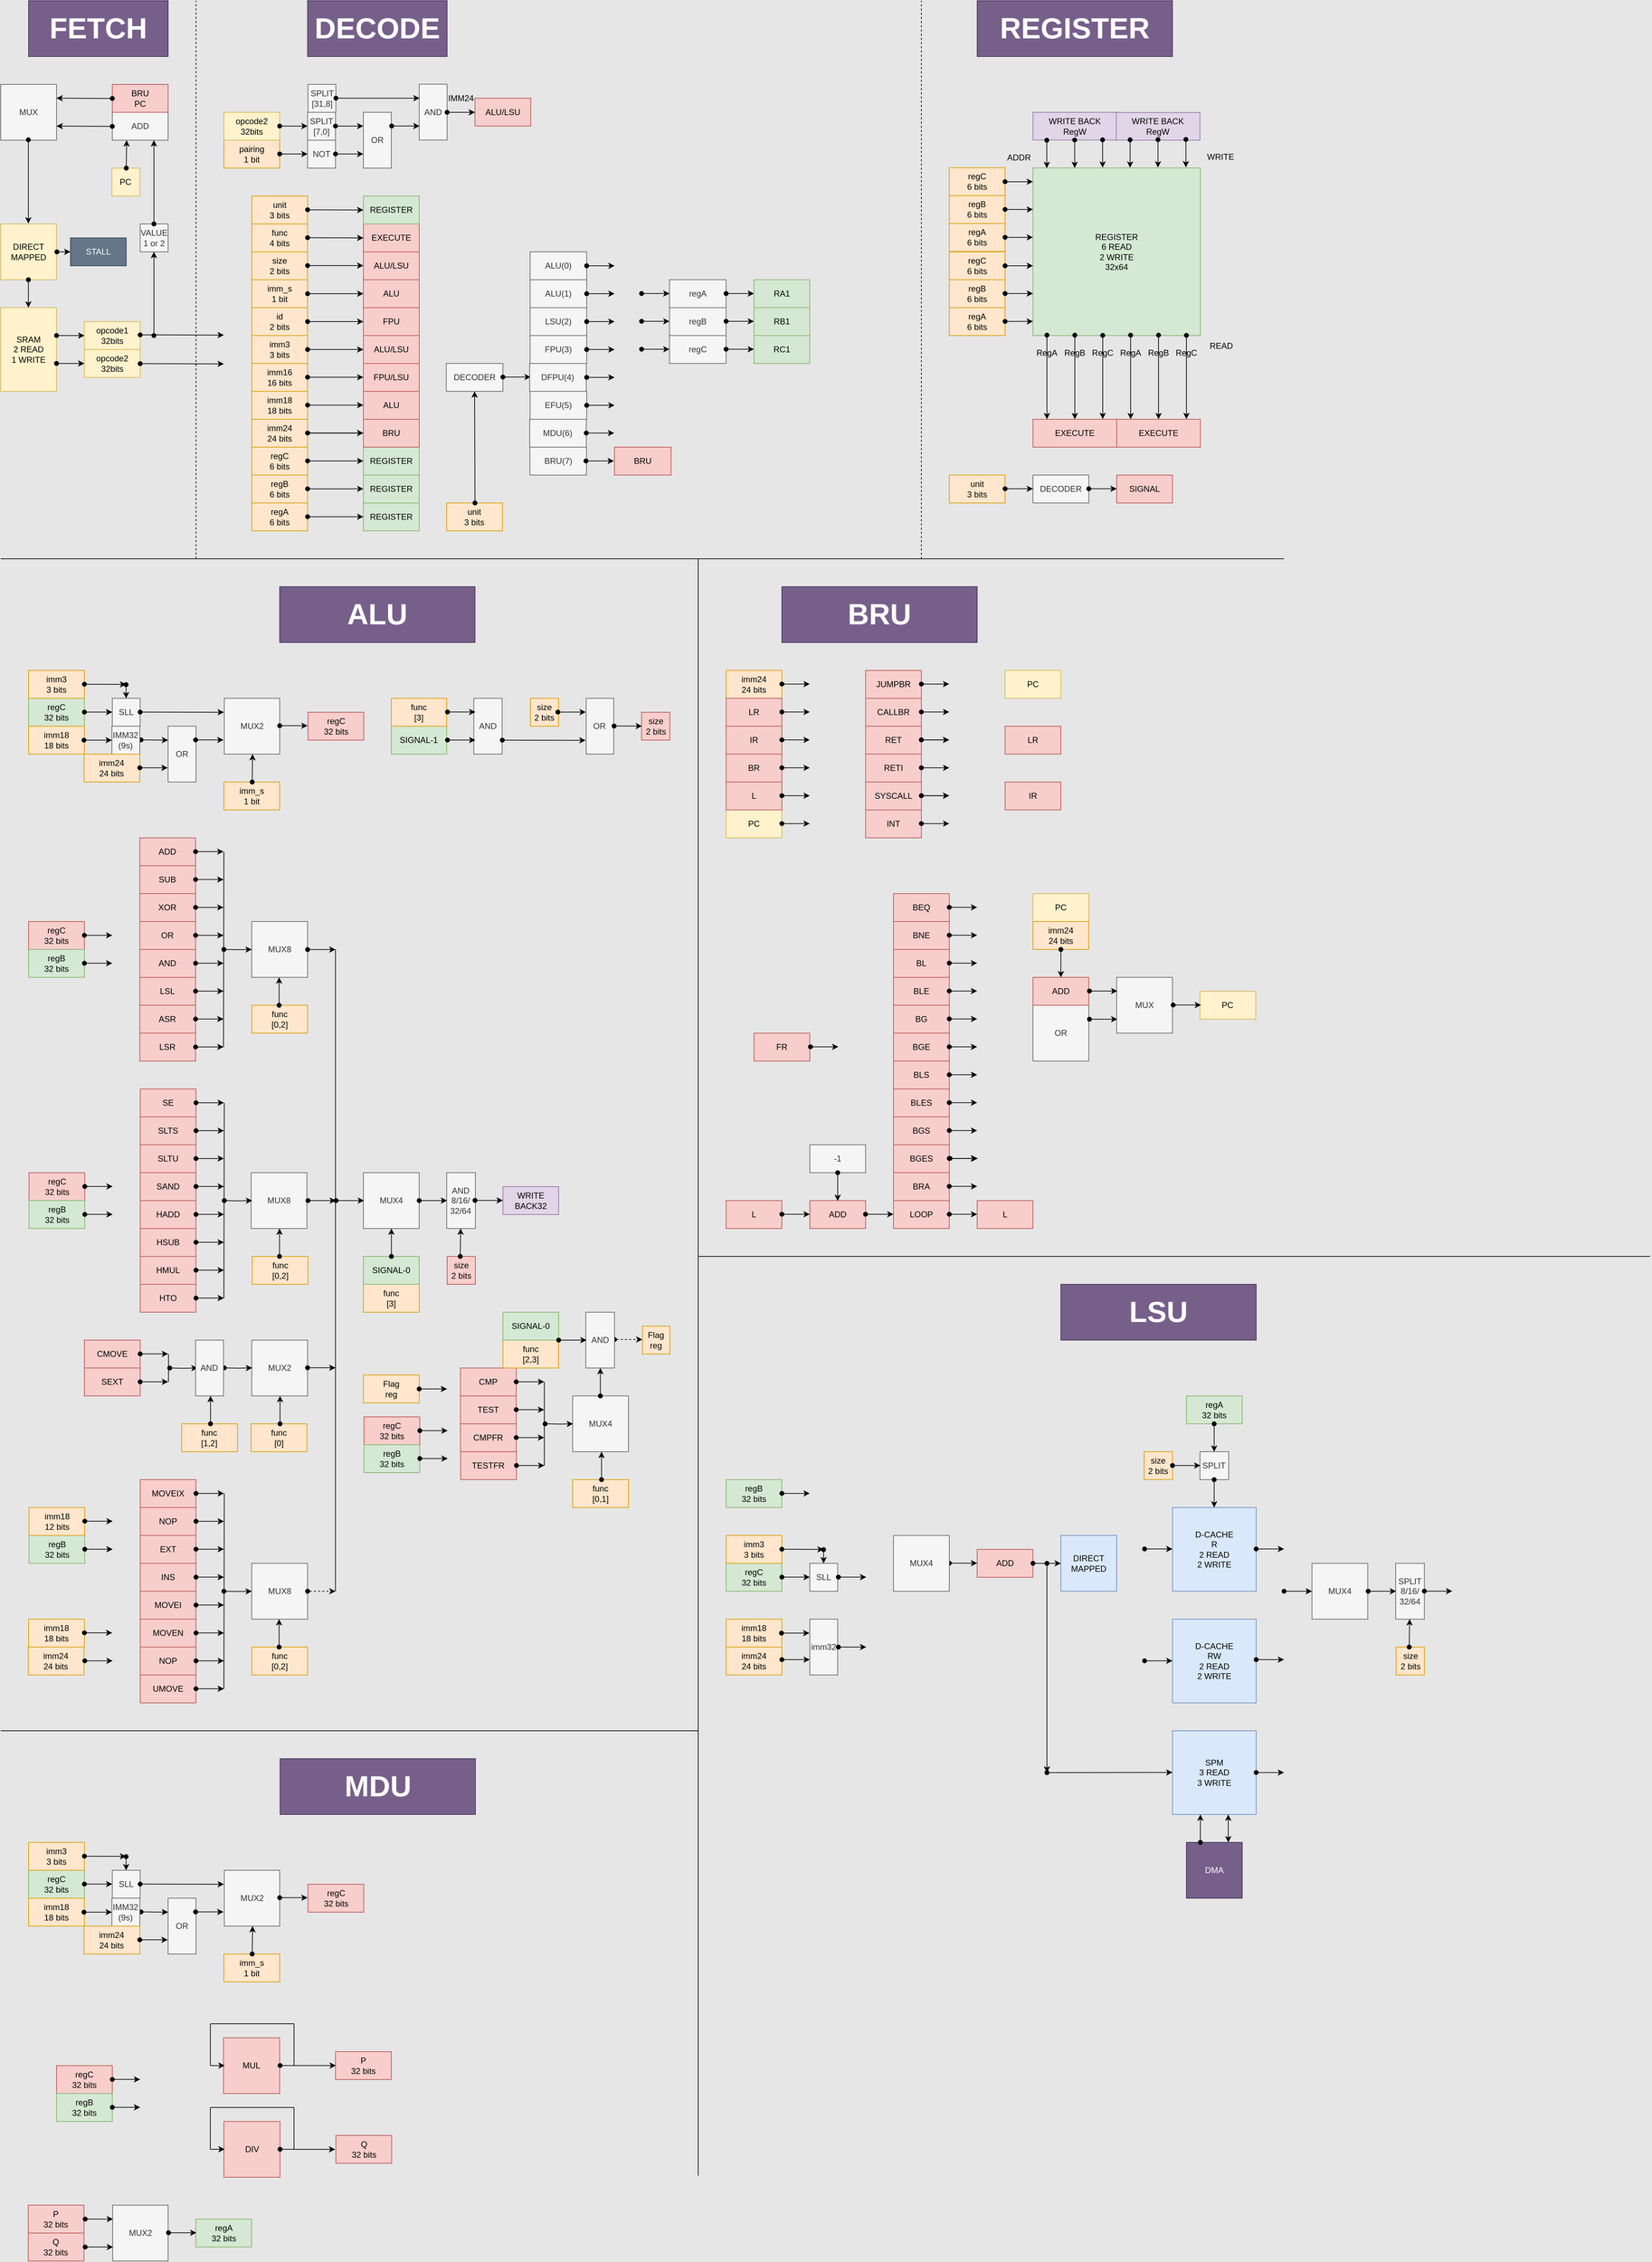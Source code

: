 <mxfile version="21.3.7" type="device">
  <diagram name="Page-1" id="R0-hr0_uUNgvdCLlA2HA">
    <mxGraphModel dx="1162" dy="725" grid="1" gridSize="10" guides="1" tooltips="1" connect="1" arrows="1" fold="1" page="1" pageScale="1" pageWidth="827" pageHeight="1169" background="#E6E6E6" math="0" shadow="0">
      <root>
        <mxCell id="0" />
        <mxCell id="1" parent="0" />
        <mxCell id="7bfCxcclbPYQbmGLuqrb-1" value="PC" style="rounded=0;whiteSpace=wrap;html=1;fillColor=#fff2cc;strokeColor=#d6b656;" parent="1" vertex="1">
          <mxGeometry x="159.43" y="280" width="40" height="40" as="geometry" />
        </mxCell>
        <mxCell id="7bfCxcclbPYQbmGLuqrb-2" value="DIRECT MAPPED" style="rounded=0;whiteSpace=wrap;html=1;fillColor=#fff2cc;strokeColor=#d6b656;" parent="1" vertex="1">
          <mxGeometry y="360" width="80" height="80" as="geometry" />
        </mxCell>
        <mxCell id="7bfCxcclbPYQbmGLuqrb-3" value="SRAM&lt;br&gt;2 READ&lt;br&gt;1 WRITE&lt;br&gt;" style="rounded=0;whiteSpace=wrap;html=1;fillColor=#fff2cc;strokeColor=#d6b656;" parent="1" vertex="1">
          <mxGeometry y="480" width="80" height="120" as="geometry" />
        </mxCell>
        <mxCell id="7bfCxcclbPYQbmGLuqrb-4" value="STALL" style="rounded=0;whiteSpace=wrap;html=1;fillColor=#647687;strokeColor=#314354;fontColor=#ffffff;" parent="1" vertex="1">
          <mxGeometry x="100" y="380" width="80" height="40" as="geometry" />
        </mxCell>
        <mxCell id="7bfCxcclbPYQbmGLuqrb-7" value="" style="endArrow=classic;html=1;rounded=0;startArrow=oval;startFill=1;" parent="1" edge="1">
          <mxGeometry width="50" height="50" relative="1" as="geometry">
            <mxPoint x="39.71" y="440" as="sourcePoint" />
            <mxPoint x="39.71" y="480" as="targetPoint" />
          </mxGeometry>
        </mxCell>
        <mxCell id="7bfCxcclbPYQbmGLuqrb-9" value="" style="endArrow=classic;html=1;rounded=0;startArrow=oval;startFill=1;" parent="1" edge="1">
          <mxGeometry width="50" height="50" relative="1" as="geometry">
            <mxPoint x="80" y="520" as="sourcePoint" />
            <mxPoint x="120" y="520" as="targetPoint" />
          </mxGeometry>
        </mxCell>
        <mxCell id="7bfCxcclbPYQbmGLuqrb-10" value="" style="endArrow=classic;html=1;rounded=0;startArrow=oval;startFill=1;" parent="1" edge="1">
          <mxGeometry width="50" height="50" relative="1" as="geometry">
            <mxPoint x="80" y="560" as="sourcePoint" />
            <mxPoint x="120" y="560" as="targetPoint" />
          </mxGeometry>
        </mxCell>
        <mxCell id="7bfCxcclbPYQbmGLuqrb-12" value="opcode1&lt;br&gt;32bits" style="rounded=0;whiteSpace=wrap;html=1;fillColor=#fff2cc;strokeColor=#d6b656;" parent="1" vertex="1">
          <mxGeometry x="120" y="500" width="80" height="40" as="geometry" />
        </mxCell>
        <mxCell id="7bfCxcclbPYQbmGLuqrb-13" value="opcode2&lt;br&gt;32bits" style="rounded=0;whiteSpace=wrap;html=1;fillColor=#fff2cc;strokeColor=#d6b656;" parent="1" vertex="1">
          <mxGeometry x="120" y="540" width="80" height="40" as="geometry" />
        </mxCell>
        <mxCell id="7bfCxcclbPYQbmGLuqrb-14" value="" style="endArrow=classic;html=1;rounded=0;startArrow=oval;startFill=1;" parent="1" edge="1">
          <mxGeometry width="50" height="50" relative="1" as="geometry">
            <mxPoint x="200" y="519.05" as="sourcePoint" />
            <mxPoint x="320" y="519.34" as="targetPoint" />
          </mxGeometry>
        </mxCell>
        <mxCell id="7bfCxcclbPYQbmGLuqrb-16" value="" style="endArrow=none;dashed=1;html=1;rounded=0;" parent="1" edge="1">
          <mxGeometry width="50" height="50" relative="1" as="geometry">
            <mxPoint x="280" y="840" as="sourcePoint" />
            <mxPoint x="280" y="40" as="targetPoint" />
          </mxGeometry>
        </mxCell>
        <mxCell id="7bfCxcclbPYQbmGLuqrb-17" value="func&lt;br&gt;4 bits" style="rounded=0;whiteSpace=wrap;html=1;fillColor=#ffe6cc;strokeColor=#d79b00;" parent="1" vertex="1">
          <mxGeometry x="360" y="360" width="80" height="40" as="geometry" />
        </mxCell>
        <mxCell id="7bfCxcclbPYQbmGLuqrb-18" value="unit&lt;br&gt;3 bits" style="rounded=0;whiteSpace=wrap;html=1;fillColor=#ffe6cc;strokeColor=#d79b00;" parent="1" vertex="1">
          <mxGeometry x="360" y="320" width="80" height="40" as="geometry" />
        </mxCell>
        <mxCell id="7bfCxcclbPYQbmGLuqrb-19" value="pairing&lt;br&gt;1 bit" style="rounded=0;whiteSpace=wrap;html=1;fillColor=#ffe6cc;strokeColor=#d79b00;" parent="1" vertex="1">
          <mxGeometry x="320" y="240" width="80" height="40" as="geometry" />
        </mxCell>
        <mxCell id="7bfCxcclbPYQbmGLuqrb-23" value="size&lt;br&gt;2 bits" style="rounded=0;whiteSpace=wrap;html=1;fillColor=#ffe6cc;strokeColor=#d79b00;" parent="1" vertex="1">
          <mxGeometry x="360" y="400" width="80" height="40" as="geometry" />
        </mxCell>
        <mxCell id="7bfCxcclbPYQbmGLuqrb-24" value="id&lt;br&gt;2 bits" style="rounded=0;whiteSpace=wrap;html=1;fillColor=#ffe6cc;strokeColor=#d79b00;" parent="1" vertex="1">
          <mxGeometry x="360" y="480" width="80" height="40" as="geometry" />
        </mxCell>
        <mxCell id="7bfCxcclbPYQbmGLuqrb-25" value="imm_s&lt;br&gt;1 bit" style="rounded=0;whiteSpace=wrap;html=1;fillColor=#ffe6cc;strokeColor=#d79b00;" parent="1" vertex="1">
          <mxGeometry x="360" y="440" width="80" height="40" as="geometry" />
        </mxCell>
        <mxCell id="7bfCxcclbPYQbmGLuqrb-26" value="imm3&lt;br&gt;3 bits" style="rounded=0;whiteSpace=wrap;html=1;fillColor=#ffe6cc;strokeColor=#d79b00;" parent="1" vertex="1">
          <mxGeometry x="360" y="520" width="80" height="40" as="geometry" />
        </mxCell>
        <mxCell id="7bfCxcclbPYQbmGLuqrb-27" value="regC&lt;br&gt;6 bits" style="rounded=0;whiteSpace=wrap;html=1;fillColor=#ffe6cc;strokeColor=#d79b00;" parent="1" vertex="1">
          <mxGeometry x="360" y="680" width="80" height="40" as="geometry" />
        </mxCell>
        <mxCell id="7bfCxcclbPYQbmGLuqrb-28" value="regB&lt;br&gt;6 bits" style="rounded=0;whiteSpace=wrap;html=1;fillColor=#ffe6cc;strokeColor=#d79b00;" parent="1" vertex="1">
          <mxGeometry x="360" y="720" width="80" height="40" as="geometry" />
        </mxCell>
        <mxCell id="7bfCxcclbPYQbmGLuqrb-29" value="regA&lt;br&gt;6 bits" style="rounded=0;whiteSpace=wrap;html=1;fillColor=#ffe6cc;strokeColor=#d79b00;" parent="1" vertex="1">
          <mxGeometry x="360" y="760" width="80" height="40" as="geometry" />
        </mxCell>
        <mxCell id="7bfCxcclbPYQbmGLuqrb-30" value="imm24&lt;br&gt;24 bits" style="rounded=0;whiteSpace=wrap;html=1;fillColor=#ffe6cc;strokeColor=#d79b00;" parent="1" vertex="1">
          <mxGeometry x="360" y="640" width="80" height="40" as="geometry" />
        </mxCell>
        <mxCell id="7bfCxcclbPYQbmGLuqrb-31" value="ALU/LSU" style="rounded=0;whiteSpace=wrap;html=1;fillColor=#f8cecc;strokeColor=#b85450;" parent="1" vertex="1">
          <mxGeometry x="520" y="400" width="80" height="40" as="geometry" />
        </mxCell>
        <mxCell id="7bfCxcclbPYQbmGLuqrb-35" value="" style="endArrow=classic;html=1;rounded=0;startArrow=oval;startFill=1;" parent="1" edge="1">
          <mxGeometry width="50" height="50" relative="1" as="geometry">
            <mxPoint x="440" y="339.71" as="sourcePoint" />
            <mxPoint x="520" y="340" as="targetPoint" />
          </mxGeometry>
        </mxCell>
        <mxCell id="7bfCxcclbPYQbmGLuqrb-36" value="EXECUTE" style="rounded=0;whiteSpace=wrap;html=1;fillColor=#f8cecc;strokeColor=#b85450;" parent="1" vertex="1">
          <mxGeometry x="520" y="360" width="80" height="40" as="geometry" />
        </mxCell>
        <mxCell id="7bfCxcclbPYQbmGLuqrb-37" value="" style="endArrow=classic;html=1;rounded=0;startArrow=oval;startFill=1;" parent="1" edge="1">
          <mxGeometry width="50" height="50" relative="1" as="geometry">
            <mxPoint x="440" y="379.71" as="sourcePoint" />
            <mxPoint x="520" y="380" as="targetPoint" />
          </mxGeometry>
        </mxCell>
        <mxCell id="7bfCxcclbPYQbmGLuqrb-40" value="" style="endArrow=classic;html=1;rounded=0;startArrow=oval;startFill=1;" parent="1" edge="1">
          <mxGeometry width="50" height="50" relative="1" as="geometry">
            <mxPoint x="440" y="699.71" as="sourcePoint" />
            <mxPoint x="520" y="699.71" as="targetPoint" />
          </mxGeometry>
        </mxCell>
        <mxCell id="7bfCxcclbPYQbmGLuqrb-42" value="" style="endArrow=classic;html=1;rounded=0;startArrow=oval;startFill=1;" parent="1" edge="1">
          <mxGeometry width="50" height="50" relative="1" as="geometry">
            <mxPoint x="440" y="739.71" as="sourcePoint" />
            <mxPoint x="520" y="739.71" as="targetPoint" />
          </mxGeometry>
        </mxCell>
        <mxCell id="7bfCxcclbPYQbmGLuqrb-44" value="" style="endArrow=classic;html=1;rounded=0;startArrow=oval;startFill=1;" parent="1" edge="1">
          <mxGeometry width="50" height="50" relative="1" as="geometry">
            <mxPoint x="440" y="779.71" as="sourcePoint" />
            <mxPoint x="520" y="779.71" as="targetPoint" />
          </mxGeometry>
        </mxCell>
        <mxCell id="7bfCxcclbPYQbmGLuqrb-48" value="ALU/LSU" style="rounded=0;whiteSpace=wrap;html=1;fillColor=#f8cecc;strokeColor=#b85450;" parent="1" vertex="1">
          <mxGeometry x="520" y="520" width="80" height="40" as="geometry" />
        </mxCell>
        <mxCell id="7bfCxcclbPYQbmGLuqrb-50" value="NOT" style="rounded=0;whiteSpace=wrap;html=1;fillColor=#f5f5f5;fontColor=#333333;strokeColor=#666666;" parent="1" vertex="1">
          <mxGeometry x="440" y="240" width="40" height="40" as="geometry" />
        </mxCell>
        <mxCell id="7bfCxcclbPYQbmGLuqrb-53" value="ALU" style="rounded=0;whiteSpace=wrap;html=1;fillColor=#f8cecc;strokeColor=#b85450;" parent="1" vertex="1">
          <mxGeometry x="520" y="440" width="80" height="40" as="geometry" />
        </mxCell>
        <mxCell id="7bfCxcclbPYQbmGLuqrb-55" value="" style="endArrow=classic;html=1;rounded=0;startArrow=oval;startFill=1;" parent="1" edge="1">
          <mxGeometry width="50" height="50" relative="1" as="geometry">
            <mxPoint x="440" y="540" as="sourcePoint" />
            <mxPoint x="520" y="540" as="targetPoint" />
          </mxGeometry>
        </mxCell>
        <mxCell id="7bfCxcclbPYQbmGLuqrb-56" value="" style="endArrow=classic;html=1;rounded=0;startArrow=oval;startFill=1;" parent="1" edge="1">
          <mxGeometry width="50" height="50" relative="1" as="geometry">
            <mxPoint x="440" y="500.0" as="sourcePoint" />
            <mxPoint x="520" y="500.0" as="targetPoint" />
          </mxGeometry>
        </mxCell>
        <mxCell id="7bfCxcclbPYQbmGLuqrb-58" value="" style="endArrow=classic;html=1;rounded=0;startArrow=oval;startFill=1;" parent="1" edge="1">
          <mxGeometry width="50" height="50" relative="1" as="geometry">
            <mxPoint x="440" y="460.0" as="sourcePoint" />
            <mxPoint x="520" y="460.0" as="targetPoint" />
          </mxGeometry>
        </mxCell>
        <mxCell id="7bfCxcclbPYQbmGLuqrb-59" value="FPU" style="rounded=0;whiteSpace=wrap;html=1;fillColor=#f8cecc;strokeColor=#b85450;" parent="1" vertex="1">
          <mxGeometry x="520" y="480" width="80" height="40" as="geometry" />
        </mxCell>
        <mxCell id="7bfCxcclbPYQbmGLuqrb-61" value="" style="endArrow=classic;html=1;rounded=0;startArrow=oval;startFill=1;" parent="1" edge="1">
          <mxGeometry width="50" height="50" relative="1" as="geometry">
            <mxPoint x="440" y="419.71" as="sourcePoint" />
            <mxPoint x="520" y="419.71" as="targetPoint" />
          </mxGeometry>
        </mxCell>
        <mxCell id="7bfCxcclbPYQbmGLuqrb-62" value="opcode2&lt;br&gt;32bits" style="rounded=0;whiteSpace=wrap;html=1;fillColor=#fff2cc;strokeColor=#d6b656;" parent="1" vertex="1">
          <mxGeometry x="320" y="200" width="80" height="40" as="geometry" />
        </mxCell>
        <mxCell id="7bfCxcclbPYQbmGLuqrb-64" value="" style="endArrow=classic;html=1;rounded=0;startArrow=oval;startFill=1;" parent="1" edge="1">
          <mxGeometry width="50" height="50" relative="1" as="geometry">
            <mxPoint x="480" y="259.71" as="sourcePoint" />
            <mxPoint x="520" y="259.71" as="targetPoint" />
          </mxGeometry>
        </mxCell>
        <mxCell id="7bfCxcclbPYQbmGLuqrb-65" value="" style="endArrow=classic;html=1;rounded=0;startArrow=oval;startFill=1;" parent="1" edge="1">
          <mxGeometry width="50" height="50" relative="1" as="geometry">
            <mxPoint x="400" y="259.71" as="sourcePoint" />
            <mxPoint x="440" y="259.71" as="targetPoint" />
          </mxGeometry>
        </mxCell>
        <mxCell id="7bfCxcclbPYQbmGLuqrb-66" value="OR" style="rounded=0;whiteSpace=wrap;html=1;fillColor=#f5f5f5;fontColor=#333333;strokeColor=#666666;" parent="1" vertex="1">
          <mxGeometry x="520" y="200" width="40" height="80" as="geometry" />
        </mxCell>
        <mxCell id="7bfCxcclbPYQbmGLuqrb-68" value="REGISTER" style="rounded=0;whiteSpace=wrap;html=1;fillColor=#d5e8d4;strokeColor=#82b366;" parent="1" vertex="1">
          <mxGeometry x="520" y="680" width="80" height="40" as="geometry" />
        </mxCell>
        <mxCell id="7bfCxcclbPYQbmGLuqrb-69" value="REGISTER" style="rounded=0;whiteSpace=wrap;html=1;fillColor=#d5e8d4;strokeColor=#82b366;" parent="1" vertex="1">
          <mxGeometry x="520" y="720" width="80" height="40" as="geometry" />
        </mxCell>
        <mxCell id="7bfCxcclbPYQbmGLuqrb-70" value="REGISTER" style="rounded=0;whiteSpace=wrap;html=1;fillColor=#d5e8d4;strokeColor=#82b366;" parent="1" vertex="1">
          <mxGeometry x="520" y="760" width="80" height="40" as="geometry" />
        </mxCell>
        <mxCell id="7bfCxcclbPYQbmGLuqrb-72" value="SPLIT&lt;br&gt;[7,0]" style="rounded=0;whiteSpace=wrap;html=1;fillColor=#f5f5f5;fontColor=#333333;strokeColor=#666666;" parent="1" vertex="1">
          <mxGeometry x="440" y="200" width="40" height="40" as="geometry" />
        </mxCell>
        <mxCell id="7bfCxcclbPYQbmGLuqrb-73" value="" style="endArrow=classic;html=1;rounded=0;startArrow=oval;startFill=1;" parent="1" edge="1">
          <mxGeometry width="50" height="50" relative="1" as="geometry">
            <mxPoint x="480" y="219.71" as="sourcePoint" />
            <mxPoint x="520" y="219.71" as="targetPoint" />
          </mxGeometry>
        </mxCell>
        <mxCell id="7bfCxcclbPYQbmGLuqrb-74" value="" style="endArrow=classic;html=1;rounded=0;startArrow=oval;startFill=1;" parent="1" edge="1">
          <mxGeometry width="50" height="50" relative="1" as="geometry">
            <mxPoint x="400" y="219.71" as="sourcePoint" />
            <mxPoint x="440" y="219.71" as="targetPoint" />
          </mxGeometry>
        </mxCell>
        <mxCell id="7bfCxcclbPYQbmGLuqrb-84" value="BRU" style="rounded=0;whiteSpace=wrap;html=1;fillColor=#f8cecc;strokeColor=#b85450;" parent="1" vertex="1">
          <mxGeometry x="520" y="640" width="80" height="40" as="geometry" />
        </mxCell>
        <mxCell id="7bfCxcclbPYQbmGLuqrb-85" value="" style="endArrow=classic;html=1;rounded=0;startArrow=oval;startFill=1;" parent="1" edge="1">
          <mxGeometry width="50" height="50" relative="1" as="geometry">
            <mxPoint x="440" y="659.71" as="sourcePoint" />
            <mxPoint x="520" y="659.71" as="targetPoint" />
          </mxGeometry>
        </mxCell>
        <mxCell id="7bfCxcclbPYQbmGLuqrb-86" value="imm18&lt;br&gt;18 bits" style="rounded=0;whiteSpace=wrap;html=1;fillColor=#ffe6cc;strokeColor=#d79b00;" parent="1" vertex="1">
          <mxGeometry x="360" y="600" width="80" height="40" as="geometry" />
        </mxCell>
        <mxCell id="7bfCxcclbPYQbmGLuqrb-87" value="ALU" style="rounded=0;whiteSpace=wrap;html=1;fillColor=#f8cecc;strokeColor=#b85450;" parent="1" vertex="1">
          <mxGeometry x="520" y="600" width="80" height="40" as="geometry" />
        </mxCell>
        <mxCell id="7bfCxcclbPYQbmGLuqrb-88" value="" style="endArrow=classic;html=1;rounded=0;startArrow=oval;startFill=1;" parent="1" edge="1">
          <mxGeometry width="50" height="50" relative="1" as="geometry">
            <mxPoint x="440" y="619.71" as="sourcePoint" />
            <mxPoint x="520" y="619.71" as="targetPoint" />
          </mxGeometry>
        </mxCell>
        <mxCell id="7bfCxcclbPYQbmGLuqrb-89" value="imm16&lt;br&gt;16 bits" style="rounded=0;whiteSpace=wrap;html=1;fillColor=#ffe6cc;strokeColor=#d79b00;" parent="1" vertex="1">
          <mxGeometry x="360" y="560" width="80" height="40" as="geometry" />
        </mxCell>
        <mxCell id="7bfCxcclbPYQbmGLuqrb-90" value="FPU/LSU" style="rounded=0;whiteSpace=wrap;html=1;fillColor=#f8cecc;strokeColor=#b85450;" parent="1" vertex="1">
          <mxGeometry x="520" y="560" width="80" height="40" as="geometry" />
        </mxCell>
        <mxCell id="7bfCxcclbPYQbmGLuqrb-91" value="" style="endArrow=classic;html=1;rounded=0;startArrow=oval;startFill=1;" parent="1" edge="1">
          <mxGeometry width="50" height="50" relative="1" as="geometry">
            <mxPoint x="440" y="659.71" as="sourcePoint" />
            <mxPoint x="520" y="659.71" as="targetPoint" />
          </mxGeometry>
        </mxCell>
        <mxCell id="7bfCxcclbPYQbmGLuqrb-92" value="" style="endArrow=classic;html=1;rounded=0;startArrow=oval;startFill=1;" parent="1" edge="1">
          <mxGeometry width="50" height="50" relative="1" as="geometry">
            <mxPoint x="440" y="579.71" as="sourcePoint" />
            <mxPoint x="520" y="579.71" as="targetPoint" />
          </mxGeometry>
        </mxCell>
        <mxCell id="7bfCxcclbPYQbmGLuqrb-93" value="REGISTER" style="rounded=0;whiteSpace=wrap;html=1;fillColor=#d5e8d4;strokeColor=#82b366;" parent="1" vertex="1">
          <mxGeometry x="520" y="320" width="80" height="40" as="geometry" />
        </mxCell>
        <mxCell id="7bfCxcclbPYQbmGLuqrb-142" value="" style="endArrow=classic;html=1;rounded=0;startArrow=oval;startFill=1;" parent="1" edge="1">
          <mxGeometry width="50" height="50" relative="1" as="geometry">
            <mxPoint x="200" y="560.29" as="sourcePoint" />
            <mxPoint x="320" y="560.58" as="targetPoint" />
          </mxGeometry>
        </mxCell>
        <mxCell id="7bfCxcclbPYQbmGLuqrb-144" value="" style="endArrow=classic;html=1;rounded=0;startArrow=oval;startFill=1;" parent="1" edge="1">
          <mxGeometry width="50" height="50" relative="1" as="geometry">
            <mxPoint x="180" y="280" as="sourcePoint" />
            <mxPoint x="180.56" y="240" as="targetPoint" />
          </mxGeometry>
        </mxCell>
        <mxCell id="7bfCxcclbPYQbmGLuqrb-146" value="ADD" style="rounded=0;whiteSpace=wrap;html=1;fillColor=#f5f5f5;fontColor=#333333;strokeColor=#666666;" parent="1" vertex="1">
          <mxGeometry x="160" y="200" width="80" height="40" as="geometry" />
        </mxCell>
        <mxCell id="7bfCxcclbPYQbmGLuqrb-148" value="BRU&lt;br&gt;PC" style="rounded=0;whiteSpace=wrap;html=1;fillColor=#f8cecc;strokeColor=#b85450;" parent="1" vertex="1">
          <mxGeometry x="160" y="160" width="80" height="40" as="geometry" />
        </mxCell>
        <mxCell id="7bfCxcclbPYQbmGLuqrb-149" value="MUX" style="rounded=0;whiteSpace=wrap;html=1;fillColor=#f5f5f5;fontColor=#333333;strokeColor=#666666;" parent="1" vertex="1">
          <mxGeometry y="160" width="80" height="80" as="geometry" />
        </mxCell>
        <mxCell id="7bfCxcclbPYQbmGLuqrb-151" value="" style="endArrow=classic;html=1;rounded=0;startArrow=oval;startFill=1;" parent="1" edge="1">
          <mxGeometry width="50" height="50" relative="1" as="geometry">
            <mxPoint x="160" y="180.16" as="sourcePoint" />
            <mxPoint x="80" y="179.72" as="targetPoint" />
          </mxGeometry>
        </mxCell>
        <mxCell id="7bfCxcclbPYQbmGLuqrb-152" value="" style="endArrow=classic;html=1;rounded=0;startArrow=oval;startFill=1;" parent="1" edge="1">
          <mxGeometry width="50" height="50" relative="1" as="geometry">
            <mxPoint x="160" y="220.16" as="sourcePoint" />
            <mxPoint x="80" y="219.72" as="targetPoint" />
          </mxGeometry>
        </mxCell>
        <mxCell id="7bfCxcclbPYQbmGLuqrb-155" value="IMM24" style="text;html=1;strokeColor=none;fillColor=none;align=center;verticalAlign=middle;whiteSpace=wrap;rounded=0;" parent="1" vertex="1">
          <mxGeometry x="630" y="165" width="60" height="30" as="geometry" />
        </mxCell>
        <mxCell id="7bfCxcclbPYQbmGLuqrb-158" value="" style="endArrow=classic;html=1;rounded=0;startArrow=oval;startFill=1;" parent="1" edge="1">
          <mxGeometry width="50" height="50" relative="1" as="geometry">
            <mxPoint x="560.57" y="219.66" as="sourcePoint" />
            <mxPoint x="600.57" y="219.66" as="targetPoint" />
          </mxGeometry>
        </mxCell>
        <mxCell id="7bfCxcclbPYQbmGLuqrb-161" value="VALUE&lt;br&gt;1 or 2" style="rounded=0;whiteSpace=wrap;html=1;fillColor=#f5f5f5;fontColor=#333333;strokeColor=#666666;" parent="1" vertex="1">
          <mxGeometry x="200" y="360" width="40" height="40" as="geometry" />
        </mxCell>
        <mxCell id="7bfCxcclbPYQbmGLuqrb-162" value="" style="endArrow=oval;html=1;rounded=0;startArrow=classic;startFill=1;endFill=1;" parent="1" edge="1">
          <mxGeometry width="50" height="50" relative="1" as="geometry">
            <mxPoint x="219.71" y="240" as="sourcePoint" />
            <mxPoint x="219.71" y="360" as="targetPoint" />
          </mxGeometry>
        </mxCell>
        <mxCell id="7bfCxcclbPYQbmGLuqrb-163" value="" style="endArrow=oval;html=1;rounded=0;startArrow=classic;startFill=1;endFill=1;" parent="1" edge="1">
          <mxGeometry width="50" height="50" relative="1" as="geometry">
            <mxPoint x="219.71" y="400" as="sourcePoint" />
            <mxPoint x="219.71" y="520" as="targetPoint" />
          </mxGeometry>
        </mxCell>
        <mxCell id="7bfCxcclbPYQbmGLuqrb-164" value="" style="endArrow=none;dashed=1;html=1;rounded=0;" parent="1" edge="1">
          <mxGeometry width="50" height="50" relative="1" as="geometry">
            <mxPoint x="1320" y="840.29" as="sourcePoint" />
            <mxPoint x="1320" y="40.0" as="targetPoint" />
          </mxGeometry>
        </mxCell>
        <mxCell id="7bfCxcclbPYQbmGLuqrb-166" value="REGISTER&lt;br&gt;6 READ&lt;br&gt;2 WRITE&lt;br&gt;32x64" style="rounded=0;whiteSpace=wrap;html=1;fillColor=#d5e8d4;strokeColor=#82b366;" parent="1" vertex="1">
          <mxGeometry x="1480" y="279.71" width="240" height="240.29" as="geometry" />
        </mxCell>
        <mxCell id="7bfCxcclbPYQbmGLuqrb-178" value="WRITE BACK&lt;br&gt;RegW" style="rounded=0;whiteSpace=wrap;html=1;fillColor=#e1d5e7;strokeColor=#9673a6;" parent="1" vertex="1">
          <mxGeometry x="1480" y="200" width="120" height="39.71" as="geometry" />
        </mxCell>
        <mxCell id="7bfCxcclbPYQbmGLuqrb-181" value="" style="endArrow=classic;html=1;rounded=0;startArrow=oval;startFill=1;" parent="1" edge="1">
          <mxGeometry width="50" height="50" relative="1" as="geometry">
            <mxPoint x="1539.79" y="239.71" as="sourcePoint" />
            <mxPoint x="1539.79" y="279.71" as="targetPoint" />
          </mxGeometry>
        </mxCell>
        <mxCell id="7bfCxcclbPYQbmGLuqrb-186" value="" style="endArrow=classic;html=1;rounded=0;startArrow=oval;startFill=1;" parent="1" edge="1">
          <mxGeometry width="50" height="50" relative="1" as="geometry">
            <mxPoint x="1540" y="519.42" as="sourcePoint" />
            <mxPoint x="1540" y="640" as="targetPoint" />
          </mxGeometry>
        </mxCell>
        <mxCell id="7bfCxcclbPYQbmGLuqrb-187" value="" style="endArrow=classic;html=1;rounded=0;startArrow=oval;startFill=1;" parent="1" edge="1">
          <mxGeometry width="50" height="50" relative="1" as="geometry">
            <mxPoint x="1500" y="519.42" as="sourcePoint" />
            <mxPoint x="1500" y="640" as="targetPoint" />
          </mxGeometry>
        </mxCell>
        <mxCell id="7bfCxcclbPYQbmGLuqrb-192" value="regC&lt;br&gt;6 bits" style="rounded=0;whiteSpace=wrap;html=1;fillColor=#ffe6cc;strokeColor=#d79b00;" parent="1" vertex="1">
          <mxGeometry x="1360" y="279.42" width="80" height="40" as="geometry" />
        </mxCell>
        <mxCell id="7bfCxcclbPYQbmGLuqrb-193" value="regB&lt;br&gt;6 bits" style="rounded=0;whiteSpace=wrap;html=1;fillColor=#ffe6cc;strokeColor=#d79b00;" parent="1" vertex="1">
          <mxGeometry x="1360" y="319.42" width="80" height="40" as="geometry" />
        </mxCell>
        <mxCell id="7bfCxcclbPYQbmGLuqrb-194" value="regA&lt;br&gt;6 bits" style="rounded=0;whiteSpace=wrap;html=1;fillColor=#ffe6cc;strokeColor=#d79b00;" parent="1" vertex="1">
          <mxGeometry x="1360" y="359.42" width="80" height="40" as="geometry" />
        </mxCell>
        <mxCell id="7bfCxcclbPYQbmGLuqrb-195" value="" style="endArrow=classic;html=1;rounded=0;startArrow=oval;startFill=1;" parent="1" edge="1">
          <mxGeometry width="50" height="50" relative="1" as="geometry">
            <mxPoint x="1440" y="299.45" as="sourcePoint" />
            <mxPoint x="1480" y="299.45" as="targetPoint" />
          </mxGeometry>
        </mxCell>
        <mxCell id="7bfCxcclbPYQbmGLuqrb-196" value="" style="endArrow=classic;html=1;rounded=0;startArrow=oval;startFill=1;" parent="1" edge="1">
          <mxGeometry width="50" height="50" relative="1" as="geometry">
            <mxPoint x="1440" y="339.2" as="sourcePoint" />
            <mxPoint x="1480" y="339.2" as="targetPoint" />
          </mxGeometry>
        </mxCell>
        <mxCell id="7bfCxcclbPYQbmGLuqrb-197" value="" style="endArrow=classic;html=1;rounded=0;startArrow=oval;startFill=1;" parent="1" edge="1">
          <mxGeometry width="50" height="50" relative="1" as="geometry">
            <mxPoint x="1440" y="379.2" as="sourcePoint" />
            <mxPoint x="1480" y="379.2" as="targetPoint" />
          </mxGeometry>
        </mxCell>
        <mxCell id="7bfCxcclbPYQbmGLuqrb-215" value="READ" style="text;html=1;strokeColor=none;fillColor=none;align=center;verticalAlign=middle;whiteSpace=wrap;rounded=0;" parent="1" vertex="1">
          <mxGeometry x="1720" y="520" width="60" height="30" as="geometry" />
        </mxCell>
        <mxCell id="7bfCxcclbPYQbmGLuqrb-217" value="" style="endArrow=classic;html=1;rounded=0;startArrow=oval;startFill=1;" parent="1" edge="1">
          <mxGeometry width="50" height="50" relative="1" as="geometry">
            <mxPoint x="1580" y="519.71" as="sourcePoint" />
            <mxPoint x="1580" y="639.71" as="targetPoint" />
          </mxGeometry>
        </mxCell>
        <mxCell id="7bfCxcclbPYQbmGLuqrb-223" value="ADDR" style="text;html=1;strokeColor=none;fillColor=none;align=center;verticalAlign=middle;whiteSpace=wrap;rounded=0;" parent="1" vertex="1">
          <mxGeometry x="1430" y="249.71" width="60" height="30" as="geometry" />
        </mxCell>
        <mxCell id="7bfCxcclbPYQbmGLuqrb-224" value="RegA" style="text;html=1;strokeColor=none;fillColor=none;align=center;verticalAlign=middle;whiteSpace=wrap;rounded=0;" parent="1" vertex="1">
          <mxGeometry x="1470" y="530" width="60" height="30" as="geometry" />
        </mxCell>
        <mxCell id="7bfCxcclbPYQbmGLuqrb-227" value="RegB" style="text;html=1;strokeColor=none;fillColor=none;align=center;verticalAlign=middle;whiteSpace=wrap;rounded=0;" parent="1" vertex="1">
          <mxGeometry x="1510" y="530" width="60" height="30" as="geometry" />
        </mxCell>
        <mxCell id="7bfCxcclbPYQbmGLuqrb-228" value="RegC" style="text;html=1;strokeColor=none;fillColor=none;align=center;verticalAlign=middle;whiteSpace=wrap;rounded=0;" parent="1" vertex="1">
          <mxGeometry x="1550" y="530" width="60" height="30" as="geometry" />
        </mxCell>
        <mxCell id="7bfCxcclbPYQbmGLuqrb-244" value="EXECUTE" style="rounded=0;whiteSpace=wrap;html=1;fillColor=#f8cecc;strokeColor=#b85450;" parent="1" vertex="1">
          <mxGeometry x="1480" y="640" width="120" height="40" as="geometry" />
        </mxCell>
        <mxCell id="7bfCxcclbPYQbmGLuqrb-263" value="&lt;span style=&quot;font-size: 42px;&quot;&gt;&lt;b&gt;FETCH&lt;/b&gt;&lt;/span&gt;" style="rounded=0;whiteSpace=wrap;html=1;fillColor=#76608a;fontColor=#ffffff;strokeColor=#432D57;" parent="1" vertex="1">
          <mxGeometry x="40" y="40" width="200" height="80" as="geometry" />
        </mxCell>
        <mxCell id="7bfCxcclbPYQbmGLuqrb-264" value="&lt;span style=&quot;font-size: 42px;&quot;&gt;&lt;b&gt;DECODE&lt;/b&gt;&lt;/span&gt;" style="rounded=0;whiteSpace=wrap;html=1;fillColor=#76608a;fontColor=#ffffff;strokeColor=#432D57;" parent="1" vertex="1">
          <mxGeometry x="440" y="40" width="200" height="80" as="geometry" />
        </mxCell>
        <mxCell id="7bfCxcclbPYQbmGLuqrb-265" value="unit&lt;br&gt;3 bits" style="rounded=0;whiteSpace=wrap;html=1;fillColor=#ffe6cc;strokeColor=#d79b00;" parent="1" vertex="1">
          <mxGeometry x="1360" y="720" width="80" height="40" as="geometry" />
        </mxCell>
        <mxCell id="7bfCxcclbPYQbmGLuqrb-266" value="DECODER" style="rounded=0;whiteSpace=wrap;html=1;fillColor=#f5f5f5;fontColor=#333333;strokeColor=#666666;" parent="1" vertex="1">
          <mxGeometry x="1480" y="720" width="80" height="40" as="geometry" />
        </mxCell>
        <mxCell id="7bfCxcclbPYQbmGLuqrb-269" value="SIGNAL" style="rounded=0;whiteSpace=wrap;html=1;fillColor=#f8cecc;strokeColor=#b85450;" parent="1" vertex="1">
          <mxGeometry x="1600" y="720" width="80" height="40" as="geometry" />
        </mxCell>
        <mxCell id="7bfCxcclbPYQbmGLuqrb-270" value="&lt;span style=&quot;font-size: 42px;&quot;&gt;&lt;b&gt;REGISTER&lt;/b&gt;&lt;/span&gt;" style="rounded=0;whiteSpace=wrap;html=1;fillColor=#76608a;fontColor=#ffffff;strokeColor=#432D57;" parent="1" vertex="1">
          <mxGeometry x="1400" y="40" width="280" height="80" as="geometry" />
        </mxCell>
        <mxCell id="7bfCxcclbPYQbmGLuqrb-272" value="" style="endArrow=classic;html=1;rounded=0;startArrow=oval;startFill=1;" parent="1" edge="1">
          <mxGeometry width="50" height="50" relative="1" as="geometry">
            <mxPoint x="1440" y="739.64" as="sourcePoint" />
            <mxPoint x="1480" y="739.64" as="targetPoint" />
          </mxGeometry>
        </mxCell>
        <mxCell id="7bfCxcclbPYQbmGLuqrb-273" value="" style="endArrow=classic;html=1;rounded=0;startArrow=oval;startFill=1;" parent="1" edge="1">
          <mxGeometry width="50" height="50" relative="1" as="geometry">
            <mxPoint x="1560" y="739.64" as="sourcePoint" />
            <mxPoint x="1600" y="739.64" as="targetPoint" />
          </mxGeometry>
        </mxCell>
        <mxCell id="7bfCxcclbPYQbmGLuqrb-275" value="&lt;span style=&quot;font-size: 42px;&quot;&gt;&lt;b&gt;ALU&lt;/b&gt;&lt;/span&gt;" style="rounded=0;whiteSpace=wrap;html=1;fillColor=#76608a;fontColor=#ffffff;strokeColor=#432D57;" parent="1" vertex="1">
          <mxGeometry x="400" y="880" width="280" height="80" as="geometry" />
        </mxCell>
        <mxCell id="7bfCxcclbPYQbmGLuqrb-276" value="" style="endArrow=none;html=1;rounded=0;" parent="1" edge="1">
          <mxGeometry width="50" height="50" relative="1" as="geometry">
            <mxPoint y="840" as="sourcePoint" />
            <mxPoint x="1840" y="840" as="targetPoint" />
          </mxGeometry>
        </mxCell>
        <mxCell id="7bfCxcclbPYQbmGLuqrb-277" value="ADD" style="rounded=0;whiteSpace=wrap;html=1;fillColor=#f8cecc;strokeColor=#b85450;" parent="1" vertex="1">
          <mxGeometry x="199.43" y="1240" width="80" height="40" as="geometry" />
        </mxCell>
        <mxCell id="7bfCxcclbPYQbmGLuqrb-278" value="regC&lt;br&gt;32 bits" style="rounded=0;whiteSpace=wrap;html=1;fillColor=#d5e8d4;strokeColor=#82b366;" parent="1" vertex="1">
          <mxGeometry x="40" y="1040" width="80" height="40" as="geometry" />
        </mxCell>
        <mxCell id="7bfCxcclbPYQbmGLuqrb-279" value="regC&lt;br&gt;32 bits" style="rounded=0;whiteSpace=wrap;html=1;fillColor=#f8cecc;strokeColor=#b85450;" parent="1" vertex="1">
          <mxGeometry x="40.0" y="1360" width="80" height="40" as="geometry" />
        </mxCell>
        <mxCell id="7bfCxcclbPYQbmGLuqrb-280" value="" style="endArrow=classic;html=1;rounded=0;startArrow=oval;startFill=1;" parent="1" edge="1">
          <mxGeometry width="50" height="50" relative="1" as="geometry">
            <mxPoint x="279.43" y="1259.8" as="sourcePoint" />
            <mxPoint x="319.43" y="1259.8" as="targetPoint" />
          </mxGeometry>
        </mxCell>
        <mxCell id="7bfCxcclbPYQbmGLuqrb-282" value="" style="endArrow=classic;html=1;rounded=0;startArrow=oval;startFill=1;" parent="1" edge="1">
          <mxGeometry width="50" height="50" relative="1" as="geometry">
            <mxPoint x="120" y="1379.8" as="sourcePoint" />
            <mxPoint x="160" y="1379.8" as="targetPoint" />
          </mxGeometry>
        </mxCell>
        <mxCell id="7bfCxcclbPYQbmGLuqrb-283" value="SUB" style="rounded=0;whiteSpace=wrap;html=1;fillColor=#f8cecc;strokeColor=#b85450;" parent="1" vertex="1">
          <mxGeometry x="199.43" y="1280" width="80" height="40" as="geometry" />
        </mxCell>
        <mxCell id="7bfCxcclbPYQbmGLuqrb-284" value="" style="endArrow=classic;html=1;rounded=0;startArrow=oval;startFill=1;" parent="1" edge="1">
          <mxGeometry width="50" height="50" relative="1" as="geometry">
            <mxPoint x="279.43" y="1299.8" as="sourcePoint" />
            <mxPoint x="319.43" y="1299.8" as="targetPoint" />
          </mxGeometry>
        </mxCell>
        <mxCell id="7bfCxcclbPYQbmGLuqrb-285" value="imm3&lt;br&gt;3 bits" style="rounded=0;whiteSpace=wrap;html=1;fillColor=#ffe6cc;strokeColor=#d79b00;" parent="1" vertex="1">
          <mxGeometry x="40" y="1000" width="80" height="40" as="geometry" />
        </mxCell>
        <mxCell id="7bfCxcclbPYQbmGLuqrb-286" value="" style="endArrow=classic;html=1;rounded=0;startArrow=oval;startFill=1;" parent="1" edge="1">
          <mxGeometry width="50" height="50" relative="1" as="geometry">
            <mxPoint x="120" y="1019.8" as="sourcePoint" />
            <mxPoint x="180" y="1020" as="targetPoint" />
          </mxGeometry>
        </mxCell>
        <mxCell id="7bfCxcclbPYQbmGLuqrb-287" value="SLL" style="rounded=0;whiteSpace=wrap;html=1;fillColor=#f5f5f5;fontColor=#333333;strokeColor=#666666;" parent="1" vertex="1">
          <mxGeometry x="160" y="1040" width="40" height="40" as="geometry" />
        </mxCell>
        <mxCell id="7bfCxcclbPYQbmGLuqrb-288" value="" style="endArrow=classic;html=1;rounded=0;startArrow=oval;startFill=1;" parent="1" edge="1">
          <mxGeometry width="50" height="50" relative="1" as="geometry">
            <mxPoint x="120" y="1059.8" as="sourcePoint" />
            <mxPoint x="160" y="1059.8" as="targetPoint" />
          </mxGeometry>
        </mxCell>
        <mxCell id="7bfCxcclbPYQbmGLuqrb-289" value="" style="endArrow=classic;html=1;rounded=0;startArrow=oval;startFill=1;" parent="1" edge="1">
          <mxGeometry width="50" height="50" relative="1" as="geometry">
            <mxPoint x="179.8" y="1020.4" as="sourcePoint" />
            <mxPoint x="179.8" y="1040" as="targetPoint" />
          </mxGeometry>
        </mxCell>
        <mxCell id="7bfCxcclbPYQbmGLuqrb-290" value="" style="endArrow=classic;html=1;rounded=0;startArrow=oval;startFill=1;" parent="1" edge="1">
          <mxGeometry width="50" height="50" relative="1" as="geometry">
            <mxPoint x="200" y="1059.8" as="sourcePoint" />
            <mxPoint x="320" y="1060" as="targetPoint" />
          </mxGeometry>
        </mxCell>
        <mxCell id="7bfCxcclbPYQbmGLuqrb-291" value="MUX2" style="rounded=0;whiteSpace=wrap;html=1;fillColor=#f5f5f5;fontColor=#333333;strokeColor=#666666;" parent="1" vertex="1">
          <mxGeometry x="320.57" y="1040" width="79.43" height="80" as="geometry" />
        </mxCell>
        <mxCell id="7bfCxcclbPYQbmGLuqrb-292" value="" style="endArrow=classic;html=1;rounded=0;startArrow=oval;startFill=1;" parent="1" edge="1">
          <mxGeometry width="50" height="50" relative="1" as="geometry">
            <mxPoint x="201.14" y="1099.66" as="sourcePoint" />
            <mxPoint x="240" y="1100" as="targetPoint" />
          </mxGeometry>
        </mxCell>
        <mxCell id="7bfCxcclbPYQbmGLuqrb-294" value="AND" style="rounded=0;whiteSpace=wrap;html=1;fillColor=#f8cecc;strokeColor=#b85450;" parent="1" vertex="1">
          <mxGeometry x="199.43" y="1400" width="80" height="40" as="geometry" />
        </mxCell>
        <mxCell id="7bfCxcclbPYQbmGLuqrb-296" value="OR" style="rounded=0;whiteSpace=wrap;html=1;fillColor=#f8cecc;strokeColor=#b85450;" parent="1" vertex="1">
          <mxGeometry x="199.43" y="1360" width="80" height="40" as="geometry" />
        </mxCell>
        <mxCell id="7bfCxcclbPYQbmGLuqrb-297" value="" style="endArrow=classic;html=1;rounded=0;startArrow=oval;startFill=1;" parent="1" edge="1">
          <mxGeometry width="50" height="50" relative="1" as="geometry">
            <mxPoint x="279.43" y="1379.8" as="sourcePoint" />
            <mxPoint x="319.43" y="1379.8" as="targetPoint" />
          </mxGeometry>
        </mxCell>
        <mxCell id="7bfCxcclbPYQbmGLuqrb-298" value="XOR" style="rounded=0;whiteSpace=wrap;html=1;fillColor=#f8cecc;strokeColor=#b85450;" parent="1" vertex="1">
          <mxGeometry x="199.43" y="1320" width="80" height="40" as="geometry" />
        </mxCell>
        <mxCell id="7bfCxcclbPYQbmGLuqrb-299" value="" style="endArrow=classic;html=1;rounded=0;startArrow=oval;startFill=1;" parent="1" edge="1">
          <mxGeometry width="50" height="50" relative="1" as="geometry">
            <mxPoint x="279.43" y="1419.8" as="sourcePoint" />
            <mxPoint x="319.43" y="1419.8" as="targetPoint" />
          </mxGeometry>
        </mxCell>
        <mxCell id="7bfCxcclbPYQbmGLuqrb-300" value="LSL" style="rounded=0;whiteSpace=wrap;html=1;fillColor=#f8cecc;strokeColor=#b85450;" parent="1" vertex="1">
          <mxGeometry x="199.43" y="1440" width="80" height="40" as="geometry" />
        </mxCell>
        <mxCell id="7bfCxcclbPYQbmGLuqrb-301" value="" style="endArrow=classic;html=1;rounded=0;startArrow=oval;startFill=1;" parent="1" edge="1">
          <mxGeometry width="50" height="50" relative="1" as="geometry">
            <mxPoint x="279.43" y="1459.8" as="sourcePoint" />
            <mxPoint x="319.43" y="1459.8" as="targetPoint" />
          </mxGeometry>
        </mxCell>
        <mxCell id="7bfCxcclbPYQbmGLuqrb-302" value="ASR" style="rounded=0;whiteSpace=wrap;html=1;fillColor=#f8cecc;strokeColor=#b85450;" parent="1" vertex="1">
          <mxGeometry x="199.43" y="1480" width="80" height="40" as="geometry" />
        </mxCell>
        <mxCell id="7bfCxcclbPYQbmGLuqrb-303" value="" style="endArrow=classic;html=1;rounded=0;startArrow=oval;startFill=1;" parent="1" edge="1">
          <mxGeometry width="50" height="50" relative="1" as="geometry">
            <mxPoint x="279.43" y="1499.8" as="sourcePoint" />
            <mxPoint x="319.43" y="1499.8" as="targetPoint" />
          </mxGeometry>
        </mxCell>
        <mxCell id="7bfCxcclbPYQbmGLuqrb-304" value="LSR" style="rounded=0;whiteSpace=wrap;html=1;fillColor=#f8cecc;strokeColor=#b85450;" parent="1" vertex="1">
          <mxGeometry x="199.43" y="1520" width="80" height="40" as="geometry" />
        </mxCell>
        <mxCell id="7bfCxcclbPYQbmGLuqrb-305" value="" style="endArrow=classic;html=1;rounded=0;startArrow=oval;startFill=1;" parent="1" edge="1">
          <mxGeometry width="50" height="50" relative="1" as="geometry">
            <mxPoint x="279.43" y="1539.8" as="sourcePoint" />
            <mxPoint x="319.43" y="1539.8" as="targetPoint" />
          </mxGeometry>
        </mxCell>
        <mxCell id="7bfCxcclbPYQbmGLuqrb-306" value="" style="endArrow=classic;html=1;rounded=0;startArrow=oval;startFill=1;" parent="1" edge="1">
          <mxGeometry width="50" height="50" relative="1" as="geometry">
            <mxPoint x="279.43" y="1339.71" as="sourcePoint" />
            <mxPoint x="319.43" y="1339.71" as="targetPoint" />
          </mxGeometry>
        </mxCell>
        <mxCell id="7bfCxcclbPYQbmGLuqrb-307" value="MUX8" style="rounded=0;whiteSpace=wrap;html=1;fillColor=#f5f5f5;fontColor=#333333;strokeColor=#666666;" parent="1" vertex="1">
          <mxGeometry x="360" y="1360" width="80" height="80" as="geometry" />
        </mxCell>
        <mxCell id="7bfCxcclbPYQbmGLuqrb-309" value="" style="endArrow=none;html=1;rounded=0;" parent="1" edge="1">
          <mxGeometry width="50" height="50" relative="1" as="geometry">
            <mxPoint x="320" y="1260" as="sourcePoint" />
            <mxPoint x="319.43" y="1540" as="targetPoint" />
          </mxGeometry>
        </mxCell>
        <mxCell id="7bfCxcclbPYQbmGLuqrb-313" value="" style="endArrow=classic;html=1;rounded=0;startArrow=oval;startFill=1;" parent="1" edge="1">
          <mxGeometry width="50" height="50" relative="1" as="geometry">
            <mxPoint x="320" y="1400" as="sourcePoint" />
            <mxPoint x="360" y="1400" as="targetPoint" />
            <Array as="points">
              <mxPoint x="340" y="1400.4" />
            </Array>
          </mxGeometry>
        </mxCell>
        <mxCell id="7bfCxcclbPYQbmGLuqrb-314" value="regB&lt;br&gt;32 bits" style="rounded=0;whiteSpace=wrap;html=1;fillColor=#d5e8d4;strokeColor=#82b366;" parent="1" vertex="1">
          <mxGeometry x="40.0" y="1400" width="80" height="40" as="geometry" />
        </mxCell>
        <mxCell id="7bfCxcclbPYQbmGLuqrb-315" value="" style="endArrow=classic;html=1;rounded=0;startArrow=oval;startFill=1;" parent="1" edge="1">
          <mxGeometry width="50" height="50" relative="1" as="geometry">
            <mxPoint x="120" y="1419.8" as="sourcePoint" />
            <mxPoint x="160" y="1419.8" as="targetPoint" />
          </mxGeometry>
        </mxCell>
        <mxCell id="7bfCxcclbPYQbmGLuqrb-316" value="regC&lt;br&gt;32 bits" style="rounded=0;whiteSpace=wrap;html=1;fillColor=#f8cecc;strokeColor=#b85450;" parent="1" vertex="1">
          <mxGeometry x="440.57" y="1060" width="80" height="40" as="geometry" />
        </mxCell>
        <mxCell id="7bfCxcclbPYQbmGLuqrb-319" value="imm18&lt;br&gt;18 bits" style="rounded=0;whiteSpace=wrap;html=1;fillColor=#ffe6cc;strokeColor=#d79b00;" parent="1" vertex="1">
          <mxGeometry x="40" y="1080" width="80" height="40" as="geometry" />
        </mxCell>
        <mxCell id="7bfCxcclbPYQbmGLuqrb-320" value="imm_s&lt;br&gt;1 bit" style="rounded=0;whiteSpace=wrap;html=1;fillColor=#ffe6cc;strokeColor=#d79b00;" parent="1" vertex="1">
          <mxGeometry x="320.0" y="1160" width="80" height="40" as="geometry" />
        </mxCell>
        <mxCell id="7bfCxcclbPYQbmGLuqrb-321" value="IMM32&lt;br&gt;(9s)" style="rounded=0;whiteSpace=wrap;html=1;fillColor=#f5f5f5;fontColor=#333333;strokeColor=#666666;" parent="1" vertex="1">
          <mxGeometry x="159.43" y="1080" width="40" height="40" as="geometry" />
        </mxCell>
        <mxCell id="7bfCxcclbPYQbmGLuqrb-323" value="" style="endArrow=classic;html=1;rounded=0;startArrow=oval;startFill=1;" parent="1" edge="1">
          <mxGeometry width="50" height="50" relative="1" as="geometry">
            <mxPoint x="119.43" y="1100" as="sourcePoint" />
            <mxPoint x="159.43" y="1100" as="targetPoint" />
          </mxGeometry>
        </mxCell>
        <mxCell id="7bfCxcclbPYQbmGLuqrb-326" value="SE" style="rounded=0;whiteSpace=wrap;html=1;fillColor=#f8cecc;strokeColor=#b85450;" parent="1" vertex="1">
          <mxGeometry x="200.0" y="1600" width="80" height="40" as="geometry" />
        </mxCell>
        <mxCell id="7bfCxcclbPYQbmGLuqrb-327" value="regC&lt;br&gt;32 bits" style="rounded=0;whiteSpace=wrap;html=1;fillColor=#f8cecc;strokeColor=#b85450;" parent="1" vertex="1">
          <mxGeometry x="40.57" y="1720" width="80" height="40" as="geometry" />
        </mxCell>
        <mxCell id="7bfCxcclbPYQbmGLuqrb-328" value="" style="endArrow=classic;html=1;rounded=0;startArrow=oval;startFill=1;" parent="1" edge="1">
          <mxGeometry width="50" height="50" relative="1" as="geometry">
            <mxPoint x="280.0" y="1619.8" as="sourcePoint" />
            <mxPoint x="320.0" y="1619.8" as="targetPoint" />
          </mxGeometry>
        </mxCell>
        <mxCell id="7bfCxcclbPYQbmGLuqrb-329" value="" style="endArrow=classic;html=1;rounded=0;startArrow=oval;startFill=1;" parent="1" edge="1">
          <mxGeometry width="50" height="50" relative="1" as="geometry">
            <mxPoint x="120.57" y="1739.8" as="sourcePoint" />
            <mxPoint x="160.57" y="1739.8" as="targetPoint" />
          </mxGeometry>
        </mxCell>
        <mxCell id="7bfCxcclbPYQbmGLuqrb-330" value="SLTS" style="rounded=0;whiteSpace=wrap;html=1;fillColor=#f8cecc;strokeColor=#b85450;" parent="1" vertex="1">
          <mxGeometry x="200.0" y="1640" width="80" height="40" as="geometry" />
        </mxCell>
        <mxCell id="7bfCxcclbPYQbmGLuqrb-331" value="" style="endArrow=classic;html=1;rounded=0;startArrow=oval;startFill=1;" parent="1" edge="1">
          <mxGeometry width="50" height="50" relative="1" as="geometry">
            <mxPoint x="280.0" y="1659.8" as="sourcePoint" />
            <mxPoint x="320.0" y="1659.8" as="targetPoint" />
          </mxGeometry>
        </mxCell>
        <mxCell id="7bfCxcclbPYQbmGLuqrb-332" value="HADD" style="rounded=0;whiteSpace=wrap;html=1;fillColor=#f8cecc;strokeColor=#b85450;" parent="1" vertex="1">
          <mxGeometry x="200.0" y="1760" width="80" height="40" as="geometry" />
        </mxCell>
        <mxCell id="7bfCxcclbPYQbmGLuqrb-333" value="SAND" style="rounded=0;whiteSpace=wrap;html=1;fillColor=#f8cecc;strokeColor=#b85450;" parent="1" vertex="1">
          <mxGeometry x="200.0" y="1720" width="80" height="40" as="geometry" />
        </mxCell>
        <mxCell id="7bfCxcclbPYQbmGLuqrb-334" value="" style="endArrow=classic;html=1;rounded=0;startArrow=oval;startFill=1;" parent="1" edge="1">
          <mxGeometry width="50" height="50" relative="1" as="geometry">
            <mxPoint x="280.0" y="1739.8" as="sourcePoint" />
            <mxPoint x="320.0" y="1739.8" as="targetPoint" />
          </mxGeometry>
        </mxCell>
        <mxCell id="7bfCxcclbPYQbmGLuqrb-335" value="SLTU" style="rounded=0;whiteSpace=wrap;html=1;fillColor=#f8cecc;strokeColor=#b85450;" parent="1" vertex="1">
          <mxGeometry x="200.0" y="1680" width="80" height="40" as="geometry" />
        </mxCell>
        <mxCell id="7bfCxcclbPYQbmGLuqrb-336" value="" style="endArrow=classic;html=1;rounded=0;startArrow=oval;startFill=1;" parent="1" edge="1">
          <mxGeometry width="50" height="50" relative="1" as="geometry">
            <mxPoint x="280.0" y="1779.8" as="sourcePoint" />
            <mxPoint x="320.0" y="1779.8" as="targetPoint" />
          </mxGeometry>
        </mxCell>
        <mxCell id="7bfCxcclbPYQbmGLuqrb-337" value="HSUB" style="rounded=0;whiteSpace=wrap;html=1;fillColor=#f8cecc;strokeColor=#b85450;" parent="1" vertex="1">
          <mxGeometry x="200.0" y="1800" width="80" height="40" as="geometry" />
        </mxCell>
        <mxCell id="7bfCxcclbPYQbmGLuqrb-338" value="" style="endArrow=classic;html=1;rounded=0;startArrow=oval;startFill=1;" parent="1" edge="1">
          <mxGeometry width="50" height="50" relative="1" as="geometry">
            <mxPoint x="280.0" y="1819.8" as="sourcePoint" />
            <mxPoint x="320.0" y="1819.8" as="targetPoint" />
          </mxGeometry>
        </mxCell>
        <mxCell id="7bfCxcclbPYQbmGLuqrb-339" value="HMUL" style="rounded=0;whiteSpace=wrap;html=1;fillColor=#f8cecc;strokeColor=#b85450;" parent="1" vertex="1">
          <mxGeometry x="200.0" y="1840" width="80" height="40" as="geometry" />
        </mxCell>
        <mxCell id="7bfCxcclbPYQbmGLuqrb-340" value="" style="endArrow=classic;html=1;rounded=0;startArrow=oval;startFill=1;" parent="1" edge="1">
          <mxGeometry width="50" height="50" relative="1" as="geometry">
            <mxPoint x="280.0" y="1859.8" as="sourcePoint" />
            <mxPoint x="320.0" y="1859.8" as="targetPoint" />
          </mxGeometry>
        </mxCell>
        <mxCell id="7bfCxcclbPYQbmGLuqrb-341" value="HTO" style="rounded=0;whiteSpace=wrap;html=1;fillColor=#f8cecc;strokeColor=#b85450;" parent="1" vertex="1">
          <mxGeometry x="200.0" y="1880" width="80" height="40" as="geometry" />
        </mxCell>
        <mxCell id="7bfCxcclbPYQbmGLuqrb-342" value="" style="endArrow=classic;html=1;rounded=0;startArrow=oval;startFill=1;" parent="1" edge="1">
          <mxGeometry width="50" height="50" relative="1" as="geometry">
            <mxPoint x="280.0" y="1899.8" as="sourcePoint" />
            <mxPoint x="320.0" y="1899.8" as="targetPoint" />
          </mxGeometry>
        </mxCell>
        <mxCell id="7bfCxcclbPYQbmGLuqrb-343" value="" style="endArrow=classic;html=1;rounded=0;startArrow=oval;startFill=1;" parent="1" edge="1">
          <mxGeometry width="50" height="50" relative="1" as="geometry">
            <mxPoint x="280.0" y="1699.71" as="sourcePoint" />
            <mxPoint x="320.0" y="1699.71" as="targetPoint" />
          </mxGeometry>
        </mxCell>
        <mxCell id="7bfCxcclbPYQbmGLuqrb-344" value="MUX8" style="rounded=0;whiteSpace=wrap;html=1;fillColor=#f5f5f5;fontColor=#333333;strokeColor=#666666;" parent="1" vertex="1">
          <mxGeometry x="359.08" y="1720" width="80" height="80" as="geometry" />
        </mxCell>
        <mxCell id="7bfCxcclbPYQbmGLuqrb-345" value="" style="endArrow=none;html=1;rounded=0;" parent="1" edge="1">
          <mxGeometry width="50" height="50" relative="1" as="geometry">
            <mxPoint x="320.57" y="1620" as="sourcePoint" />
            <mxPoint x="320.0" y="1900" as="targetPoint" />
          </mxGeometry>
        </mxCell>
        <mxCell id="7bfCxcclbPYQbmGLuqrb-346" value="" style="endArrow=classic;html=1;rounded=0;startArrow=oval;startFill=1;" parent="1" edge="1">
          <mxGeometry width="50" height="50" relative="1" as="geometry">
            <mxPoint x="320.57" y="1760" as="sourcePoint" />
            <mxPoint x="360.57" y="1760" as="targetPoint" />
            <Array as="points">
              <mxPoint x="340.57" y="1760.4" />
            </Array>
          </mxGeometry>
        </mxCell>
        <mxCell id="7bfCxcclbPYQbmGLuqrb-347" value="regB&lt;br&gt;32 bits" style="rounded=0;whiteSpace=wrap;html=1;fillColor=#d5e8d4;strokeColor=#82b366;" parent="1" vertex="1">
          <mxGeometry x="40.57" y="1760" width="80" height="40" as="geometry" />
        </mxCell>
        <mxCell id="7bfCxcclbPYQbmGLuqrb-348" value="" style="endArrow=classic;html=1;rounded=0;startArrow=oval;startFill=1;" parent="1" edge="1">
          <mxGeometry width="50" height="50" relative="1" as="geometry">
            <mxPoint x="120.57" y="1779.8" as="sourcePoint" />
            <mxPoint x="160.57" y="1779.8" as="targetPoint" />
          </mxGeometry>
        </mxCell>
        <mxCell id="7bfCxcclbPYQbmGLuqrb-349" value="CMP" style="rounded=0;whiteSpace=wrap;html=1;fillColor=#f8cecc;strokeColor=#b85450;" parent="1" vertex="1">
          <mxGeometry x="659.14" y="2000" width="80" height="40" as="geometry" />
        </mxCell>
        <mxCell id="7bfCxcclbPYQbmGLuqrb-350" value="regC&lt;br&gt;32 bits" style="rounded=0;whiteSpace=wrap;html=1;fillColor=#f8cecc;strokeColor=#b85450;" parent="1" vertex="1">
          <mxGeometry x="520.86" y="2070" width="80" height="40" as="geometry" />
        </mxCell>
        <mxCell id="7bfCxcclbPYQbmGLuqrb-351" value="" style="endArrow=classic;html=1;rounded=0;startArrow=oval;startFill=1;" parent="1" edge="1">
          <mxGeometry width="50" height="50" relative="1" as="geometry">
            <mxPoint x="739.14" y="2019.8" as="sourcePoint" />
            <mxPoint x="779.14" y="2019.8" as="targetPoint" />
          </mxGeometry>
        </mxCell>
        <mxCell id="7bfCxcclbPYQbmGLuqrb-352" value="" style="endArrow=classic;html=1;rounded=0;startArrow=oval;startFill=1;" parent="1" edge="1">
          <mxGeometry width="50" height="50" relative="1" as="geometry">
            <mxPoint x="600.86" y="2089.8" as="sourcePoint" />
            <mxPoint x="640.86" y="2089.8" as="targetPoint" />
          </mxGeometry>
        </mxCell>
        <mxCell id="7bfCxcclbPYQbmGLuqrb-353" value="TEST" style="rounded=0;whiteSpace=wrap;html=1;fillColor=#f8cecc;strokeColor=#b85450;" parent="1" vertex="1">
          <mxGeometry x="659.14" y="2040" width="80" height="40" as="geometry" />
        </mxCell>
        <mxCell id="7bfCxcclbPYQbmGLuqrb-354" value="" style="endArrow=classic;html=1;rounded=0;startArrow=oval;startFill=1;" parent="1" edge="1">
          <mxGeometry width="50" height="50" relative="1" as="geometry">
            <mxPoint x="739.14" y="2059.8" as="sourcePoint" />
            <mxPoint x="779.14" y="2059.8" as="targetPoint" />
          </mxGeometry>
        </mxCell>
        <mxCell id="7bfCxcclbPYQbmGLuqrb-355" value="CMOVE" style="rounded=0;whiteSpace=wrap;html=1;fillColor=#f8cecc;strokeColor=#b85450;" parent="1" vertex="1">
          <mxGeometry x="120.0" y="1960" width="80" height="40" as="geometry" />
        </mxCell>
        <mxCell id="7bfCxcclbPYQbmGLuqrb-358" value="CMPFR" style="rounded=0;whiteSpace=wrap;html=1;fillColor=#f8cecc;strokeColor=#b85450;" parent="1" vertex="1">
          <mxGeometry x="659.14" y="2080" width="80" height="40" as="geometry" />
        </mxCell>
        <mxCell id="7bfCxcclbPYQbmGLuqrb-359" value="" style="endArrow=classic;html=1;rounded=0;startArrow=oval;startFill=1;" parent="1" edge="1">
          <mxGeometry width="50" height="50" relative="1" as="geometry">
            <mxPoint x="200.0" y="1979.8" as="sourcePoint" />
            <mxPoint x="240.0" y="1979.8" as="targetPoint" />
          </mxGeometry>
        </mxCell>
        <mxCell id="7bfCxcclbPYQbmGLuqrb-360" value="SEXT" style="rounded=0;whiteSpace=wrap;html=1;fillColor=#f8cecc;strokeColor=#b85450;" parent="1" vertex="1">
          <mxGeometry x="120.0" y="2000" width="80" height="40" as="geometry" />
        </mxCell>
        <mxCell id="7bfCxcclbPYQbmGLuqrb-361" value="" style="endArrow=classic;html=1;rounded=0;startArrow=oval;startFill=1;" parent="1" edge="1">
          <mxGeometry width="50" height="50" relative="1" as="geometry">
            <mxPoint x="200.0" y="2019.8" as="sourcePoint" />
            <mxPoint x="240.0" y="2019.8" as="targetPoint" />
          </mxGeometry>
        </mxCell>
        <mxCell id="7bfCxcclbPYQbmGLuqrb-366" value="" style="endArrow=classic;html=1;rounded=0;startArrow=oval;startFill=1;" parent="1" edge="1">
          <mxGeometry width="50" height="50" relative="1" as="geometry">
            <mxPoint x="739.14" y="2099.71" as="sourcePoint" />
            <mxPoint x="779.14" y="2099.71" as="targetPoint" />
          </mxGeometry>
        </mxCell>
        <mxCell id="7bfCxcclbPYQbmGLuqrb-367" value="MUX4" style="rounded=0;whiteSpace=wrap;html=1;fillColor=#f5f5f5;fontColor=#333333;strokeColor=#666666;" parent="1" vertex="1">
          <mxGeometry x="820" y="2040" width="80" height="80" as="geometry" />
        </mxCell>
        <mxCell id="7bfCxcclbPYQbmGLuqrb-368" value="" style="endArrow=none;html=1;rounded=0;" parent="1" edge="1">
          <mxGeometry width="50" height="50" relative="1" as="geometry">
            <mxPoint x="779.43" y="2020" as="sourcePoint" />
            <mxPoint x="779.43" y="2140" as="targetPoint" />
          </mxGeometry>
        </mxCell>
        <mxCell id="7bfCxcclbPYQbmGLuqrb-369" value="" style="endArrow=classic;html=1;rounded=0;startArrow=oval;startFill=1;" parent="1" edge="1">
          <mxGeometry width="50" height="50" relative="1" as="geometry">
            <mxPoint x="780.57" y="2080" as="sourcePoint" />
            <mxPoint x="820.57" y="2080" as="targetPoint" />
            <Array as="points">
              <mxPoint x="800.57" y="2080.4" />
            </Array>
          </mxGeometry>
        </mxCell>
        <mxCell id="7bfCxcclbPYQbmGLuqrb-370" value="regB&lt;br&gt;32 bits" style="rounded=0;whiteSpace=wrap;html=1;fillColor=#d5e8d4;strokeColor=#82b366;" parent="1" vertex="1">
          <mxGeometry x="520.86" y="2110" width="80" height="40" as="geometry" />
        </mxCell>
        <mxCell id="7bfCxcclbPYQbmGLuqrb-371" value="" style="endArrow=classic;html=1;rounded=0;startArrow=oval;startFill=1;" parent="1" edge="1">
          <mxGeometry width="50" height="50" relative="1" as="geometry">
            <mxPoint x="600.86" y="2129.8" as="sourcePoint" />
            <mxPoint x="640.86" y="2129.8" as="targetPoint" />
          </mxGeometry>
        </mxCell>
        <mxCell id="7bfCxcclbPYQbmGLuqrb-372" value="" style="endArrow=classic;html=1;rounded=0;startArrow=oval;startFill=1;" parent="1" edge="1">
          <mxGeometry width="50" height="50" relative="1" as="geometry">
            <mxPoint x="440" y="1400.17" as="sourcePoint" />
            <mxPoint x="480" y="1400.17" as="targetPoint" />
          </mxGeometry>
        </mxCell>
        <mxCell id="7bfCxcclbPYQbmGLuqrb-373" value="" style="endArrow=classic;html=1;rounded=0;startArrow=oval;startFill=1;" parent="1" edge="1">
          <mxGeometry width="50" height="50" relative="1" as="geometry">
            <mxPoint x="440.57" y="1760" as="sourcePoint" />
            <mxPoint x="480.57" y="1760" as="targetPoint" />
          </mxGeometry>
        </mxCell>
        <mxCell id="7bfCxcclbPYQbmGLuqrb-374" value="" style="endArrow=classic;html=1;rounded=0;startArrow=oval;startFill=1;dashed=1;" parent="1" edge="1">
          <mxGeometry width="50" height="50" relative="1" as="geometry">
            <mxPoint x="880.0" y="1959.17" as="sourcePoint" />
            <mxPoint x="920.0" y="1959.17" as="targetPoint" />
          </mxGeometry>
        </mxCell>
        <mxCell id="7bfCxcclbPYQbmGLuqrb-375" value="MOVEIX" style="rounded=0;whiteSpace=wrap;html=1;fillColor=#f8cecc;strokeColor=#b85450;" parent="1" vertex="1">
          <mxGeometry x="200.0" y="2160" width="80" height="40" as="geometry" />
        </mxCell>
        <mxCell id="7bfCxcclbPYQbmGLuqrb-377" value="" style="endArrow=classic;html=1;rounded=0;startArrow=oval;startFill=1;" parent="1" edge="1">
          <mxGeometry width="50" height="50" relative="1" as="geometry">
            <mxPoint x="280.0" y="2179.8" as="sourcePoint" />
            <mxPoint x="320.0" y="2179.8" as="targetPoint" />
          </mxGeometry>
        </mxCell>
        <mxCell id="7bfCxcclbPYQbmGLuqrb-379" value="NOP" style="rounded=0;whiteSpace=wrap;html=1;fillColor=#f8cecc;strokeColor=#b85450;" parent="1" vertex="1">
          <mxGeometry x="200.0" y="2200" width="80" height="40" as="geometry" />
        </mxCell>
        <mxCell id="7bfCxcclbPYQbmGLuqrb-380" value="" style="endArrow=classic;html=1;rounded=0;startArrow=oval;startFill=1;" parent="1" edge="1">
          <mxGeometry width="50" height="50" relative="1" as="geometry">
            <mxPoint x="280.0" y="2219.8" as="sourcePoint" />
            <mxPoint x="320.0" y="2219.8" as="targetPoint" />
          </mxGeometry>
        </mxCell>
        <mxCell id="7bfCxcclbPYQbmGLuqrb-381" value="MOVEI" style="rounded=0;whiteSpace=wrap;html=1;fillColor=#f8cecc;strokeColor=#b85450;" parent="1" vertex="1">
          <mxGeometry x="200.0" y="2320" width="80" height="40" as="geometry" />
        </mxCell>
        <mxCell id="7bfCxcclbPYQbmGLuqrb-382" value="INS" style="rounded=0;whiteSpace=wrap;html=1;fillColor=#f8cecc;strokeColor=#b85450;" parent="1" vertex="1">
          <mxGeometry x="200.0" y="2280" width="80" height="40" as="geometry" />
        </mxCell>
        <mxCell id="7bfCxcclbPYQbmGLuqrb-383" value="" style="endArrow=classic;html=1;rounded=0;startArrow=oval;startFill=1;" parent="1" edge="1">
          <mxGeometry width="50" height="50" relative="1" as="geometry">
            <mxPoint x="280.0" y="2299.8" as="sourcePoint" />
            <mxPoint x="320.0" y="2299.8" as="targetPoint" />
          </mxGeometry>
        </mxCell>
        <mxCell id="7bfCxcclbPYQbmGLuqrb-384" value="EXT" style="rounded=0;whiteSpace=wrap;html=1;fillColor=#f8cecc;strokeColor=#b85450;" parent="1" vertex="1">
          <mxGeometry x="200.0" y="2240" width="80" height="40" as="geometry" />
        </mxCell>
        <mxCell id="7bfCxcclbPYQbmGLuqrb-385" value="" style="endArrow=classic;html=1;rounded=0;startArrow=oval;startFill=1;" parent="1" edge="1">
          <mxGeometry width="50" height="50" relative="1" as="geometry">
            <mxPoint x="280.0" y="2339.8" as="sourcePoint" />
            <mxPoint x="320.0" y="2339.8" as="targetPoint" />
          </mxGeometry>
        </mxCell>
        <mxCell id="7bfCxcclbPYQbmGLuqrb-386" value="MOVEN" style="rounded=0;whiteSpace=wrap;html=1;fillColor=#f8cecc;strokeColor=#b85450;" parent="1" vertex="1">
          <mxGeometry x="200.0" y="2360" width="80" height="40" as="geometry" />
        </mxCell>
        <mxCell id="7bfCxcclbPYQbmGLuqrb-387" value="" style="endArrow=classic;html=1;rounded=0;startArrow=oval;startFill=1;" parent="1" edge="1">
          <mxGeometry width="50" height="50" relative="1" as="geometry">
            <mxPoint x="280.0" y="2379.8" as="sourcePoint" />
            <mxPoint x="320.0" y="2379.8" as="targetPoint" />
          </mxGeometry>
        </mxCell>
        <mxCell id="7bfCxcclbPYQbmGLuqrb-388" value="" style="endArrow=classic;html=1;rounded=0;startArrow=oval;startFill=1;" parent="1" edge="1">
          <mxGeometry width="50" height="50" relative="1" as="geometry">
            <mxPoint x="280.0" y="2259.71" as="sourcePoint" />
            <mxPoint x="320.0" y="2259.71" as="targetPoint" />
          </mxGeometry>
        </mxCell>
        <mxCell id="7bfCxcclbPYQbmGLuqrb-389" value="MUX8" style="rounded=0;whiteSpace=wrap;html=1;fillColor=#f5f5f5;fontColor=#333333;strokeColor=#666666;" parent="1" vertex="1">
          <mxGeometry x="360" y="2280" width="80" height="80" as="geometry" />
        </mxCell>
        <mxCell id="7bfCxcclbPYQbmGLuqrb-390" value="" style="endArrow=none;html=1;rounded=0;" parent="1" edge="1">
          <mxGeometry width="50" height="50" relative="1" as="geometry">
            <mxPoint x="320.57" y="2180" as="sourcePoint" />
            <mxPoint x="320" y="2460" as="targetPoint" />
          </mxGeometry>
        </mxCell>
        <mxCell id="7bfCxcclbPYQbmGLuqrb-391" value="" style="endArrow=classic;html=1;rounded=0;startArrow=oval;startFill=1;" parent="1" edge="1">
          <mxGeometry width="50" height="50" relative="1" as="geometry">
            <mxPoint x="320" y="2320" as="sourcePoint" />
            <mxPoint x="360" y="2320" as="targetPoint" />
            <Array as="points">
              <mxPoint x="340" y="2320.4" />
            </Array>
          </mxGeometry>
        </mxCell>
        <mxCell id="7bfCxcclbPYQbmGLuqrb-392" value="regB&lt;br&gt;32 bits" style="rounded=0;whiteSpace=wrap;html=1;fillColor=#d5e8d4;strokeColor=#82b366;" parent="1" vertex="1">
          <mxGeometry x="40.57" y="2240" width="80" height="40" as="geometry" />
        </mxCell>
        <mxCell id="7bfCxcclbPYQbmGLuqrb-393" value="" style="endArrow=classic;html=1;rounded=0;startArrow=oval;startFill=1;" parent="1" edge="1">
          <mxGeometry width="50" height="50" relative="1" as="geometry">
            <mxPoint x="120.57" y="2259.8" as="sourcePoint" />
            <mxPoint x="160.57" y="2259.8" as="targetPoint" />
          </mxGeometry>
        </mxCell>
        <mxCell id="7bfCxcclbPYQbmGLuqrb-394" value="" style="endArrow=classic;html=1;rounded=0;startArrow=oval;startFill=1;dashed=1;" parent="1" edge="1">
          <mxGeometry width="50" height="50" relative="1" as="geometry">
            <mxPoint x="440" y="2320" as="sourcePoint" />
            <mxPoint x="480" y="2320" as="targetPoint" />
          </mxGeometry>
        </mxCell>
        <mxCell id="7bfCxcclbPYQbmGLuqrb-395" value="imm18&lt;br&gt;12 bits" style="rounded=0;whiteSpace=wrap;html=1;fillColor=#ffe6cc;strokeColor=#d79b00;" parent="1" vertex="1">
          <mxGeometry x="40.57" y="2200" width="80" height="40" as="geometry" />
        </mxCell>
        <mxCell id="7bfCxcclbPYQbmGLuqrb-396" value="" style="endArrow=classic;html=1;rounded=0;startArrow=oval;startFill=1;" parent="1" edge="1">
          <mxGeometry width="50" height="50" relative="1" as="geometry">
            <mxPoint x="120.57" y="2219.58" as="sourcePoint" />
            <mxPoint x="160.57" y="2219.58" as="targetPoint" />
          </mxGeometry>
        </mxCell>
        <mxCell id="7bfCxcclbPYQbmGLuqrb-397" value="func&lt;br&gt;[0,2]" style="rounded=0;whiteSpace=wrap;html=1;fillColor=#ffe6cc;strokeColor=#d79b00;" parent="1" vertex="1">
          <mxGeometry x="360" y="1480" width="80" height="40" as="geometry" />
        </mxCell>
        <mxCell id="7bfCxcclbPYQbmGLuqrb-398" value="" style="endArrow=classic;html=1;rounded=0;startArrow=oval;startFill=1;" parent="1" edge="1">
          <mxGeometry width="50" height="50" relative="1" as="geometry">
            <mxPoint x="399.17" y="1480" as="sourcePoint" />
            <mxPoint x="399.17" y="1440" as="targetPoint" />
          </mxGeometry>
        </mxCell>
        <mxCell id="7bfCxcclbPYQbmGLuqrb-399" value="func&lt;br&gt;[0,2]" style="rounded=0;whiteSpace=wrap;html=1;fillColor=#ffe6cc;strokeColor=#d79b00;" parent="1" vertex="1">
          <mxGeometry x="360.57" y="1840" width="80" height="40" as="geometry" />
        </mxCell>
        <mxCell id="7bfCxcclbPYQbmGLuqrb-400" value="" style="endArrow=classic;html=1;rounded=0;startArrow=oval;startFill=1;" parent="1" edge="1">
          <mxGeometry width="50" height="50" relative="1" as="geometry">
            <mxPoint x="399.74" y="1840" as="sourcePoint" />
            <mxPoint x="399.74" y="1800" as="targetPoint" />
          </mxGeometry>
        </mxCell>
        <mxCell id="7bfCxcclbPYQbmGLuqrb-401" value="func&lt;br&gt;[3]" style="rounded=0;whiteSpace=wrap;html=1;fillColor=#ffe6cc;strokeColor=#d79b00;" parent="1" vertex="1">
          <mxGeometry x="520" y="1880" width="80" height="40" as="geometry" />
        </mxCell>
        <mxCell id="7bfCxcclbPYQbmGLuqrb-409" value="NOP" style="rounded=0;whiteSpace=wrap;html=1;fillColor=#f8cecc;strokeColor=#b85450;" parent="1" vertex="1">
          <mxGeometry x="200.0" y="2400" width="80" height="40" as="geometry" />
        </mxCell>
        <mxCell id="7bfCxcclbPYQbmGLuqrb-410" value="" style="endArrow=classic;html=1;rounded=0;startArrow=oval;startFill=1;" parent="1" edge="1">
          <mxGeometry width="50" height="50" relative="1" as="geometry">
            <mxPoint x="280.0" y="2419.8" as="sourcePoint" />
            <mxPoint x="320.0" y="2419.8" as="targetPoint" />
          </mxGeometry>
        </mxCell>
        <mxCell id="7bfCxcclbPYQbmGLuqrb-411" value="UMOVE" style="rounded=0;whiteSpace=wrap;html=1;fillColor=#f8cecc;strokeColor=#b85450;" parent="1" vertex="1">
          <mxGeometry x="200.0" y="2440" width="80" height="40" as="geometry" />
        </mxCell>
        <mxCell id="7bfCxcclbPYQbmGLuqrb-412" value="" style="endArrow=classic;html=1;rounded=0;startArrow=oval;startFill=1;" parent="1" edge="1">
          <mxGeometry width="50" height="50" relative="1" as="geometry">
            <mxPoint x="280.0" y="2459.8" as="sourcePoint" />
            <mxPoint x="320.0" y="2459.8" as="targetPoint" />
          </mxGeometry>
        </mxCell>
        <mxCell id="7bfCxcclbPYQbmGLuqrb-415" value="imm18&lt;br&gt;18 bits" style="rounded=0;whiteSpace=wrap;html=1;fillColor=#ffe6cc;strokeColor=#d79b00;" parent="1" vertex="1">
          <mxGeometry x="40" y="2360" width="80" height="40" as="geometry" />
        </mxCell>
        <mxCell id="7bfCxcclbPYQbmGLuqrb-416" value="" style="endArrow=classic;html=1;rounded=0;startArrow=oval;startFill=1;" parent="1" edge="1">
          <mxGeometry width="50" height="50" relative="1" as="geometry">
            <mxPoint x="120" y="2379.58" as="sourcePoint" />
            <mxPoint x="160" y="2379.58" as="targetPoint" />
          </mxGeometry>
        </mxCell>
        <mxCell id="7bfCxcclbPYQbmGLuqrb-417" value="imm24&lt;br&gt;24 bits" style="rounded=0;whiteSpace=wrap;html=1;fillColor=#ffe6cc;strokeColor=#d79b00;" parent="1" vertex="1">
          <mxGeometry x="39.43" y="2400" width="80" height="40" as="geometry" />
        </mxCell>
        <mxCell id="7bfCxcclbPYQbmGLuqrb-421" value="ALU/LSU" style="rounded=0;whiteSpace=wrap;html=1;fillColor=#f8cecc;strokeColor=#b85450;" parent="1" vertex="1">
          <mxGeometry x="680.0" y="179.71" width="80" height="40" as="geometry" />
        </mxCell>
        <mxCell id="7bfCxcclbPYQbmGLuqrb-422" value="imm24&lt;br&gt;24 bits" style="rounded=0;whiteSpace=wrap;html=1;fillColor=#ffe6cc;strokeColor=#d79b00;" parent="1" vertex="1">
          <mxGeometry x="119.43" y="1120" width="80" height="40" as="geometry" />
        </mxCell>
        <mxCell id="7bfCxcclbPYQbmGLuqrb-423" value="" style="endArrow=classic;html=1;rounded=0;startArrow=oval;startFill=1;" parent="1" edge="1">
          <mxGeometry width="50" height="50" relative="1" as="geometry">
            <mxPoint x="199.43" y="1139.66" as="sourcePoint" />
            <mxPoint x="239.43" y="1139.66" as="targetPoint" />
          </mxGeometry>
        </mxCell>
        <mxCell id="7bfCxcclbPYQbmGLuqrb-424" value="MUX4" style="rounded=0;whiteSpace=wrap;html=1;fillColor=#f5f5f5;fontColor=#333333;strokeColor=#666666;" parent="1" vertex="1">
          <mxGeometry x="520" y="1720" width="80" height="80" as="geometry" />
        </mxCell>
        <mxCell id="7bfCxcclbPYQbmGLuqrb-427" value="SIGNAL-0" style="rounded=0;whiteSpace=wrap;html=1;fillColor=#d5e8d4;strokeColor=#82b366;" parent="1" vertex="1">
          <mxGeometry x="520" y="1840" width="80" height="40" as="geometry" />
        </mxCell>
        <mxCell id="7bfCxcclbPYQbmGLuqrb-428" value="" style="endArrow=classic;html=1;rounded=0;startArrow=oval;startFill=1;" parent="1" edge="1">
          <mxGeometry width="50" height="50" relative="1" as="geometry">
            <mxPoint x="560.17" y="1840" as="sourcePoint" />
            <mxPoint x="560.17" y="1800" as="targetPoint" />
          </mxGeometry>
        </mxCell>
        <mxCell id="7bfCxcclbPYQbmGLuqrb-429" value="" style="endArrow=classic;html=1;rounded=0;startArrow=oval;startFill=1;" parent="1" edge="1">
          <mxGeometry width="50" height="50" relative="1" as="geometry">
            <mxPoint x="600" y="1760" as="sourcePoint" />
            <mxPoint x="640" y="1760" as="targetPoint" />
          </mxGeometry>
        </mxCell>
        <mxCell id="7bfCxcclbPYQbmGLuqrb-430" value="WRITE BACK32" style="rounded=0;whiteSpace=wrap;html=1;fillColor=#e1d5e7;strokeColor=#9673a6;" parent="1" vertex="1">
          <mxGeometry x="720" y="1740" width="80" height="40" as="geometry" />
        </mxCell>
        <mxCell id="7bfCxcclbPYQbmGLuqrb-432" value="AND" style="rounded=0;whiteSpace=wrap;html=1;fillColor=#f5f5f5;fontColor=#333333;strokeColor=#666666;" parent="1" vertex="1">
          <mxGeometry x="600" y="159.71" width="40" height="80" as="geometry" />
        </mxCell>
        <mxCell id="7bfCxcclbPYQbmGLuqrb-433" value="" style="endArrow=classic;html=1;rounded=0;startArrow=oval;startFill=1;" parent="1" edge="1">
          <mxGeometry width="50" height="50" relative="1" as="geometry">
            <mxPoint x="640" y="200.0" as="sourcePoint" />
            <mxPoint x="680" y="200.0" as="targetPoint" />
          </mxGeometry>
        </mxCell>
        <mxCell id="7bfCxcclbPYQbmGLuqrb-435" value="SPLIT&lt;br&gt;[31,8]" style="rounded=0;whiteSpace=wrap;html=1;fillColor=#f5f5f5;fontColor=#333333;strokeColor=#666666;" parent="1" vertex="1">
          <mxGeometry x="440.57" y="160" width="40" height="40" as="geometry" />
        </mxCell>
        <mxCell id="7bfCxcclbPYQbmGLuqrb-436" value="OR" style="rounded=0;whiteSpace=wrap;html=1;fillColor=#f5f5f5;fontColor=#333333;strokeColor=#666666;" parent="1" vertex="1">
          <mxGeometry x="240" y="1080" width="40" height="80" as="geometry" />
        </mxCell>
        <mxCell id="7bfCxcclbPYQbmGLuqrb-437" value="" style="endArrow=classic;html=1;rounded=0;startArrow=oval;startFill=1;" parent="1" edge="1">
          <mxGeometry width="50" height="50" relative="1" as="geometry">
            <mxPoint x="279.43" y="1099.66" as="sourcePoint" />
            <mxPoint x="319.43" y="1099.66" as="targetPoint" />
          </mxGeometry>
        </mxCell>
        <mxCell id="7bfCxcclbPYQbmGLuqrb-438" value="" style="endArrow=classic;html=1;rounded=0;startArrow=oval;startFill=1;" parent="1" edge="1">
          <mxGeometry width="50" height="50" relative="1" as="geometry">
            <mxPoint x="480.57" y="179.71" as="sourcePoint" />
            <mxPoint x="600.57" y="179.71" as="targetPoint" />
          </mxGeometry>
        </mxCell>
        <mxCell id="7bfCxcclbPYQbmGLuqrb-439" value="" style="endArrow=classic;html=1;rounded=0;startArrow=oval;startFill=1;" parent="1" edge="1">
          <mxGeometry width="50" height="50" relative="1" as="geometry">
            <mxPoint x="360.57" y="1160" as="sourcePoint" />
            <mxPoint x="361.14" y="1120.0" as="targetPoint" />
          </mxGeometry>
        </mxCell>
        <mxCell id="7bfCxcclbPYQbmGLuqrb-440" value="" style="endArrow=classic;html=1;rounded=0;startArrow=oval;startFill=1;" parent="1" edge="1">
          <mxGeometry width="50" height="50" relative="1" as="geometry">
            <mxPoint x="400.0" y="1079.31" as="sourcePoint" />
            <mxPoint x="440.0" y="1079.31" as="targetPoint" />
          </mxGeometry>
        </mxCell>
        <mxCell id="7bfCxcclbPYQbmGLuqrb-442" value="size&lt;br&gt;2 bits" style="rounded=0;whiteSpace=wrap;html=1;fillColor=#ffe6cc;strokeColor=#d79b00;" parent="1" vertex="1">
          <mxGeometry x="759.43" y="1040" width="40.57" height="40" as="geometry" />
        </mxCell>
        <mxCell id="7bfCxcclbPYQbmGLuqrb-444" value="AND&lt;br&gt;8/16/&lt;br&gt;32/64" style="rounded=0;whiteSpace=wrap;html=1;fillColor=#f5f5f5;fontColor=#333333;strokeColor=#666666;" parent="1" vertex="1">
          <mxGeometry x="639.43" y="1720" width="41.14" height="80" as="geometry" />
        </mxCell>
        <mxCell id="7bfCxcclbPYQbmGLuqrb-445" value="func&lt;br&gt;[0]" style="rounded=0;whiteSpace=wrap;html=1;fillColor=#ffe6cc;strokeColor=#d79b00;" parent="1" vertex="1">
          <mxGeometry x="359.08" y="2080" width="80" height="40" as="geometry" />
        </mxCell>
        <mxCell id="7bfCxcclbPYQbmGLuqrb-446" value="" style="endArrow=classic;html=1;rounded=0;startArrow=oval;startFill=1;" parent="1" edge="1">
          <mxGeometry width="50" height="50" relative="1" as="geometry">
            <mxPoint x="400.5" y="2080" as="sourcePoint" />
            <mxPoint x="400.5" y="2040" as="targetPoint" />
          </mxGeometry>
        </mxCell>
        <mxCell id="7bfCxcclbPYQbmGLuqrb-447" value="func&lt;br&gt;[0,2]" style="rounded=0;whiteSpace=wrap;html=1;fillColor=#ffe6cc;strokeColor=#d79b00;" parent="1" vertex="1">
          <mxGeometry x="360" y="2400" width="80" height="40" as="geometry" />
        </mxCell>
        <mxCell id="7bfCxcclbPYQbmGLuqrb-448" value="" style="endArrow=classic;html=1;rounded=0;startArrow=oval;startFill=1;" parent="1" edge="1">
          <mxGeometry width="50" height="50" relative="1" as="geometry">
            <mxPoint x="399.17" y="2400" as="sourcePoint" />
            <mxPoint x="399.17" y="2360" as="targetPoint" />
          </mxGeometry>
        </mxCell>
        <mxCell id="7bfCxcclbPYQbmGLuqrb-449" value="SIGNAL-1" style="rounded=0;whiteSpace=wrap;html=1;fillColor=#d5e8d4;strokeColor=#82b366;" parent="1" vertex="1">
          <mxGeometry x="560" y="1080" width="79.43" height="40" as="geometry" />
        </mxCell>
        <mxCell id="7bfCxcclbPYQbmGLuqrb-450" value="func&lt;br&gt;[3]" style="rounded=0;whiteSpace=wrap;html=1;fillColor=#ffe6cc;strokeColor=#d79b00;" parent="1" vertex="1">
          <mxGeometry x="560" y="1040" width="79.43" height="40" as="geometry" />
        </mxCell>
        <mxCell id="7bfCxcclbPYQbmGLuqrb-451" value="OR" style="rounded=0;whiteSpace=wrap;html=1;fillColor=#f5f5f5;fontColor=#333333;strokeColor=#666666;" parent="1" vertex="1">
          <mxGeometry x="839.43" y="1040" width="39.43" height="80" as="geometry" />
        </mxCell>
        <mxCell id="7bfCxcclbPYQbmGLuqrb-452" value="" style="endArrow=classic;html=1;rounded=0;startArrow=oval;startFill=1;" parent="1" edge="1">
          <mxGeometry width="50" height="50" relative="1" as="geometry">
            <mxPoint x="879.43" y="1079.76" as="sourcePoint" />
            <mxPoint x="919.43" y="1079.76" as="targetPoint" />
          </mxGeometry>
        </mxCell>
        <mxCell id="7bfCxcclbPYQbmGLuqrb-454" value="AND" style="rounded=0;whiteSpace=wrap;html=1;fillColor=#f5f5f5;fontColor=#333333;strokeColor=#666666;" parent="1" vertex="1">
          <mxGeometry x="678.29" y="1040" width="40.57" height="80" as="geometry" />
        </mxCell>
        <mxCell id="7bfCxcclbPYQbmGLuqrb-455" value="" style="endArrow=classic;html=1;rounded=0;startArrow=oval;startFill=1;" parent="1" edge="1">
          <mxGeometry width="50" height="50" relative="1" as="geometry">
            <mxPoint x="640.57" y="1059.66" as="sourcePoint" />
            <mxPoint x="680.57" y="1059.66" as="targetPoint" />
          </mxGeometry>
        </mxCell>
        <mxCell id="7bfCxcclbPYQbmGLuqrb-456" value="" style="endArrow=classic;html=1;rounded=0;startArrow=oval;startFill=1;" parent="1" edge="1">
          <mxGeometry width="50" height="50" relative="1" as="geometry">
            <mxPoint x="640.57" y="1099.89" as="sourcePoint" />
            <mxPoint x="680.57" y="1099.89" as="targetPoint" />
          </mxGeometry>
        </mxCell>
        <mxCell id="7bfCxcclbPYQbmGLuqrb-457" value="" style="endArrow=classic;html=1;rounded=0;startArrow=oval;startFill=1;" parent="1" edge="1">
          <mxGeometry width="50" height="50" relative="1" as="geometry">
            <mxPoint x="719.15" y="1100.0" as="sourcePoint" />
            <mxPoint x="838.58" y="1100.24" as="targetPoint" />
          </mxGeometry>
        </mxCell>
        <mxCell id="7bfCxcclbPYQbmGLuqrb-458" value="" style="endArrow=classic;html=1;rounded=0;startArrow=oval;startFill=1;" parent="1" edge="1">
          <mxGeometry width="50" height="50" relative="1" as="geometry">
            <mxPoint x="798.86" y="1059.76" as="sourcePoint" />
            <mxPoint x="838.86" y="1059.76" as="targetPoint" />
          </mxGeometry>
        </mxCell>
        <mxCell id="7bfCxcclbPYQbmGLuqrb-459" value="size&lt;br&gt;2 bits" style="rounded=0;whiteSpace=wrap;html=1;fillColor=#f8cecc;strokeColor=#b85450;" parent="1" vertex="1">
          <mxGeometry x="918.86" y="1060" width="40.57" height="40" as="geometry" />
        </mxCell>
        <mxCell id="7bfCxcclbPYQbmGLuqrb-460" value="size&lt;br&gt;2 bits" style="rounded=0;whiteSpace=wrap;html=1;fillColor=#f8cecc;strokeColor=#b85450;" parent="1" vertex="1">
          <mxGeometry x="640" y="1840" width="40.57" height="40" as="geometry" />
        </mxCell>
        <mxCell id="7bfCxcclbPYQbmGLuqrb-461" value="" style="endArrow=classic;html=1;rounded=0;startArrow=oval;startFill=1;" parent="1" edge="1">
          <mxGeometry width="50" height="50" relative="1" as="geometry">
            <mxPoint x="658.86" y="1840" as="sourcePoint" />
            <mxPoint x="659.43" y="1800" as="targetPoint" />
          </mxGeometry>
        </mxCell>
        <mxCell id="7bfCxcclbPYQbmGLuqrb-463" value="" style="endArrow=none;html=1;rounded=0;" parent="1" edge="1">
          <mxGeometry width="50" height="50" relative="1" as="geometry">
            <mxPoint x="240.57" y="2020" as="sourcePoint" />
            <mxPoint x="240.57" y="1980" as="targetPoint" />
          </mxGeometry>
        </mxCell>
        <mxCell id="7bfCxcclbPYQbmGLuqrb-464" value="MUX2" style="rounded=0;whiteSpace=wrap;html=1;fillColor=#f5f5f5;fontColor=#333333;strokeColor=#666666;" parent="1" vertex="1">
          <mxGeometry x="360.0" y="1960" width="80" height="80" as="geometry" />
        </mxCell>
        <mxCell id="7bfCxcclbPYQbmGLuqrb-465" value="" style="endArrow=classic;html=1;rounded=0;startArrow=oval;startFill=1;" parent="1" edge="1">
          <mxGeometry width="50" height="50" relative="1" as="geometry">
            <mxPoint x="440.0" y="1999.67" as="sourcePoint" />
            <mxPoint x="480.0" y="1999.67" as="targetPoint" />
          </mxGeometry>
        </mxCell>
        <mxCell id="7bfCxcclbPYQbmGLuqrb-467" value="" style="endArrow=classic;html=1;rounded=0;startArrow=oval;startFill=1;" parent="1" edge="1">
          <mxGeometry width="50" height="50" relative="1" as="geometry">
            <mxPoint x="242.34" y="2000" as="sourcePoint" />
            <mxPoint x="282.34" y="2000" as="targetPoint" />
            <Array as="points">
              <mxPoint x="262.34" y="2000.4" />
            </Array>
          </mxGeometry>
        </mxCell>
        <mxCell id="7bfCxcclbPYQbmGLuqrb-469" value="" style="endArrow=none;html=1;rounded=0;" parent="1" edge="1">
          <mxGeometry width="50" height="50" relative="1" as="geometry">
            <mxPoint x="1000" y="3157.619" as="sourcePoint" />
            <mxPoint x="1000" y="840" as="targetPoint" />
          </mxGeometry>
        </mxCell>
        <mxCell id="7bfCxcclbPYQbmGLuqrb-470" value="&lt;span style=&quot;font-size: 42px;&quot;&gt;&lt;b&gt;BRU&lt;/b&gt;&lt;/span&gt;" style="rounded=0;whiteSpace=wrap;html=1;fillColor=#76608a;fontColor=#ffffff;strokeColor=#432D57;" parent="1" vertex="1">
          <mxGeometry x="1120" y="880" width="280" height="80" as="geometry" />
        </mxCell>
        <mxCell id="7bfCxcclbPYQbmGLuqrb-471" value="" style="endArrow=classic;html=1;rounded=0;startArrow=oval;startFill=1;" parent="1" edge="1">
          <mxGeometry width="50" height="50" relative="1" as="geometry">
            <mxPoint x="680.0" y="1759.77" as="sourcePoint" />
            <mxPoint x="720.0" y="1759.77" as="targetPoint" />
          </mxGeometry>
        </mxCell>
        <mxCell id="7bfCxcclbPYQbmGLuqrb-472" value="imm24&lt;br&gt;24 bits" style="rounded=0;whiteSpace=wrap;html=1;fillColor=#ffe6cc;strokeColor=#d79b00;" parent="1" vertex="1">
          <mxGeometry x="1040" y="1000" width="80" height="40" as="geometry" />
        </mxCell>
        <mxCell id="7bfCxcclbPYQbmGLuqrb-473" value="" style="endArrow=classic;html=1;rounded=0;startArrow=oval;startFill=1;" parent="1" edge="1">
          <mxGeometry width="50" height="50" relative="1" as="geometry">
            <mxPoint x="1120" y="1019.58" as="sourcePoint" />
            <mxPoint x="1160" y="1019.58" as="targetPoint" />
          </mxGeometry>
        </mxCell>
        <mxCell id="7bfCxcclbPYQbmGLuqrb-474" value="" style="endArrow=classic;html=1;rounded=0;startArrow=oval;startFill=1;" parent="1" edge="1">
          <mxGeometry width="50" height="50" relative="1" as="geometry">
            <mxPoint x="120.57" y="2419.71" as="sourcePoint" />
            <mxPoint x="160.57" y="2419.71" as="targetPoint" />
          </mxGeometry>
        </mxCell>
        <mxCell id="7bfCxcclbPYQbmGLuqrb-496" value="Flag&lt;br&gt;reg" style="rounded=0;whiteSpace=wrap;html=1;fillColor=#ffe6cc;strokeColor=#d79b00;" parent="1" vertex="1">
          <mxGeometry x="920.0" y="1940" width="39.43" height="40" as="geometry" />
        </mxCell>
        <mxCell id="7bfCxcclbPYQbmGLuqrb-497" value="Flag&lt;br&gt;reg" style="rounded=0;whiteSpace=wrap;html=1;fillColor=#ffe6cc;strokeColor=#d79b00;" parent="1" vertex="1">
          <mxGeometry x="520" y="2010" width="80" height="40" as="geometry" />
        </mxCell>
        <mxCell id="7bfCxcclbPYQbmGLuqrb-498" value="" style="endArrow=classic;html=1;rounded=0;startArrow=oval;startFill=1;" parent="1" edge="1">
          <mxGeometry width="50" height="50" relative="1" as="geometry">
            <mxPoint x="600" y="2030" as="sourcePoint" />
            <mxPoint x="640" y="2030" as="targetPoint" />
          </mxGeometry>
        </mxCell>
        <mxCell id="7bfCxcclbPYQbmGLuqrb-499" value="LR" style="rounded=0;whiteSpace=wrap;html=1;fillColor=#f8cecc;strokeColor=#b85450;" parent="1" vertex="1">
          <mxGeometry x="1040" y="1040" width="80" height="40" as="geometry" />
        </mxCell>
        <mxCell id="7bfCxcclbPYQbmGLuqrb-500" value="" style="endArrow=classic;html=1;rounded=0;startArrow=oval;startFill=1;" parent="1" edge="1">
          <mxGeometry width="50" height="50" relative="1" as="geometry">
            <mxPoint x="1120" y="1059.58" as="sourcePoint" />
            <mxPoint x="1160" y="1059.58" as="targetPoint" />
          </mxGeometry>
        </mxCell>
        <mxCell id="7bfCxcclbPYQbmGLuqrb-501" value="PC" style="rounded=0;whiteSpace=wrap;html=1;fillColor=#fff2cc;strokeColor=#d6b656;" parent="1" vertex="1">
          <mxGeometry x="1040" y="1200" width="80" height="40" as="geometry" />
        </mxCell>
        <mxCell id="7bfCxcclbPYQbmGLuqrb-502" value="" style="endArrow=classic;html=1;rounded=0;startArrow=oval;startFill=1;" parent="1" edge="1">
          <mxGeometry width="50" height="50" relative="1" as="geometry">
            <mxPoint x="1120" y="1219.58" as="sourcePoint" />
            <mxPoint x="1160" y="1219.58" as="targetPoint" />
          </mxGeometry>
        </mxCell>
        <mxCell id="7bfCxcclbPYQbmGLuqrb-503" value="IR" style="rounded=0;whiteSpace=wrap;html=1;fillColor=#f8cecc;strokeColor=#b85450;" parent="1" vertex="1">
          <mxGeometry x="1040" y="1080" width="80" height="40" as="geometry" />
        </mxCell>
        <mxCell id="7bfCxcclbPYQbmGLuqrb-504" value="" style="endArrow=classic;html=1;rounded=0;startArrow=oval;startFill=1;" parent="1" edge="1">
          <mxGeometry width="50" height="50" relative="1" as="geometry">
            <mxPoint x="1120" y="1099.58" as="sourcePoint" />
            <mxPoint x="1160" y="1099.58" as="targetPoint" />
          </mxGeometry>
        </mxCell>
        <mxCell id="7bfCxcclbPYQbmGLuqrb-505" value="BR" style="rounded=0;whiteSpace=wrap;html=1;fillColor=#f8cecc;strokeColor=#b85450;" parent="1" vertex="1">
          <mxGeometry x="1040" y="1120" width="80" height="40" as="geometry" />
        </mxCell>
        <mxCell id="7bfCxcclbPYQbmGLuqrb-506" value="" style="endArrow=classic;html=1;rounded=0;startArrow=oval;startFill=1;" parent="1" edge="1">
          <mxGeometry width="50" height="50" relative="1" as="geometry">
            <mxPoint x="1120" y="1139.58" as="sourcePoint" />
            <mxPoint x="1160" y="1139.58" as="targetPoint" />
          </mxGeometry>
        </mxCell>
        <mxCell id="7bfCxcclbPYQbmGLuqrb-507" value="L" style="rounded=0;whiteSpace=wrap;html=1;fillColor=#f8cecc;strokeColor=#b85450;" parent="1" vertex="1">
          <mxGeometry x="1040" y="1160" width="80" height="40" as="geometry" />
        </mxCell>
        <mxCell id="7bfCxcclbPYQbmGLuqrb-508" value="" style="endArrow=classic;html=1;rounded=0;startArrow=oval;startFill=1;" parent="1" edge="1">
          <mxGeometry width="50" height="50" relative="1" as="geometry">
            <mxPoint x="1120" y="1179.58" as="sourcePoint" />
            <mxPoint x="1160" y="1179.58" as="targetPoint" />
          </mxGeometry>
        </mxCell>
        <mxCell id="7bfCxcclbPYQbmGLuqrb-509" value="FR" style="rounded=0;whiteSpace=wrap;html=1;fillColor=#f8cecc;strokeColor=#b85450;" parent="1" vertex="1">
          <mxGeometry x="1080" y="1520" width="80" height="40" as="geometry" />
        </mxCell>
        <mxCell id="7bfCxcclbPYQbmGLuqrb-510" value="" style="endArrow=classic;html=1;rounded=0;startArrow=oval;startFill=1;" parent="1" edge="1">
          <mxGeometry width="50" height="50" relative="1" as="geometry">
            <mxPoint x="1161" y="1539.58" as="sourcePoint" />
            <mxPoint x="1201" y="1539.58" as="targetPoint" />
          </mxGeometry>
        </mxCell>
        <mxCell id="7bfCxcclbPYQbmGLuqrb-511" value="BEQ" style="rounded=0;whiteSpace=wrap;html=1;fillColor=#f8cecc;strokeColor=#b85450;" parent="1" vertex="1">
          <mxGeometry x="1280" y="1320" width="80" height="40" as="geometry" />
        </mxCell>
        <mxCell id="7bfCxcclbPYQbmGLuqrb-512" value="" style="endArrow=classic;html=1;rounded=0;startArrow=oval;startFill=1;" parent="1" edge="1">
          <mxGeometry width="50" height="50" relative="1" as="geometry">
            <mxPoint x="1360" y="1339.58" as="sourcePoint" />
            <mxPoint x="1400" y="1339.58" as="targetPoint" />
          </mxGeometry>
        </mxCell>
        <mxCell id="7bfCxcclbPYQbmGLuqrb-513" value="BNE" style="rounded=0;whiteSpace=wrap;html=1;fillColor=#f8cecc;strokeColor=#b85450;" parent="1" vertex="1">
          <mxGeometry x="1280" y="1360" width="80" height="40" as="geometry" />
        </mxCell>
        <mxCell id="7bfCxcclbPYQbmGLuqrb-514" value="" style="endArrow=classic;html=1;rounded=0;startArrow=oval;startFill=1;" parent="1" edge="1">
          <mxGeometry width="50" height="50" relative="1" as="geometry">
            <mxPoint x="1360" y="1379.58" as="sourcePoint" />
            <mxPoint x="1400" y="1379.58" as="targetPoint" />
          </mxGeometry>
        </mxCell>
        <mxCell id="7bfCxcclbPYQbmGLuqrb-515" value="BL" style="rounded=0;whiteSpace=wrap;html=1;fillColor=#f8cecc;strokeColor=#b85450;" parent="1" vertex="1">
          <mxGeometry x="1280" y="1400" width="80" height="40" as="geometry" />
        </mxCell>
        <mxCell id="7bfCxcclbPYQbmGLuqrb-516" value="" style="endArrow=classic;html=1;rounded=0;startArrow=oval;startFill=1;" parent="1" edge="1">
          <mxGeometry width="50" height="50" relative="1" as="geometry">
            <mxPoint x="1360" y="1419.58" as="sourcePoint" />
            <mxPoint x="1400" y="1419.58" as="targetPoint" />
          </mxGeometry>
        </mxCell>
        <mxCell id="7bfCxcclbPYQbmGLuqrb-517" value="BLE" style="rounded=0;whiteSpace=wrap;html=1;fillColor=#f8cecc;strokeColor=#b85450;" parent="1" vertex="1">
          <mxGeometry x="1280" y="1440" width="80" height="40" as="geometry" />
        </mxCell>
        <mxCell id="7bfCxcclbPYQbmGLuqrb-518" value="" style="endArrow=classic;html=1;rounded=0;startArrow=oval;startFill=1;" parent="1" edge="1">
          <mxGeometry width="50" height="50" relative="1" as="geometry">
            <mxPoint x="1360" y="1459.58" as="sourcePoint" />
            <mxPoint x="1400" y="1459.58" as="targetPoint" />
          </mxGeometry>
        </mxCell>
        <mxCell id="7bfCxcclbPYQbmGLuqrb-519" value="BG" style="rounded=0;whiteSpace=wrap;html=1;fillColor=#f8cecc;strokeColor=#b85450;" parent="1" vertex="1">
          <mxGeometry x="1280" y="1480" width="80" height="40" as="geometry" />
        </mxCell>
        <mxCell id="7bfCxcclbPYQbmGLuqrb-520" value="" style="endArrow=classic;html=1;rounded=0;startArrow=oval;startFill=1;" parent="1" edge="1">
          <mxGeometry width="50" height="50" relative="1" as="geometry">
            <mxPoint x="1360" y="1499.58" as="sourcePoint" />
            <mxPoint x="1400" y="1499.58" as="targetPoint" />
          </mxGeometry>
        </mxCell>
        <mxCell id="7bfCxcclbPYQbmGLuqrb-521" value="BGE" style="rounded=0;whiteSpace=wrap;html=1;fillColor=#f8cecc;strokeColor=#b85450;" parent="1" vertex="1">
          <mxGeometry x="1280" y="1520" width="80" height="40" as="geometry" />
        </mxCell>
        <mxCell id="7bfCxcclbPYQbmGLuqrb-522" value="" style="endArrow=classic;html=1;rounded=0;startArrow=oval;startFill=1;" parent="1" edge="1">
          <mxGeometry width="50" height="50" relative="1" as="geometry">
            <mxPoint x="1360" y="1539.58" as="sourcePoint" />
            <mxPoint x="1400" y="1539.58" as="targetPoint" />
          </mxGeometry>
        </mxCell>
        <mxCell id="7bfCxcclbPYQbmGLuqrb-523" value="BLS" style="rounded=0;whiteSpace=wrap;html=1;fillColor=#f8cecc;strokeColor=#b85450;" parent="1" vertex="1">
          <mxGeometry x="1280" y="1560" width="80" height="40" as="geometry" />
        </mxCell>
        <mxCell id="7bfCxcclbPYQbmGLuqrb-524" value="" style="endArrow=classic;html=1;rounded=0;startArrow=oval;startFill=1;" parent="1" edge="1">
          <mxGeometry width="50" height="50" relative="1" as="geometry">
            <mxPoint x="1360" y="1579.58" as="sourcePoint" />
            <mxPoint x="1400" y="1579.58" as="targetPoint" />
          </mxGeometry>
        </mxCell>
        <mxCell id="7bfCxcclbPYQbmGLuqrb-525" value="BLES" style="rounded=0;whiteSpace=wrap;html=1;fillColor=#f8cecc;strokeColor=#b85450;" parent="1" vertex="1">
          <mxGeometry x="1280" y="1600" width="80" height="40" as="geometry" />
        </mxCell>
        <mxCell id="7bfCxcclbPYQbmGLuqrb-526" value="" style="endArrow=classic;html=1;rounded=0;startArrow=oval;startFill=1;" parent="1" edge="1">
          <mxGeometry width="50" height="50" relative="1" as="geometry">
            <mxPoint x="1360" y="1619.58" as="sourcePoint" />
            <mxPoint x="1400" y="1619.58" as="targetPoint" />
          </mxGeometry>
        </mxCell>
        <mxCell id="7bfCxcclbPYQbmGLuqrb-527" value="BGS" style="rounded=0;whiteSpace=wrap;html=1;fillColor=#f8cecc;strokeColor=#b85450;" parent="1" vertex="1">
          <mxGeometry x="1280" y="1640" width="80" height="40" as="geometry" />
        </mxCell>
        <mxCell id="7bfCxcclbPYQbmGLuqrb-528" value="" style="endArrow=classic;html=1;rounded=0;startArrow=oval;startFill=1;" parent="1" edge="1">
          <mxGeometry width="50" height="50" relative="1" as="geometry">
            <mxPoint x="1360" y="1659.58" as="sourcePoint" />
            <mxPoint x="1400" y="1659.58" as="targetPoint" />
          </mxGeometry>
        </mxCell>
        <mxCell id="7bfCxcclbPYQbmGLuqrb-529" value="BGES" style="rounded=0;whiteSpace=wrap;html=1;fillColor=#f8cecc;strokeColor=#b85450;" parent="1" vertex="1">
          <mxGeometry x="1280" y="1680" width="80" height="40" as="geometry" />
        </mxCell>
        <mxCell id="7bfCxcclbPYQbmGLuqrb-530" value="" style="endArrow=classic;html=1;rounded=0;startArrow=oval;startFill=1;" parent="1" edge="1">
          <mxGeometry width="50" height="50" relative="1" as="geometry">
            <mxPoint x="1360" y="1699.58" as="sourcePoint" />
            <mxPoint x="1400" y="1699.58" as="targetPoint" />
          </mxGeometry>
        </mxCell>
        <mxCell id="7bfCxcclbPYQbmGLuqrb-531" value="JUMPBR" style="rounded=0;whiteSpace=wrap;html=1;fillColor=#f8cecc;strokeColor=#b85450;" parent="1" vertex="1">
          <mxGeometry x="1240" y="1000" width="80" height="40" as="geometry" />
        </mxCell>
        <mxCell id="7bfCxcclbPYQbmGLuqrb-532" value="" style="endArrow=classic;html=1;rounded=0;startArrow=oval;startFill=1;" parent="1" edge="1">
          <mxGeometry width="50" height="50" relative="1" as="geometry">
            <mxPoint x="1320" y="1019.58" as="sourcePoint" />
            <mxPoint x="1360" y="1019.58" as="targetPoint" />
          </mxGeometry>
        </mxCell>
        <mxCell id="7bfCxcclbPYQbmGLuqrb-533" value="CALLBR" style="rounded=0;whiteSpace=wrap;html=1;fillColor=#f8cecc;strokeColor=#b85450;" parent="1" vertex="1">
          <mxGeometry x="1240" y="1040" width="80" height="40" as="geometry" />
        </mxCell>
        <mxCell id="7bfCxcclbPYQbmGLuqrb-534" value="" style="endArrow=classic;html=1;rounded=0;startArrow=oval;startFill=1;" parent="1" edge="1">
          <mxGeometry width="50" height="50" relative="1" as="geometry">
            <mxPoint x="1320" y="1059.58" as="sourcePoint" />
            <mxPoint x="1360" y="1059.58" as="targetPoint" />
          </mxGeometry>
        </mxCell>
        <mxCell id="7bfCxcclbPYQbmGLuqrb-535" value="RET" style="rounded=0;whiteSpace=wrap;html=1;fillColor=#f8cecc;strokeColor=#b85450;" parent="1" vertex="1">
          <mxGeometry x="1240" y="1080" width="80" height="40" as="geometry" />
        </mxCell>
        <mxCell id="7bfCxcclbPYQbmGLuqrb-536" value="" style="endArrow=classic;html=1;rounded=0;startArrow=oval;startFill=1;" parent="1" edge="1">
          <mxGeometry width="50" height="50" relative="1" as="geometry">
            <mxPoint x="1320" y="1099.58" as="sourcePoint" />
            <mxPoint x="1360" y="1099.58" as="targetPoint" />
          </mxGeometry>
        </mxCell>
        <mxCell id="7bfCxcclbPYQbmGLuqrb-537" value="" style="endArrow=classic;html=1;rounded=0;startArrow=oval;startFill=1;" parent="1" edge="1">
          <mxGeometry width="50" height="50" relative="1" as="geometry">
            <mxPoint x="1320" y="1099.58" as="sourcePoint" />
            <mxPoint x="1360" y="1099.58" as="targetPoint" />
          </mxGeometry>
        </mxCell>
        <mxCell id="7bfCxcclbPYQbmGLuqrb-538" value="RETI" style="rounded=0;whiteSpace=wrap;html=1;fillColor=#f8cecc;strokeColor=#b85450;" parent="1" vertex="1">
          <mxGeometry x="1240" y="1120" width="80" height="40" as="geometry" />
        </mxCell>
        <mxCell id="7bfCxcclbPYQbmGLuqrb-539" value="" style="endArrow=classic;html=1;rounded=0;startArrow=oval;startFill=1;" parent="1" edge="1">
          <mxGeometry width="50" height="50" relative="1" as="geometry">
            <mxPoint x="1320" y="1139.58" as="sourcePoint" />
            <mxPoint x="1360" y="1139.58" as="targetPoint" />
          </mxGeometry>
        </mxCell>
        <mxCell id="7bfCxcclbPYQbmGLuqrb-540" value="SYSCALL" style="rounded=0;whiteSpace=wrap;html=1;fillColor=#f8cecc;strokeColor=#b85450;" parent="1" vertex="1">
          <mxGeometry x="1240" y="1160" width="80" height="40" as="geometry" />
        </mxCell>
        <mxCell id="7bfCxcclbPYQbmGLuqrb-541" value="" style="endArrow=classic;html=1;rounded=0;startArrow=oval;startFill=1;" parent="1" edge="1">
          <mxGeometry width="50" height="50" relative="1" as="geometry">
            <mxPoint x="1320" y="1179.58" as="sourcePoint" />
            <mxPoint x="1360" y="1179.58" as="targetPoint" />
          </mxGeometry>
        </mxCell>
        <mxCell id="7bfCxcclbPYQbmGLuqrb-542" value="" style="endArrow=classic;html=1;rounded=0;startArrow=oval;startFill=1;" parent="1" edge="1">
          <mxGeometry width="50" height="50" relative="1" as="geometry">
            <mxPoint x="1320" y="1179.58" as="sourcePoint" />
            <mxPoint x="1360" y="1179.58" as="targetPoint" />
          </mxGeometry>
        </mxCell>
        <mxCell id="7bfCxcclbPYQbmGLuqrb-543" value="INT" style="rounded=0;whiteSpace=wrap;html=1;fillColor=#f8cecc;strokeColor=#b85450;" parent="1" vertex="1">
          <mxGeometry x="1240" y="1200" width="80" height="40" as="geometry" />
        </mxCell>
        <mxCell id="7bfCxcclbPYQbmGLuqrb-544" value="" style="endArrow=classic;html=1;rounded=0;startArrow=oval;startFill=1;" parent="1" edge="1">
          <mxGeometry width="50" height="50" relative="1" as="geometry">
            <mxPoint x="1320" y="1219.58" as="sourcePoint" />
            <mxPoint x="1360" y="1219.58" as="targetPoint" />
          </mxGeometry>
        </mxCell>
        <mxCell id="7bfCxcclbPYQbmGLuqrb-545" value="PC" style="rounded=0;whiteSpace=wrap;html=1;fillColor=#fff2cc;strokeColor=#d6b656;" parent="1" vertex="1">
          <mxGeometry x="1719.43" y="1460" width="80" height="40" as="geometry" />
        </mxCell>
        <mxCell id="7bfCxcclbPYQbmGLuqrb-546" value="LR" style="rounded=0;whiteSpace=wrap;html=1;fillColor=#f8cecc;strokeColor=#b85450;" parent="1" vertex="1">
          <mxGeometry x="1440" y="1080" width="80" height="40" as="geometry" />
        </mxCell>
        <mxCell id="7bfCxcclbPYQbmGLuqrb-547" value="IR" style="rounded=0;whiteSpace=wrap;html=1;fillColor=#f8cecc;strokeColor=#b85450;" parent="1" vertex="1">
          <mxGeometry x="1440" y="1160" width="80" height="40" as="geometry" />
        </mxCell>
        <mxCell id="7bfCxcclbPYQbmGLuqrb-548" value="&lt;span style=&quot;font-size: 42px;&quot;&gt;&lt;b&gt;LSU&lt;/b&gt;&lt;/span&gt;" style="rounded=0;whiteSpace=wrap;html=1;fillColor=#76608a;fontColor=#ffffff;strokeColor=#432D57;" parent="1" vertex="1">
          <mxGeometry x="1520" y="1880" width="280" height="80" as="geometry" />
        </mxCell>
        <mxCell id="7bfCxcclbPYQbmGLuqrb-549" value="regA&lt;br&gt;32 bits" style="rounded=0;whiteSpace=wrap;html=1;fillColor=#d5e8d4;strokeColor=#82b366;" parent="1" vertex="1">
          <mxGeometry x="1700" y="2040" width="80" height="40" as="geometry" />
        </mxCell>
        <mxCell id="7bfCxcclbPYQbmGLuqrb-550" value="regB&lt;br&gt;32 bits" style="rounded=0;whiteSpace=wrap;html=1;fillColor=#d5e8d4;strokeColor=#82b366;" parent="1" vertex="1">
          <mxGeometry x="1040" y="2160" width="80" height="40" as="geometry" />
        </mxCell>
        <mxCell id="7bfCxcclbPYQbmGLuqrb-552" value="" style="endArrow=classic;html=1;rounded=0;startArrow=oval;startFill=1;" parent="1" edge="1">
          <mxGeometry width="50" height="50" relative="1" as="geometry">
            <mxPoint x="1739.75" y="2080" as="sourcePoint" />
            <mxPoint x="1739.75" y="2120" as="targetPoint" />
          </mxGeometry>
        </mxCell>
        <mxCell id="7bfCxcclbPYQbmGLuqrb-554" value="" style="endArrow=classic;html=1;rounded=0;startArrow=oval;startFill=1;" parent="1" edge="1">
          <mxGeometry width="50" height="50" relative="1" as="geometry">
            <mxPoint x="1120" y="2179.71" as="sourcePoint" />
            <mxPoint x="1160" y="2179.71" as="targetPoint" />
          </mxGeometry>
        </mxCell>
        <mxCell id="7bfCxcclbPYQbmGLuqrb-555" value="regC&lt;br&gt;32 bits" style="rounded=0;whiteSpace=wrap;html=1;fillColor=#d5e8d4;strokeColor=#82b366;" parent="1" vertex="1">
          <mxGeometry x="1040" y="2280" width="80" height="40" as="geometry" />
        </mxCell>
        <mxCell id="7bfCxcclbPYQbmGLuqrb-556" value="imm3&lt;br&gt;3 bits" style="rounded=0;whiteSpace=wrap;html=1;fillColor=#ffe6cc;strokeColor=#d79b00;" parent="1" vertex="1">
          <mxGeometry x="1040" y="2240" width="80" height="40" as="geometry" />
        </mxCell>
        <mxCell id="7bfCxcclbPYQbmGLuqrb-557" value="" style="endArrow=classic;html=1;rounded=0;startArrow=oval;startFill=1;" parent="1" edge="1">
          <mxGeometry width="50" height="50" relative="1" as="geometry">
            <mxPoint x="1120" y="2259.8" as="sourcePoint" />
            <mxPoint x="1180" y="2260" as="targetPoint" />
          </mxGeometry>
        </mxCell>
        <mxCell id="7bfCxcclbPYQbmGLuqrb-558" value="SLL" style="rounded=0;whiteSpace=wrap;html=1;fillColor=#f5f5f5;fontColor=#333333;strokeColor=#666666;" parent="1" vertex="1">
          <mxGeometry x="1160" y="2280" width="40" height="40" as="geometry" />
        </mxCell>
        <mxCell id="7bfCxcclbPYQbmGLuqrb-559" value="" style="endArrow=classic;html=1;rounded=0;startArrow=oval;startFill=1;" parent="1" edge="1">
          <mxGeometry width="50" height="50" relative="1" as="geometry">
            <mxPoint x="1120" y="2299.8" as="sourcePoint" />
            <mxPoint x="1160" y="2299.8" as="targetPoint" />
          </mxGeometry>
        </mxCell>
        <mxCell id="7bfCxcclbPYQbmGLuqrb-560" value="" style="endArrow=classic;html=1;rounded=0;startArrow=oval;startFill=1;" parent="1" edge="1">
          <mxGeometry width="50" height="50" relative="1" as="geometry">
            <mxPoint x="1179.8" y="2260.4" as="sourcePoint" />
            <mxPoint x="1179.8" y="2280" as="targetPoint" />
          </mxGeometry>
        </mxCell>
        <mxCell id="7bfCxcclbPYQbmGLuqrb-561" value="imm18&lt;br&gt;18 bits" style="rounded=0;whiteSpace=wrap;html=1;fillColor=#ffe6cc;strokeColor=#d79b00;" parent="1" vertex="1">
          <mxGeometry x="1040" y="2360" width="80" height="40" as="geometry" />
        </mxCell>
        <mxCell id="7bfCxcclbPYQbmGLuqrb-563" value="" style="endArrow=classic;html=1;rounded=0;startArrow=oval;startFill=1;" parent="1" edge="1">
          <mxGeometry width="50" height="50" relative="1" as="geometry">
            <mxPoint x="1119.43" y="2380" as="sourcePoint" />
            <mxPoint x="1159.43" y="2380" as="targetPoint" />
          </mxGeometry>
        </mxCell>
        <mxCell id="7bfCxcclbPYQbmGLuqrb-564" value="imm24&lt;br&gt;24 bits" style="rounded=0;whiteSpace=wrap;html=1;fillColor=#ffe6cc;strokeColor=#d79b00;" parent="1" vertex="1">
          <mxGeometry x="1040" y="2400" width="80" height="40" as="geometry" />
        </mxCell>
        <mxCell id="7bfCxcclbPYQbmGLuqrb-565" value="" style="endArrow=classic;html=1;rounded=0;startArrow=oval;startFill=1;" parent="1" edge="1">
          <mxGeometry width="50" height="50" relative="1" as="geometry">
            <mxPoint x="1201" y="2299.76" as="sourcePoint" />
            <mxPoint x="1241" y="2299.76" as="targetPoint" />
          </mxGeometry>
        </mxCell>
        <mxCell id="7bfCxcclbPYQbmGLuqrb-566" value="" style="endArrow=classic;html=1;rounded=0;startArrow=oval;startFill=1;" parent="1" edge="1">
          <mxGeometry width="50" height="50" relative="1" as="geometry">
            <mxPoint x="1120" y="2418" as="sourcePoint" />
            <mxPoint x="1160" y="2418" as="targetPoint" />
          </mxGeometry>
        </mxCell>
        <mxCell id="7bfCxcclbPYQbmGLuqrb-567" value="imm32" style="rounded=0;whiteSpace=wrap;html=1;fillColor=#f5f5f5;fontColor=#333333;strokeColor=#666666;" parent="1" vertex="1">
          <mxGeometry x="1160" y="2360" width="40" height="80" as="geometry" />
        </mxCell>
        <mxCell id="7bfCxcclbPYQbmGLuqrb-568" value="" style="endArrow=classic;html=1;rounded=0;startArrow=oval;startFill=1;" parent="1" edge="1">
          <mxGeometry width="50" height="50" relative="1" as="geometry">
            <mxPoint x="1201" y="2400" as="sourcePoint" />
            <mxPoint x="1241" y="2400" as="targetPoint" />
          </mxGeometry>
        </mxCell>
        <mxCell id="7bfCxcclbPYQbmGLuqrb-570" value="ADD" style="rounded=0;whiteSpace=wrap;html=1;fillColor=#f8cecc;strokeColor=#b85450;" parent="1" vertex="1">
          <mxGeometry x="1400" y="2260" width="80" height="40" as="geometry" />
        </mxCell>
        <mxCell id="7bfCxcclbPYQbmGLuqrb-571" value="" style="endArrow=classic;html=1;rounded=0;startArrow=oval;startFill=1;" parent="1" edge="1">
          <mxGeometry width="50" height="50" relative="1" as="geometry">
            <mxPoint x="1480" y="2280" as="sourcePoint" />
            <mxPoint x="1520" y="2280" as="targetPoint" />
          </mxGeometry>
        </mxCell>
        <mxCell id="7bfCxcclbPYQbmGLuqrb-572" value="" style="endArrow=classic;html=1;rounded=0;startArrow=oval;startFill=1;" parent="1" edge="1">
          <mxGeometry width="50" height="50" relative="1" as="geometry">
            <mxPoint x="1360" y="2279.72" as="sourcePoint" />
            <mxPoint x="1400" y="2279.72" as="targetPoint" />
          </mxGeometry>
        </mxCell>
        <mxCell id="7bfCxcclbPYQbmGLuqrb-573" value="MUX4" style="rounded=0;whiteSpace=wrap;html=1;fillColor=#f5f5f5;fontColor=#333333;strokeColor=#666666;" parent="1" vertex="1">
          <mxGeometry x="1280" y="2240" width="80" height="80" as="geometry" />
        </mxCell>
        <mxCell id="7bfCxcclbPYQbmGLuqrb-574" value="PC" style="rounded=0;whiteSpace=wrap;html=1;fillColor=#fff2cc;strokeColor=#d6b656;" parent="1" vertex="1">
          <mxGeometry x="1440" y="1000" width="80" height="40" as="geometry" />
        </mxCell>
        <mxCell id="7bfCxcclbPYQbmGLuqrb-575" value="DIRECT&lt;br&gt;MAPPED&lt;br&gt;" style="rounded=0;whiteSpace=wrap;html=1;fillColor=#dae8fc;strokeColor=#6c8ebf;" parent="1" vertex="1">
          <mxGeometry x="1520" y="2240" width="80" height="80" as="geometry" />
        </mxCell>
        <mxCell id="7bfCxcclbPYQbmGLuqrb-576" value="D-CACHE&lt;br&gt;R&lt;br&gt;2 READ&lt;br&gt;2 WRITE" style="rounded=0;whiteSpace=wrap;html=1;fillColor=#dae8fc;strokeColor=#6c8ebf;" parent="1" vertex="1">
          <mxGeometry x="1680" y="2200" width="120" height="120" as="geometry" />
        </mxCell>
        <mxCell id="7bfCxcclbPYQbmGLuqrb-577" value="D-CACHE&lt;br&gt;RW&lt;br&gt;2 READ&lt;br style=&quot;border-color: var(--border-color);&quot;&gt;2 WRITE" style="rounded=0;whiteSpace=wrap;html=1;fillColor=#dae8fc;strokeColor=#6c8ebf;" parent="1" vertex="1">
          <mxGeometry x="1680" y="2360" width="120" height="120" as="geometry" />
        </mxCell>
        <mxCell id="7bfCxcclbPYQbmGLuqrb-578" value="SPM&lt;br&gt;&lt;div&gt;3 READ&lt;/div&gt;&lt;div&gt;3 WRITE&lt;/div&gt;" style="rounded=0;whiteSpace=wrap;html=1;fillColor=#dae8fc;strokeColor=#6c8ebf;" parent="1" vertex="1">
          <mxGeometry x="1680" y="2520" width="120" height="120" as="geometry" />
        </mxCell>
        <mxCell id="7bfCxcclbPYQbmGLuqrb-579" value="" style="endArrow=classic;html=1;rounded=0;startArrow=oval;startFill=1;" parent="1" edge="1">
          <mxGeometry width="50" height="50" relative="1" as="geometry">
            <mxPoint x="1500" y="2580" as="sourcePoint" />
            <mxPoint x="1680" y="2579.7" as="targetPoint" />
          </mxGeometry>
        </mxCell>
        <mxCell id="7bfCxcclbPYQbmGLuqrb-580" value="" style="endArrow=classic;html=1;rounded=0;startArrow=oval;startFill=1;" parent="1" edge="1">
          <mxGeometry width="50" height="50" relative="1" as="geometry">
            <mxPoint x="1500" y="2280" as="sourcePoint" />
            <mxPoint x="1500" y="2580" as="targetPoint" />
          </mxGeometry>
        </mxCell>
        <mxCell id="7bfCxcclbPYQbmGLuqrb-581" value="" style="endArrow=classic;html=1;rounded=0;startArrow=oval;startFill=1;" parent="1" edge="1">
          <mxGeometry width="50" height="50" relative="1" as="geometry">
            <mxPoint x="1640" y="2259.39" as="sourcePoint" />
            <mxPoint x="1680" y="2259.39" as="targetPoint" />
          </mxGeometry>
        </mxCell>
        <mxCell id="7bfCxcclbPYQbmGLuqrb-582" value="" style="endArrow=classic;html=1;rounded=0;startArrow=oval;startFill=1;" parent="1" edge="1">
          <mxGeometry width="50" height="50" relative="1" as="geometry">
            <mxPoint x="1640" y="2419.7" as="sourcePoint" />
            <mxPoint x="1680" y="2419.7" as="targetPoint" />
          </mxGeometry>
        </mxCell>
        <mxCell id="7bfCxcclbPYQbmGLuqrb-584" value="DMA" style="rounded=0;whiteSpace=wrap;html=1;fillColor=#76608a;strokeColor=#432D57;fontColor=#ffffff;" parent="1" vertex="1">
          <mxGeometry x="1700" y="2680" width="80" height="80" as="geometry" />
        </mxCell>
        <mxCell id="7bfCxcclbPYQbmGLuqrb-585" value="" style="endArrow=classic;html=1;rounded=0;startArrow=classic;startFill=1;" parent="1" edge="1">
          <mxGeometry width="50" height="50" relative="1" as="geometry">
            <mxPoint x="1760" y="2680" as="sourcePoint" />
            <mxPoint x="1760" y="2640" as="targetPoint" />
          </mxGeometry>
        </mxCell>
        <mxCell id="7bfCxcclbPYQbmGLuqrb-586" value="" style="endArrow=classic;html=1;rounded=0;startArrow=oval;startFill=1;" parent="1" edge="1">
          <mxGeometry width="50" height="50" relative="1" as="geometry">
            <mxPoint x="1720" y="2680" as="sourcePoint" />
            <mxPoint x="1720" y="2640" as="targetPoint" />
          </mxGeometry>
        </mxCell>
        <mxCell id="7bfCxcclbPYQbmGLuqrb-587" value="" style="endArrow=classic;html=1;rounded=0;startArrow=oval;startFill=1;" parent="1" edge="1">
          <mxGeometry width="50" height="50" relative="1" as="geometry">
            <mxPoint x="1800" y="2259.39" as="sourcePoint" />
            <mxPoint x="1840" y="2259.39" as="targetPoint" />
          </mxGeometry>
        </mxCell>
        <mxCell id="7bfCxcclbPYQbmGLuqrb-588" value="" style="endArrow=classic;html=1;rounded=0;startArrow=oval;startFill=1;" parent="1" edge="1">
          <mxGeometry width="50" height="50" relative="1" as="geometry">
            <mxPoint x="1800" y="2418" as="sourcePoint" />
            <mxPoint x="1840" y="2418" as="targetPoint" />
          </mxGeometry>
        </mxCell>
        <mxCell id="7bfCxcclbPYQbmGLuqrb-589" value="MUX4" style="rounded=0;whiteSpace=wrap;html=1;fillColor=#f5f5f5;fontColor=#333333;strokeColor=#666666;" parent="1" vertex="1">
          <mxGeometry x="1880" y="2280" width="80" height="80" as="geometry" />
        </mxCell>
        <mxCell id="7bfCxcclbPYQbmGLuqrb-591" value="TESTFR" style="rounded=0;whiteSpace=wrap;html=1;fillColor=#f8cecc;strokeColor=#b85450;" parent="1" vertex="1">
          <mxGeometry x="659.43" y="2120" width="80" height="40" as="geometry" />
        </mxCell>
        <mxCell id="7bfCxcclbPYQbmGLuqrb-592" value="" style="endArrow=classic;html=1;rounded=0;startArrow=oval;startFill=1;" parent="1" edge="1">
          <mxGeometry width="50" height="50" relative="1" as="geometry">
            <mxPoint x="739.43" y="2139.8" as="sourcePoint" />
            <mxPoint x="779.43" y="2139.8" as="targetPoint" />
          </mxGeometry>
        </mxCell>
        <mxCell id="7bfCxcclbPYQbmGLuqrb-593" value="" style="endArrow=classic;html=1;rounded=0;startArrow=oval;startFill=1;" parent="1" edge="1">
          <mxGeometry width="50" height="50" relative="1" as="geometry">
            <mxPoint x="39.65" y="239.42" as="sourcePoint" />
            <mxPoint x="39.65" y="359.42" as="targetPoint" />
          </mxGeometry>
        </mxCell>
        <mxCell id="7bfCxcclbPYQbmGLuqrb-594" value="" style="endArrow=classic;html=1;rounded=0;startArrow=oval;startFill=1;" parent="1" edge="1">
          <mxGeometry width="50" height="50" relative="1" as="geometry">
            <mxPoint x="80.57" y="400" as="sourcePoint" />
            <mxPoint x="100" y="400" as="targetPoint" />
          </mxGeometry>
        </mxCell>
        <mxCell id="7bfCxcclbPYQbmGLuqrb-597" value="SPLIT&lt;br&gt;8/16/&lt;br&gt;32/64" style="rounded=0;whiteSpace=wrap;html=1;fillColor=#f5f5f5;fontColor=#333333;strokeColor=#666666;" parent="1" vertex="1">
          <mxGeometry x="2000" y="2280" width="41.14" height="80" as="geometry" />
        </mxCell>
        <mxCell id="7bfCxcclbPYQbmGLuqrb-598" value="size&lt;br&gt;2 bits" style="rounded=0;whiteSpace=wrap;html=1;fillColor=#ffe6cc;strokeColor=#d79b00;" parent="1" vertex="1">
          <mxGeometry x="2000.57" y="2400" width="40.57" height="40" as="geometry" />
        </mxCell>
        <mxCell id="7bfCxcclbPYQbmGLuqrb-599" value="" style="endArrow=classic;html=1;rounded=0;startArrow=oval;startFill=1;" parent="1" edge="1">
          <mxGeometry width="50" height="50" relative="1" as="geometry">
            <mxPoint x="2019.43" y="2400" as="sourcePoint" />
            <mxPoint x="2020" y="2360" as="targetPoint" />
          </mxGeometry>
        </mxCell>
        <mxCell id="7bfCxcclbPYQbmGLuqrb-600" value="" style="endArrow=classic;html=1;rounded=0;startArrow=oval;startFill=1;" parent="1" edge="1">
          <mxGeometry width="50" height="50" relative="1" as="geometry">
            <mxPoint x="1960.57" y="2320" as="sourcePoint" />
            <mxPoint x="2000.57" y="2320" as="targetPoint" />
          </mxGeometry>
        </mxCell>
        <mxCell id="7bfCxcclbPYQbmGLuqrb-601" value="" style="endArrow=classic;html=1;rounded=0;startArrow=oval;startFill=1;" parent="1" edge="1">
          <mxGeometry width="50" height="50" relative="1" as="geometry">
            <mxPoint x="2041.14" y="2319.82" as="sourcePoint" />
            <mxPoint x="2081.14" y="2319.82" as="targetPoint" />
          </mxGeometry>
        </mxCell>
        <mxCell id="7bfCxcclbPYQbmGLuqrb-602" value="" style="endArrow=classic;html=1;rounded=0;startArrow=oval;startFill=1;" parent="1" edge="1">
          <mxGeometry width="50" height="50" relative="1" as="geometry">
            <mxPoint x="1840" y="2320" as="sourcePoint" />
            <mxPoint x="1880" y="2320" as="targetPoint" />
          </mxGeometry>
        </mxCell>
        <mxCell id="7bfCxcclbPYQbmGLuqrb-603" value="" style="endArrow=classic;html=1;rounded=0;startArrow=oval;startFill=1;" parent="1" edge="1">
          <mxGeometry width="50" height="50" relative="1" as="geometry">
            <mxPoint x="1800" y="2579.82" as="sourcePoint" />
            <mxPoint x="1840" y="2579.82" as="targetPoint" />
          </mxGeometry>
        </mxCell>
        <mxCell id="7bfCxcclbPYQbmGLuqrb-604" value="" style="endArrow=none;html=1;rounded=0;" parent="1" edge="1">
          <mxGeometry width="50" height="50" relative="1" as="geometry">
            <mxPoint x="480" y="2320" as="sourcePoint" />
            <mxPoint x="480" y="1400" as="targetPoint" />
          </mxGeometry>
        </mxCell>
        <mxCell id="7bfCxcclbPYQbmGLuqrb-605" value="" style="endArrow=classic;html=1;rounded=0;startArrow=oval;startFill=1;" parent="1" edge="1">
          <mxGeometry width="50" height="50" relative="1" as="geometry">
            <mxPoint x="480.86" y="1760" as="sourcePoint" />
            <mxPoint x="520.86" y="1760" as="targetPoint" />
          </mxGeometry>
        </mxCell>
        <mxCell id="7bfCxcclbPYQbmGLuqrb-606" value="func&lt;br&gt;[0,1]" style="rounded=0;whiteSpace=wrap;html=1;fillColor=#ffe6cc;strokeColor=#d79b00;" parent="1" vertex="1">
          <mxGeometry x="820" y="2160" width="80" height="40" as="geometry" />
        </mxCell>
        <mxCell id="7bfCxcclbPYQbmGLuqrb-607" value="" style="endArrow=classic;html=1;rounded=0;startArrow=oval;startFill=1;" parent="1" edge="1">
          <mxGeometry width="50" height="50" relative="1" as="geometry">
            <mxPoint x="861.42" y="2160" as="sourcePoint" />
            <mxPoint x="861.42" y="2120" as="targetPoint" />
          </mxGeometry>
        </mxCell>
        <mxCell id="7bfCxcclbPYQbmGLuqrb-608" value="func&lt;br&gt;[2,3]" style="rounded=0;whiteSpace=wrap;html=1;fillColor=#ffe6cc;strokeColor=#d79b00;" parent="1" vertex="1">
          <mxGeometry x="720" y="1960" width="80" height="40" as="geometry" />
        </mxCell>
        <mxCell id="7bfCxcclbPYQbmGLuqrb-609" value="SIGNAL-0" style="rounded=0;whiteSpace=wrap;html=1;fillColor=#d5e8d4;strokeColor=#82b366;" parent="1" vertex="1">
          <mxGeometry x="720" y="1920" width="80" height="40" as="geometry" />
        </mxCell>
        <mxCell id="7bfCxcclbPYQbmGLuqrb-610" value="AND" style="rounded=0;whiteSpace=wrap;html=1;fillColor=#f5f5f5;fontColor=#333333;strokeColor=#666666;" parent="1" vertex="1">
          <mxGeometry x="838.86" y="1920" width="41.14" height="80" as="geometry" />
        </mxCell>
        <mxCell id="7bfCxcclbPYQbmGLuqrb-611" value="" style="endArrow=classic;html=1;rounded=0;startArrow=oval;startFill=1;" parent="1" edge="1">
          <mxGeometry width="50" height="50" relative="1" as="geometry">
            <mxPoint x="800.0" y="1960" as="sourcePoint" />
            <mxPoint x="840.0" y="1960" as="targetPoint" />
          </mxGeometry>
        </mxCell>
        <mxCell id="7bfCxcclbPYQbmGLuqrb-613" value="" style="endArrow=classic;html=1;rounded=0;startArrow=oval;startFill=1;" parent="1" edge="1">
          <mxGeometry width="50" height="50" relative="1" as="geometry">
            <mxPoint x="859.75" y="2040" as="sourcePoint" />
            <mxPoint x="859.75" y="2000" as="targetPoint" />
          </mxGeometry>
        </mxCell>
        <mxCell id="7bfCxcclbPYQbmGLuqrb-614" value="SPLIT" style="rounded=0;whiteSpace=wrap;html=1;fillColor=#f5f5f5;fontColor=#333333;strokeColor=#666666;" parent="1" vertex="1">
          <mxGeometry x="1719.43" y="2120" width="41.14" height="40" as="geometry" />
        </mxCell>
        <mxCell id="7bfCxcclbPYQbmGLuqrb-615" value="size&lt;br&gt;2 bits" style="rounded=0;whiteSpace=wrap;html=1;fillColor=#ffe6cc;strokeColor=#d79b00;" parent="1" vertex="1">
          <mxGeometry x="1639.43" y="2120" width="40.57" height="40" as="geometry" />
        </mxCell>
        <mxCell id="7bfCxcclbPYQbmGLuqrb-620" value="" style="endArrow=classic;html=1;rounded=0;startArrow=oval;startFill=1;" parent="1" edge="1">
          <mxGeometry width="50" height="50" relative="1" as="geometry">
            <mxPoint x="1739.75" y="2160" as="sourcePoint" />
            <mxPoint x="1739.75" y="2200" as="targetPoint" />
          </mxGeometry>
        </mxCell>
        <mxCell id="7bfCxcclbPYQbmGLuqrb-621" value="" style="endArrow=classic;html=1;rounded=0;startArrow=oval;startFill=1;" parent="1" edge="1">
          <mxGeometry width="50" height="50" relative="1" as="geometry">
            <mxPoint x="1680" y="2139.75" as="sourcePoint" />
            <mxPoint x="1720" y="2139.75" as="targetPoint" />
          </mxGeometry>
        </mxCell>
        <mxCell id="7bfCxcclbPYQbmGLuqrb-628" value="" style="endArrow=classic;html=1;rounded=0;startArrow=oval;startFill=1;" parent="1" edge="1">
          <mxGeometry width="50" height="50" relative="1" as="geometry">
            <mxPoint x="320.57" y="1999.8" as="sourcePoint" />
            <mxPoint x="360.57" y="1999.8" as="targetPoint" />
            <Array as="points">
              <mxPoint x="340.57" y="2000.2" />
            </Array>
          </mxGeometry>
        </mxCell>
        <mxCell id="7bfCxcclbPYQbmGLuqrb-629" value="AND" style="rounded=0;whiteSpace=wrap;html=1;fillColor=#f5f5f5;fontColor=#333333;strokeColor=#666666;" parent="1" vertex="1">
          <mxGeometry x="279.43" y="1960" width="40" height="80" as="geometry" />
        </mxCell>
        <mxCell id="7bfCxcclbPYQbmGLuqrb-630" value="func&lt;br&gt;[1,2]" style="rounded=0;whiteSpace=wrap;html=1;fillColor=#ffe6cc;strokeColor=#d79b00;" parent="1" vertex="1">
          <mxGeometry x="259.43" y="2080" width="80" height="40" as="geometry" />
        </mxCell>
        <mxCell id="7bfCxcclbPYQbmGLuqrb-631" value="" style="endArrow=classic;html=1;rounded=0;startArrow=oval;startFill=1;" parent="1" edge="1">
          <mxGeometry width="50" height="50" relative="1" as="geometry">
            <mxPoint x="300.85" y="2080" as="sourcePoint" />
            <mxPoint x="300.85" y="2040" as="targetPoint" />
          </mxGeometry>
        </mxCell>
        <mxCell id="66vGK2BS2SVZLtSd_58g-1" value="" style="endArrow=classic;html=1;rounded=0;startArrow=oval;startFill=1;" parent="1" edge="1">
          <mxGeometry width="50" height="50" relative="1" as="geometry">
            <mxPoint x="1361" y="1699.58" as="sourcePoint" />
            <mxPoint x="1401" y="1699.58" as="targetPoint" />
          </mxGeometry>
        </mxCell>
        <mxCell id="66vGK2BS2SVZLtSd_58g-2" value="BRA" style="rounded=0;whiteSpace=wrap;html=1;fillColor=#f8cecc;strokeColor=#b85450;" parent="1" vertex="1">
          <mxGeometry x="1280" y="1720" width="80" height="40" as="geometry" />
        </mxCell>
        <mxCell id="66vGK2BS2SVZLtSd_58g-3" value="" style="endArrow=classic;html=1;rounded=0;startArrow=oval;startFill=1;" parent="1" edge="1">
          <mxGeometry width="50" height="50" relative="1" as="geometry">
            <mxPoint x="1360" y="1739.58" as="sourcePoint" />
            <mxPoint x="1400" y="1739.58" as="targetPoint" />
          </mxGeometry>
        </mxCell>
        <mxCell id="66vGK2BS2SVZLtSd_58g-4" value="LOOP" style="rounded=0;whiteSpace=wrap;html=1;fillColor=#f8cecc;strokeColor=#b85450;" parent="1" vertex="1">
          <mxGeometry x="1280" y="1760" width="80" height="40" as="geometry" />
        </mxCell>
        <mxCell id="66vGK2BS2SVZLtSd_58g-5" value="" style="endArrow=classic;html=1;rounded=0;startArrow=oval;startFill=1;" parent="1" edge="1">
          <mxGeometry width="50" height="50" relative="1" as="geometry">
            <mxPoint x="1360" y="1779.58" as="sourcePoint" />
            <mxPoint x="1400" y="1779.58" as="targetPoint" />
          </mxGeometry>
        </mxCell>
        <mxCell id="66vGK2BS2SVZLtSd_58g-8" value="ADD" style="rounded=0;whiteSpace=wrap;html=1;fillColor=#f8cecc;strokeColor=#b85450;" parent="1" vertex="1">
          <mxGeometry x="1160" y="1760" width="80" height="40" as="geometry" />
        </mxCell>
        <mxCell id="66vGK2BS2SVZLtSd_58g-9" value="" style="endArrow=classic;html=1;rounded=0;startArrow=oval;startFill=1;" parent="1" edge="1">
          <mxGeometry width="50" height="50" relative="1" as="geometry">
            <mxPoint x="1240" y="1779.58" as="sourcePoint" />
            <mxPoint x="1280" y="1779.58" as="targetPoint" />
          </mxGeometry>
        </mxCell>
        <mxCell id="66vGK2BS2SVZLtSd_58g-12" value="L" style="rounded=0;whiteSpace=wrap;html=1;fillColor=#f8cecc;strokeColor=#b85450;" parent="1" vertex="1">
          <mxGeometry x="1040" y="1760" width="80" height="40" as="geometry" />
        </mxCell>
        <mxCell id="66vGK2BS2SVZLtSd_58g-13" value="" style="endArrow=classic;html=1;rounded=0;startArrow=oval;startFill=1;" parent="1" edge="1">
          <mxGeometry width="50" height="50" relative="1" as="geometry">
            <mxPoint x="1120" y="1779.58" as="sourcePoint" />
            <mxPoint x="1160" y="1779.58" as="targetPoint" />
          </mxGeometry>
        </mxCell>
        <mxCell id="66vGK2BS2SVZLtSd_58g-14" value="L" style="rounded=0;whiteSpace=wrap;html=1;fillColor=#f8cecc;strokeColor=#b85450;" parent="1" vertex="1">
          <mxGeometry x="1400" y="1760" width="80" height="40" as="geometry" />
        </mxCell>
        <mxCell id="66vGK2BS2SVZLtSd_58g-17" value="OR" style="rounded=0;whiteSpace=wrap;html=1;fillColor=#f5f5f5;fontColor=#333333;strokeColor=#666666;" parent="1" vertex="1">
          <mxGeometry x="1480" y="1480" width="80" height="80" as="geometry" />
        </mxCell>
        <mxCell id="66vGK2BS2SVZLtSd_58g-18" value="" style="endArrow=classic;html=1;rounded=0;startArrow=oval;startFill=1;" parent="1" edge="1">
          <mxGeometry width="50" height="50" relative="1" as="geometry">
            <mxPoint x="1561" y="1500" as="sourcePoint" />
            <mxPoint x="1601" y="1500" as="targetPoint" />
          </mxGeometry>
        </mxCell>
        <mxCell id="66vGK2BS2SVZLtSd_58g-19" value="MUX" style="rounded=0;whiteSpace=wrap;html=1;fillColor=#f5f5f5;fontColor=#333333;strokeColor=#666666;" parent="1" vertex="1">
          <mxGeometry x="1600" y="1440" width="80" height="80" as="geometry" />
        </mxCell>
        <mxCell id="66vGK2BS2SVZLtSd_58g-20" value="" style="endArrow=classic;html=1;rounded=0;startArrow=oval;startFill=1;" parent="1" edge="1">
          <mxGeometry width="50" height="50" relative="1" as="geometry">
            <mxPoint x="1681" y="1479.67" as="sourcePoint" />
            <mxPoint x="1721" y="1479.67" as="targetPoint" />
          </mxGeometry>
        </mxCell>
        <mxCell id="66vGK2BS2SVZLtSd_58g-21" value="ADD" style="rounded=0;whiteSpace=wrap;html=1;fillColor=#f8cecc;strokeColor=#b85450;" parent="1" vertex="1">
          <mxGeometry x="1480" y="1440" width="80" height="40" as="geometry" />
        </mxCell>
        <mxCell id="66vGK2BS2SVZLtSd_58g-22" value="" style="endArrow=classic;html=1;rounded=0;startArrow=oval;startFill=1;" parent="1" edge="1">
          <mxGeometry width="50" height="50" relative="1" as="geometry">
            <mxPoint x="1561" y="1459.58" as="sourcePoint" />
            <mxPoint x="1601" y="1459.58" as="targetPoint" />
          </mxGeometry>
        </mxCell>
        <mxCell id="66vGK2BS2SVZLtSd_58g-23" value="PC" style="rounded=0;whiteSpace=wrap;html=1;fillColor=#fff2cc;strokeColor=#d6b656;" parent="1" vertex="1">
          <mxGeometry x="1480" y="1320" width="80" height="40" as="geometry" />
        </mxCell>
        <mxCell id="66vGK2BS2SVZLtSd_58g-24" value="imm24&lt;br&gt;24 bits" style="rounded=0;whiteSpace=wrap;html=1;fillColor=#ffe6cc;strokeColor=#d79b00;" parent="1" vertex="1">
          <mxGeometry x="1480" y="1360" width="80" height="40" as="geometry" />
        </mxCell>
        <mxCell id="66vGK2BS2SVZLtSd_58g-25" value="" style="endArrow=classic;html=1;rounded=0;startArrow=oval;startFill=1;" parent="1" edge="1">
          <mxGeometry width="50" height="50" relative="1" as="geometry">
            <mxPoint x="1520" y="1400" as="sourcePoint" />
            <mxPoint x="1520" y="1440" as="targetPoint" />
          </mxGeometry>
        </mxCell>
        <mxCell id="66vGK2BS2SVZLtSd_58g-26" value="" style="endArrow=none;html=1;rounded=0;" parent="1" edge="1">
          <mxGeometry width="50" height="50" relative="1" as="geometry">
            <mxPoint y="2520" as="sourcePoint" />
            <mxPoint x="1000" y="2520" as="targetPoint" />
          </mxGeometry>
        </mxCell>
        <mxCell id="66vGK2BS2SVZLtSd_58g-27" value="MUL" style="rounded=0;whiteSpace=wrap;html=1;fillColor=#f8cecc;strokeColor=#b85450;" parent="1" vertex="1">
          <mxGeometry x="319.43" y="2960" width="80.57" height="80" as="geometry" />
        </mxCell>
        <mxCell id="66vGK2BS2SVZLtSd_58g-29" value="regC&lt;br&gt;32 bits" style="rounded=0;whiteSpace=wrap;html=1;fillColor=#d5e8d4;strokeColor=#82b366;" parent="1" vertex="1">
          <mxGeometry x="40" y="2720" width="80" height="40" as="geometry" />
        </mxCell>
        <mxCell id="66vGK2BS2SVZLtSd_58g-30" value="imm3&lt;br&gt;3 bits" style="rounded=0;whiteSpace=wrap;html=1;fillColor=#ffe6cc;strokeColor=#d79b00;" parent="1" vertex="1">
          <mxGeometry x="40" y="2680" width="80" height="40" as="geometry" />
        </mxCell>
        <mxCell id="66vGK2BS2SVZLtSd_58g-31" value="" style="endArrow=classic;html=1;rounded=0;startArrow=oval;startFill=1;" parent="1" edge="1">
          <mxGeometry width="50" height="50" relative="1" as="geometry">
            <mxPoint x="120.0" y="2699.8" as="sourcePoint" />
            <mxPoint x="180" y="2700" as="targetPoint" />
          </mxGeometry>
        </mxCell>
        <mxCell id="66vGK2BS2SVZLtSd_58g-32" value="SLL" style="rounded=0;whiteSpace=wrap;html=1;fillColor=#f5f5f5;fontColor=#333333;strokeColor=#666666;" parent="1" vertex="1">
          <mxGeometry x="160" y="2720" width="40" height="40" as="geometry" />
        </mxCell>
        <mxCell id="66vGK2BS2SVZLtSd_58g-33" value="" style="endArrow=classic;html=1;rounded=0;startArrow=oval;startFill=1;" parent="1" edge="1">
          <mxGeometry width="50" height="50" relative="1" as="geometry">
            <mxPoint x="120.0" y="2739.8" as="sourcePoint" />
            <mxPoint x="160" y="2739.8" as="targetPoint" />
          </mxGeometry>
        </mxCell>
        <mxCell id="66vGK2BS2SVZLtSd_58g-34" value="" style="endArrow=classic;html=1;rounded=0;startArrow=oval;startFill=1;" parent="1" edge="1">
          <mxGeometry width="50" height="50" relative="1" as="geometry">
            <mxPoint x="179.8" y="2700.4" as="sourcePoint" />
            <mxPoint x="179.8" y="2720" as="targetPoint" />
          </mxGeometry>
        </mxCell>
        <mxCell id="66vGK2BS2SVZLtSd_58g-35" value="" style="endArrow=classic;html=1;rounded=0;startArrow=oval;startFill=1;" parent="1" edge="1">
          <mxGeometry width="50" height="50" relative="1" as="geometry">
            <mxPoint x="200" y="2739.8" as="sourcePoint" />
            <mxPoint x="320" y="2740" as="targetPoint" />
          </mxGeometry>
        </mxCell>
        <mxCell id="66vGK2BS2SVZLtSd_58g-36" value="MUX2" style="rounded=0;whiteSpace=wrap;html=1;fillColor=#f5f5f5;fontColor=#333333;strokeColor=#666666;" parent="1" vertex="1">
          <mxGeometry x="320.57" y="2720" width="79.43" height="80" as="geometry" />
        </mxCell>
        <mxCell id="66vGK2BS2SVZLtSd_58g-37" value="" style="endArrow=classic;html=1;rounded=0;startArrow=oval;startFill=1;" parent="1" edge="1">
          <mxGeometry width="50" height="50" relative="1" as="geometry">
            <mxPoint x="201.14" y="2779.66" as="sourcePoint" />
            <mxPoint x="240" y="2780" as="targetPoint" />
          </mxGeometry>
        </mxCell>
        <mxCell id="66vGK2BS2SVZLtSd_58g-38" value="regC&lt;br&gt;32 bits" style="rounded=0;whiteSpace=wrap;html=1;fillColor=#f8cecc;strokeColor=#b85450;" parent="1" vertex="1">
          <mxGeometry x="440.57" y="2740" width="80" height="40" as="geometry" />
        </mxCell>
        <mxCell id="66vGK2BS2SVZLtSd_58g-39" value="imm18&lt;br&gt;18 bits" style="rounded=0;whiteSpace=wrap;html=1;fillColor=#ffe6cc;strokeColor=#d79b00;" parent="1" vertex="1">
          <mxGeometry x="40" y="2760" width="80" height="40" as="geometry" />
        </mxCell>
        <mxCell id="66vGK2BS2SVZLtSd_58g-40" value="imm_s&lt;br&gt;1 bit" style="rounded=0;whiteSpace=wrap;html=1;fillColor=#ffe6cc;strokeColor=#d79b00;" parent="1" vertex="1">
          <mxGeometry x="320.0" y="2840" width="80" height="40" as="geometry" />
        </mxCell>
        <mxCell id="66vGK2BS2SVZLtSd_58g-41" value="IMM32&lt;br&gt;(9s)" style="rounded=0;whiteSpace=wrap;html=1;fillColor=#f5f5f5;fontColor=#333333;strokeColor=#666666;" parent="1" vertex="1">
          <mxGeometry x="159.43" y="2760" width="40" height="40" as="geometry" />
        </mxCell>
        <mxCell id="66vGK2BS2SVZLtSd_58g-42" value="" style="endArrow=classic;html=1;rounded=0;startArrow=oval;startFill=1;" parent="1" edge="1">
          <mxGeometry width="50" height="50" relative="1" as="geometry">
            <mxPoint x="119.43" y="2780" as="sourcePoint" />
            <mxPoint x="159.43" y="2780" as="targetPoint" />
          </mxGeometry>
        </mxCell>
        <mxCell id="66vGK2BS2SVZLtSd_58g-43" value="imm24&lt;br&gt;24 bits" style="rounded=0;whiteSpace=wrap;html=1;fillColor=#ffe6cc;strokeColor=#d79b00;" parent="1" vertex="1">
          <mxGeometry x="119.43" y="2800" width="80" height="40" as="geometry" />
        </mxCell>
        <mxCell id="66vGK2BS2SVZLtSd_58g-44" value="" style="endArrow=classic;html=1;rounded=0;startArrow=oval;startFill=1;" parent="1" edge="1">
          <mxGeometry width="50" height="50" relative="1" as="geometry">
            <mxPoint x="199.43" y="2819.66" as="sourcePoint" />
            <mxPoint x="239.43" y="2819.66" as="targetPoint" />
          </mxGeometry>
        </mxCell>
        <mxCell id="66vGK2BS2SVZLtSd_58g-45" value="OR" style="rounded=0;whiteSpace=wrap;html=1;fillColor=#f5f5f5;fontColor=#333333;strokeColor=#666666;" parent="1" vertex="1">
          <mxGeometry x="240" y="2760" width="40" height="80" as="geometry" />
        </mxCell>
        <mxCell id="66vGK2BS2SVZLtSd_58g-46" value="" style="endArrow=classic;html=1;rounded=0;startArrow=oval;startFill=1;" parent="1" edge="1">
          <mxGeometry width="50" height="50" relative="1" as="geometry">
            <mxPoint x="279.43" y="2779.66" as="sourcePoint" />
            <mxPoint x="319.43" y="2779.66" as="targetPoint" />
          </mxGeometry>
        </mxCell>
        <mxCell id="66vGK2BS2SVZLtSd_58g-47" value="" style="endArrow=classic;html=1;rounded=0;startArrow=oval;startFill=1;" parent="1" edge="1">
          <mxGeometry width="50" height="50" relative="1" as="geometry">
            <mxPoint x="360.57" y="2840" as="sourcePoint" />
            <mxPoint x="361.14" y="2800" as="targetPoint" />
          </mxGeometry>
        </mxCell>
        <mxCell id="66vGK2BS2SVZLtSd_58g-48" value="" style="endArrow=classic;html=1;rounded=0;startArrow=oval;startFill=1;" parent="1" edge="1">
          <mxGeometry width="50" height="50" relative="1" as="geometry">
            <mxPoint x="400.0" y="2759.31" as="sourcePoint" />
            <mxPoint x="440.0" y="2759.31" as="targetPoint" />
          </mxGeometry>
        </mxCell>
        <mxCell id="66vGK2BS2SVZLtSd_58g-49" value="regC&lt;br&gt;32 bits" style="rounded=0;whiteSpace=wrap;html=1;fillColor=#f8cecc;strokeColor=#b85450;" parent="1" vertex="1">
          <mxGeometry x="80.0" y="3000" width="80" height="40" as="geometry" />
        </mxCell>
        <mxCell id="66vGK2BS2SVZLtSd_58g-50" value="" style="endArrow=classic;html=1;rounded=0;startArrow=oval;startFill=1;" parent="1" edge="1">
          <mxGeometry width="50" height="50" relative="1" as="geometry">
            <mxPoint x="160.0" y="3019.8" as="sourcePoint" />
            <mxPoint x="200.0" y="3019.8" as="targetPoint" />
          </mxGeometry>
        </mxCell>
        <mxCell id="66vGK2BS2SVZLtSd_58g-51" value="regB&lt;br&gt;32 bits" style="rounded=0;whiteSpace=wrap;html=1;fillColor=#d5e8d4;strokeColor=#82b366;" parent="1" vertex="1">
          <mxGeometry x="80.0" y="3040" width="80" height="40" as="geometry" />
        </mxCell>
        <mxCell id="66vGK2BS2SVZLtSd_58g-52" value="" style="endArrow=classic;html=1;rounded=0;startArrow=oval;startFill=1;" parent="1" edge="1">
          <mxGeometry width="50" height="50" relative="1" as="geometry">
            <mxPoint x="160.0" y="3059.8" as="sourcePoint" />
            <mxPoint x="200.0" y="3059.8" as="targetPoint" />
          </mxGeometry>
        </mxCell>
        <mxCell id="66vGK2BS2SVZLtSd_58g-55" value="" style="endArrow=none;html=1;rounded=0;startArrow=oval;startFill=1;" parent="1" edge="1">
          <mxGeometry width="50" height="50" relative="1" as="geometry">
            <mxPoint x="400.57" y="2999.87" as="sourcePoint" />
            <mxPoint x="420.57" y="2999.87" as="targetPoint" />
          </mxGeometry>
        </mxCell>
        <mxCell id="66vGK2BS2SVZLtSd_58g-56" value="" style="endArrow=none;html=1;rounded=0;" parent="1" edge="1">
          <mxGeometry width="50" height="50" relative="1" as="geometry">
            <mxPoint x="300.57" y="2940" as="sourcePoint" />
            <mxPoint x="420.57" y="2940" as="targetPoint" />
          </mxGeometry>
        </mxCell>
        <mxCell id="66vGK2BS2SVZLtSd_58g-57" value="" style="endArrow=none;html=1;rounded=0;" parent="1" edge="1">
          <mxGeometry width="50" height="50" relative="1" as="geometry">
            <mxPoint x="420.57" y="3000" as="sourcePoint" />
            <mxPoint x="420.57" y="2940" as="targetPoint" />
          </mxGeometry>
        </mxCell>
        <mxCell id="66vGK2BS2SVZLtSd_58g-58" value="" style="endArrow=none;html=1;rounded=0;" parent="1" edge="1">
          <mxGeometry width="50" height="50" relative="1" as="geometry">
            <mxPoint x="300.57" y="3000" as="sourcePoint" />
            <mxPoint x="300.57" y="2940" as="targetPoint" />
          </mxGeometry>
        </mxCell>
        <mxCell id="66vGK2BS2SVZLtSd_58g-59" value="" style="endArrow=classic;html=1;rounded=0;endFill=1;" parent="1" edge="1">
          <mxGeometry width="50" height="50" relative="1" as="geometry">
            <mxPoint x="300.57" y="3000" as="sourcePoint" />
            <mxPoint x="321.14" y="2999.87" as="targetPoint" />
          </mxGeometry>
        </mxCell>
        <mxCell id="66vGK2BS2SVZLtSd_58g-60" value="DIV" style="rounded=0;whiteSpace=wrap;html=1;fillColor=#f8cecc;strokeColor=#b85450;" parent="1" vertex="1">
          <mxGeometry x="320" y="3080" width="80.54" height="80" as="geometry" />
        </mxCell>
        <mxCell id="66vGK2BS2SVZLtSd_58g-61" value="" style="endArrow=none;html=1;rounded=0;startArrow=oval;startFill=1;" parent="1" edge="1">
          <mxGeometry width="50" height="50" relative="1" as="geometry">
            <mxPoint x="400.54" y="3119.87" as="sourcePoint" />
            <mxPoint x="420.54" y="3119.87" as="targetPoint" />
          </mxGeometry>
        </mxCell>
        <mxCell id="66vGK2BS2SVZLtSd_58g-62" value="" style="endArrow=none;html=1;rounded=0;" parent="1" edge="1">
          <mxGeometry width="50" height="50" relative="1" as="geometry">
            <mxPoint x="300.54" y="3060" as="sourcePoint" />
            <mxPoint x="420.54" y="3060" as="targetPoint" />
          </mxGeometry>
        </mxCell>
        <mxCell id="66vGK2BS2SVZLtSd_58g-63" value="" style="endArrow=none;html=1;rounded=0;" parent="1" edge="1">
          <mxGeometry width="50" height="50" relative="1" as="geometry">
            <mxPoint x="420.54" y="3120" as="sourcePoint" />
            <mxPoint x="420.54" y="3060" as="targetPoint" />
          </mxGeometry>
        </mxCell>
        <mxCell id="66vGK2BS2SVZLtSd_58g-64" value="" style="endArrow=none;html=1;rounded=0;" parent="1" edge="1">
          <mxGeometry width="50" height="50" relative="1" as="geometry">
            <mxPoint x="300.54" y="3120" as="sourcePoint" />
            <mxPoint x="300.54" y="3060" as="targetPoint" />
          </mxGeometry>
        </mxCell>
        <mxCell id="66vGK2BS2SVZLtSd_58g-65" value="" style="endArrow=classic;html=1;rounded=0;endFill=1;" parent="1" edge="1">
          <mxGeometry width="50" height="50" relative="1" as="geometry">
            <mxPoint x="300.54" y="3120" as="sourcePoint" />
            <mxPoint x="321.11" y="3119.87" as="targetPoint" />
          </mxGeometry>
        </mxCell>
        <mxCell id="66vGK2BS2SVZLtSd_58g-66" value="" style="endArrow=classic;html=1;rounded=0;" parent="1" edge="1">
          <mxGeometry width="50" height="50" relative="1" as="geometry">
            <mxPoint x="419.57" y="3120" as="sourcePoint" />
            <mxPoint x="479.57" y="3120" as="targetPoint" />
          </mxGeometry>
        </mxCell>
        <mxCell id="66vGK2BS2SVZLtSd_58g-67" value="" style="endArrow=classic;html=1;rounded=0;" parent="1" edge="1">
          <mxGeometry width="50" height="50" relative="1" as="geometry">
            <mxPoint x="420.57" y="2999.87" as="sourcePoint" />
            <mxPoint x="480.57" y="2999.87" as="targetPoint" />
          </mxGeometry>
        </mxCell>
        <mxCell id="66vGK2BS2SVZLtSd_58g-68" value="P&lt;br&gt;32 bits" style="rounded=0;whiteSpace=wrap;html=1;fillColor=#f8cecc;strokeColor=#b85450;" parent="1" vertex="1">
          <mxGeometry x="480.0" y="2980" width="80" height="40" as="geometry" />
        </mxCell>
        <mxCell id="66vGK2BS2SVZLtSd_58g-69" value="Q&lt;br&gt;32 bits" style="rounded=0;whiteSpace=wrap;html=1;fillColor=#f8cecc;strokeColor=#b85450;" parent="1" vertex="1">
          <mxGeometry x="480.57" y="3100" width="80" height="40" as="geometry" />
        </mxCell>
        <mxCell id="66vGK2BS2SVZLtSd_58g-70" value="P&lt;br&gt;32 bits" style="rounded=0;whiteSpace=wrap;html=1;fillColor=#f8cecc;strokeColor=#b85450;" parent="1" vertex="1">
          <mxGeometry x="39.43" y="3200" width="80" height="40" as="geometry" />
        </mxCell>
        <mxCell id="66vGK2BS2SVZLtSd_58g-71" value="Q&lt;br&gt;32 bits" style="rounded=0;whiteSpace=wrap;html=1;fillColor=#f8cecc;strokeColor=#b85450;" parent="1" vertex="1">
          <mxGeometry x="39.43" y="3240" width="80" height="40" as="geometry" />
        </mxCell>
        <mxCell id="66vGK2BS2SVZLtSd_58g-72" value="" style="endArrow=classic;html=1;rounded=0;startArrow=oval;startFill=1;" parent="1" edge="1">
          <mxGeometry width="50" height="50" relative="1" as="geometry">
            <mxPoint x="121.14" y="3220" as="sourcePoint" />
            <mxPoint x="161.14" y="3220" as="targetPoint" />
          </mxGeometry>
        </mxCell>
        <mxCell id="66vGK2BS2SVZLtSd_58g-73" value="" style="endArrow=classic;html=1;rounded=0;startArrow=oval;startFill=1;" parent="1" edge="1">
          <mxGeometry width="50" height="50" relative="1" as="geometry">
            <mxPoint x="121.14" y="3260" as="sourcePoint" />
            <mxPoint x="161.14" y="3260" as="targetPoint" />
          </mxGeometry>
        </mxCell>
        <mxCell id="66vGK2BS2SVZLtSd_58g-74" value="regA&lt;br&gt;32 bits" style="rounded=0;whiteSpace=wrap;html=1;fillColor=#d5e8d4;strokeColor=#82b366;" parent="1" vertex="1">
          <mxGeometry x="279.65" y="3220" width="80" height="40" as="geometry" />
        </mxCell>
        <mxCell id="66vGK2BS2SVZLtSd_58g-75" value="MUX2" style="rounded=0;whiteSpace=wrap;html=1;fillColor=#f5f5f5;fontColor=#333333;strokeColor=#666666;" parent="1" vertex="1">
          <mxGeometry x="160.57" y="3200" width="79.43" height="80" as="geometry" />
        </mxCell>
        <mxCell id="66vGK2BS2SVZLtSd_58g-76" value="" style="endArrow=classic;html=1;rounded=0;startArrow=oval;startFill=1;" parent="1" edge="1">
          <mxGeometry width="50" height="50" relative="1" as="geometry">
            <mxPoint x="240.57" y="3239.57" as="sourcePoint" />
            <mxPoint x="280.57" y="3239.57" as="targetPoint" />
          </mxGeometry>
        </mxCell>
        <mxCell id="66vGK2BS2SVZLtSd_58g-77" value="" style="endArrow=none;html=1;rounded=0;" parent="1" edge="1">
          <mxGeometry width="50" height="50" relative="1" as="geometry">
            <mxPoint x="1000" y="1840" as="sourcePoint" />
            <mxPoint x="2364.681" y="1840" as="targetPoint" />
          </mxGeometry>
        </mxCell>
        <mxCell id="66vGK2BS2SVZLtSd_58g-78" value="&lt;span style=&quot;font-size: 42px;&quot;&gt;&lt;b&gt;MDU&lt;/b&gt;&lt;/span&gt;" style="rounded=0;whiteSpace=wrap;html=1;fillColor=#76608a;fontColor=#ffffff;strokeColor=#432D57;" parent="1" vertex="1">
          <mxGeometry x="400.57" y="2560" width="280" height="80" as="geometry" />
        </mxCell>
        <mxCell id="66vGK2BS2SVZLtSd_58g-79" value="-1" style="rounded=0;whiteSpace=wrap;html=1;fillColor=#f5f5f5;fontColor=#333333;strokeColor=#666666;" parent="1" vertex="1">
          <mxGeometry x="1160" y="1680" width="80" height="40" as="geometry" />
        </mxCell>
        <mxCell id="66vGK2BS2SVZLtSd_58g-80" value="" style="endArrow=classic;html=1;rounded=0;startArrow=oval;startFill=1;" parent="1" edge="1">
          <mxGeometry width="50" height="50" relative="1" as="geometry">
            <mxPoint x="1200" y="1720" as="sourcePoint" />
            <mxPoint x="1200" y="1760.48" as="targetPoint" />
          </mxGeometry>
        </mxCell>
        <mxCell id="66vGK2BS2SVZLtSd_58g-81" value="unit&lt;br&gt;3 bits" style="rounded=0;whiteSpace=wrap;html=1;fillColor=#ffe6cc;strokeColor=#d79b00;" parent="1" vertex="1">
          <mxGeometry x="639.43" y="760" width="80" height="40" as="geometry" />
        </mxCell>
        <mxCell id="66vGK2BS2SVZLtSd_58g-82" value="DECODER" style="rounded=0;whiteSpace=wrap;html=1;fillColor=#f5f5f5;fontColor=#333333;strokeColor=#666666;" parent="1" vertex="1">
          <mxGeometry x="638.86" y="560" width="81.14" height="40" as="geometry" />
        </mxCell>
        <mxCell id="66vGK2BS2SVZLtSd_58g-83" value="" style="endArrow=classic;html=1;rounded=0;startArrow=oval;startFill=1;" parent="1" edge="1">
          <mxGeometry width="50" height="50" relative="1" as="geometry">
            <mxPoint x="720" y="579.44" as="sourcePoint" />
            <mxPoint x="760" y="579.44" as="targetPoint" />
          </mxGeometry>
        </mxCell>
        <mxCell id="66vGK2BS2SVZLtSd_58g-84" value="" style="endArrow=classic;html=1;rounded=0;startArrow=oval;startFill=1;" parent="1" edge="1">
          <mxGeometry width="50" height="50" relative="1" as="geometry">
            <mxPoint x="680" y="760" as="sourcePoint" />
            <mxPoint x="679.43" y="600.0" as="targetPoint" />
          </mxGeometry>
        </mxCell>
        <mxCell id="66vGK2BS2SVZLtSd_58g-85" value="ALU(0)" style="rounded=0;whiteSpace=wrap;html=1;fillColor=#f5f5f5;fontColor=#333333;strokeColor=#666666;" parent="1" vertex="1">
          <mxGeometry x="759" y="400" width="81.14" height="40" as="geometry" />
        </mxCell>
        <mxCell id="66vGK2BS2SVZLtSd_58g-86" value="ALU(1)" style="rounded=0;whiteSpace=wrap;html=1;fillColor=#f5f5f5;fontColor=#333333;strokeColor=#666666;" parent="1" vertex="1">
          <mxGeometry x="759" y="440" width="81.14" height="40" as="geometry" />
        </mxCell>
        <mxCell id="66vGK2BS2SVZLtSd_58g-87" value="LSU(2)" style="rounded=0;whiteSpace=wrap;html=1;fillColor=#f5f5f5;fontColor=#333333;strokeColor=#666666;" parent="1" vertex="1">
          <mxGeometry x="759" y="480" width="81.14" height="40" as="geometry" />
        </mxCell>
        <mxCell id="66vGK2BS2SVZLtSd_58g-88" value="FPU(3)" style="rounded=0;whiteSpace=wrap;html=1;fillColor=#f5f5f5;fontColor=#333333;strokeColor=#666666;" parent="1" vertex="1">
          <mxGeometry x="759" y="520" width="81.14" height="40" as="geometry" />
        </mxCell>
        <mxCell id="66vGK2BS2SVZLtSd_58g-89" value="DFPU(4)" style="rounded=0;whiteSpace=wrap;html=1;fillColor=#f5f5f5;fontColor=#333333;strokeColor=#666666;" parent="1" vertex="1">
          <mxGeometry x="758.43" y="560" width="81.14" height="40" as="geometry" />
        </mxCell>
        <mxCell id="66vGK2BS2SVZLtSd_58g-90" value="EFU(5)" style="rounded=0;whiteSpace=wrap;html=1;fillColor=#f5f5f5;fontColor=#333333;strokeColor=#666666;" parent="1" vertex="1">
          <mxGeometry x="759" y="600" width="81.14" height="40" as="geometry" />
        </mxCell>
        <mxCell id="66vGK2BS2SVZLtSd_58g-91" value="MDU(6)" style="rounded=0;whiteSpace=wrap;html=1;fillColor=#f5f5f5;fontColor=#333333;strokeColor=#666666;" parent="1" vertex="1">
          <mxGeometry x="758.43" y="640" width="81.14" height="40" as="geometry" />
        </mxCell>
        <mxCell id="66vGK2BS2SVZLtSd_58g-92" value="BRU(7)" style="rounded=0;whiteSpace=wrap;html=1;fillColor=#f5f5f5;fontColor=#333333;strokeColor=#666666;" parent="1" vertex="1">
          <mxGeometry x="758.72" y="680" width="81.14" height="40" as="geometry" />
        </mxCell>
        <mxCell id="66vGK2BS2SVZLtSd_58g-93" value="" style="endArrow=classic;html=1;rounded=0;startArrow=oval;startFill=1;" parent="1" edge="1">
          <mxGeometry width="50" height="50" relative="1" as="geometry">
            <mxPoint x="840.14" y="420.0" as="sourcePoint" />
            <mxPoint x="880.14" y="420.0" as="targetPoint" />
          </mxGeometry>
        </mxCell>
        <mxCell id="66vGK2BS2SVZLtSd_58g-94" value="" style="endArrow=classic;html=1;rounded=0;startArrow=oval;startFill=1;" parent="1" edge="1">
          <mxGeometry width="50" height="50" relative="1" as="geometry">
            <mxPoint x="840.14" y="460.0" as="sourcePoint" />
            <mxPoint x="880.14" y="460.0" as="targetPoint" />
          </mxGeometry>
        </mxCell>
        <mxCell id="66vGK2BS2SVZLtSd_58g-95" value="" style="endArrow=classic;html=1;rounded=0;startArrow=oval;startFill=1;" parent="1" edge="1">
          <mxGeometry width="50" height="50" relative="1" as="geometry">
            <mxPoint x="840.14" y="620.0" as="sourcePoint" />
            <mxPoint x="880.14" y="620.0" as="targetPoint" />
          </mxGeometry>
        </mxCell>
        <mxCell id="66vGK2BS2SVZLtSd_58g-96" value="" style="endArrow=classic;html=1;rounded=0;startArrow=oval;startFill=1;" parent="1" edge="1">
          <mxGeometry width="50" height="50" relative="1" as="geometry">
            <mxPoint x="840.14" y="500.0" as="sourcePoint" />
            <mxPoint x="880.14" y="500.0" as="targetPoint" />
          </mxGeometry>
        </mxCell>
        <mxCell id="66vGK2BS2SVZLtSd_58g-97" value="" style="endArrow=classic;html=1;rounded=0;startArrow=oval;startFill=1;" parent="1" edge="1">
          <mxGeometry width="50" height="50" relative="1" as="geometry">
            <mxPoint x="840.14" y="540.0" as="sourcePoint" />
            <mxPoint x="880.14" y="540.0" as="targetPoint" />
          </mxGeometry>
        </mxCell>
        <mxCell id="66vGK2BS2SVZLtSd_58g-98" value="" style="endArrow=classic;html=1;rounded=0;startArrow=oval;startFill=1;" parent="1" edge="1">
          <mxGeometry width="50" height="50" relative="1" as="geometry">
            <mxPoint x="840.14" y="580.0" as="sourcePoint" />
            <mxPoint x="880.14" y="580.0" as="targetPoint" />
          </mxGeometry>
        </mxCell>
        <mxCell id="66vGK2BS2SVZLtSd_58g-99" value="" style="endArrow=classic;html=1;rounded=0;startArrow=oval;startFill=1;" parent="1" edge="1">
          <mxGeometry width="50" height="50" relative="1" as="geometry">
            <mxPoint x="839.57" y="659.78" as="sourcePoint" />
            <mxPoint x="879.57" y="659.78" as="targetPoint" />
          </mxGeometry>
        </mxCell>
        <mxCell id="66vGK2BS2SVZLtSd_58g-100" value="" style="endArrow=classic;html=1;rounded=0;startArrow=oval;startFill=1;" parent="1" edge="1">
          <mxGeometry width="50" height="50" relative="1" as="geometry">
            <mxPoint x="839.15" y="699.78" as="sourcePoint" />
            <mxPoint x="879.15" y="699.78" as="targetPoint" />
          </mxGeometry>
        </mxCell>
        <mxCell id="66vGK2BS2SVZLtSd_58g-101" value="regA" style="rounded=0;whiteSpace=wrap;html=1;fillColor=#f5f5f5;fontColor=#333333;strokeColor=#666666;" parent="1" vertex="1">
          <mxGeometry x="958.86" y="440" width="81.14" height="40" as="geometry" />
        </mxCell>
        <mxCell id="66vGK2BS2SVZLtSd_58g-102" value="regB" style="rounded=0;whiteSpace=wrap;html=1;fillColor=#f5f5f5;fontColor=#333333;strokeColor=#666666;" parent="1" vertex="1">
          <mxGeometry x="958.86" y="480" width="81.14" height="40" as="geometry" />
        </mxCell>
        <mxCell id="66vGK2BS2SVZLtSd_58g-103" value="regC" style="rounded=0;whiteSpace=wrap;html=1;fillColor=#f5f5f5;fontColor=#333333;strokeColor=#666666;" parent="1" vertex="1">
          <mxGeometry x="958.86" y="520" width="81.14" height="40" as="geometry" />
        </mxCell>
        <mxCell id="66vGK2BS2SVZLtSd_58g-104" value="" style="endArrow=classic;html=1;rounded=0;startArrow=oval;startFill=1;" parent="1" edge="1">
          <mxGeometry width="50" height="50" relative="1" as="geometry">
            <mxPoint x="918.86" y="459.78" as="sourcePoint" />
            <mxPoint x="958.86" y="459.78" as="targetPoint" />
          </mxGeometry>
        </mxCell>
        <mxCell id="66vGK2BS2SVZLtSd_58g-107" value="" style="endArrow=classic;html=1;rounded=0;startArrow=oval;startFill=1;" parent="1" edge="1">
          <mxGeometry width="50" height="50" relative="1" as="geometry">
            <mxPoint x="918.86" y="499.57" as="sourcePoint" />
            <mxPoint x="958.86" y="499.57" as="targetPoint" />
          </mxGeometry>
        </mxCell>
        <mxCell id="66vGK2BS2SVZLtSd_58g-108" value="" style="endArrow=classic;html=1;rounded=0;startArrow=oval;startFill=1;" parent="1" edge="1">
          <mxGeometry width="50" height="50" relative="1" as="geometry">
            <mxPoint x="918.86" y="539.57" as="sourcePoint" />
            <mxPoint x="958.86" y="539.57" as="targetPoint" />
          </mxGeometry>
        </mxCell>
        <mxCell id="66vGK2BS2SVZLtSd_58g-109" value="" style="endArrow=classic;html=1;rounded=0;startArrow=oval;startFill=1;" parent="1" edge="1">
          <mxGeometry width="50" height="50" relative="1" as="geometry">
            <mxPoint x="1040" y="459.78" as="sourcePoint" />
            <mxPoint x="1080" y="459.78" as="targetPoint" />
          </mxGeometry>
        </mxCell>
        <mxCell id="66vGK2BS2SVZLtSd_58g-110" value="" style="endArrow=classic;html=1;rounded=0;startArrow=oval;startFill=1;" parent="1" edge="1">
          <mxGeometry width="50" height="50" relative="1" as="geometry">
            <mxPoint x="1040" y="499.57" as="sourcePoint" />
            <mxPoint x="1080" y="499.57" as="targetPoint" />
          </mxGeometry>
        </mxCell>
        <mxCell id="66vGK2BS2SVZLtSd_58g-111" value="" style="endArrow=classic;html=1;rounded=0;startArrow=oval;startFill=1;" parent="1" edge="1">
          <mxGeometry width="50" height="50" relative="1" as="geometry">
            <mxPoint x="1040" y="539.57" as="sourcePoint" />
            <mxPoint x="1080" y="539.57" as="targetPoint" />
          </mxGeometry>
        </mxCell>
        <mxCell id="66vGK2BS2SVZLtSd_58g-112" value="RA1" style="rounded=0;whiteSpace=wrap;html=1;fillColor=#d5e8d4;strokeColor=#82b366;" parent="1" vertex="1">
          <mxGeometry x="1080" y="440" width="80" height="40" as="geometry" />
        </mxCell>
        <mxCell id="66vGK2BS2SVZLtSd_58g-113" value="RB1" style="rounded=0;whiteSpace=wrap;html=1;fillColor=#d5e8d4;strokeColor=#82b366;" parent="1" vertex="1">
          <mxGeometry x="1080" y="480" width="80" height="40" as="geometry" />
        </mxCell>
        <mxCell id="66vGK2BS2SVZLtSd_58g-114" value="RC1" style="rounded=0;whiteSpace=wrap;html=1;fillColor=#d5e8d4;strokeColor=#82b366;" parent="1" vertex="1">
          <mxGeometry x="1080" y="520" width="80" height="40" as="geometry" />
        </mxCell>
        <mxCell id="66vGK2BS2SVZLtSd_58g-115" value="BRU" style="rounded=0;whiteSpace=wrap;html=1;fillColor=#f8cecc;strokeColor=#b85450;" parent="1" vertex="1">
          <mxGeometry x="880" y="680" width="81.14" height="40" as="geometry" />
        </mxCell>
        <mxCell id="dp8FJwrXYgyqblqKP__4-7" value="" style="endArrow=classic;html=1;rounded=0;startArrow=oval;startFill=1;" edge="1" parent="1">
          <mxGeometry width="50" height="50" relative="1" as="geometry">
            <mxPoint x="1660" y="519.42" as="sourcePoint" />
            <mxPoint x="1660" y="640" as="targetPoint" />
          </mxGeometry>
        </mxCell>
        <mxCell id="dp8FJwrXYgyqblqKP__4-8" value="" style="endArrow=classic;html=1;rounded=0;startArrow=oval;startFill=1;" edge="1" parent="1">
          <mxGeometry width="50" height="50" relative="1" as="geometry">
            <mxPoint x="1620" y="519.42" as="sourcePoint" />
            <mxPoint x="1620" y="640" as="targetPoint" />
          </mxGeometry>
        </mxCell>
        <mxCell id="dp8FJwrXYgyqblqKP__4-9" value="" style="endArrow=classic;html=1;rounded=0;startArrow=oval;startFill=1;" edge="1" parent="1">
          <mxGeometry width="50" height="50" relative="1" as="geometry">
            <mxPoint x="1700" y="519.71" as="sourcePoint" />
            <mxPoint x="1700" y="639.71" as="targetPoint" />
          </mxGeometry>
        </mxCell>
        <mxCell id="dp8FJwrXYgyqblqKP__4-10" value="RegA" style="text;html=1;strokeColor=none;fillColor=none;align=center;verticalAlign=middle;whiteSpace=wrap;rounded=0;" vertex="1" parent="1">
          <mxGeometry x="1590" y="530" width="60" height="30" as="geometry" />
        </mxCell>
        <mxCell id="dp8FJwrXYgyqblqKP__4-11" value="RegB" style="text;html=1;strokeColor=none;fillColor=none;align=center;verticalAlign=middle;whiteSpace=wrap;rounded=0;" vertex="1" parent="1">
          <mxGeometry x="1630" y="530" width="60" height="30" as="geometry" />
        </mxCell>
        <mxCell id="dp8FJwrXYgyqblqKP__4-12" value="RegC" style="text;html=1;strokeColor=none;fillColor=none;align=center;verticalAlign=middle;whiteSpace=wrap;rounded=0;" vertex="1" parent="1">
          <mxGeometry x="1670" y="530" width="60" height="30" as="geometry" />
        </mxCell>
        <mxCell id="dp8FJwrXYgyqblqKP__4-13" value="EXECUTE" style="rounded=0;whiteSpace=wrap;html=1;fillColor=#f8cecc;strokeColor=#b85450;" vertex="1" parent="1">
          <mxGeometry x="1600" y="640" width="120" height="40" as="geometry" />
        </mxCell>
        <mxCell id="dp8FJwrXYgyqblqKP__4-14" value="regC&lt;br&gt;6 bits" style="rounded=0;whiteSpace=wrap;html=1;fillColor=#ffe6cc;strokeColor=#d79b00;" vertex="1" parent="1">
          <mxGeometry x="1360" y="400.0" width="80" height="40" as="geometry" />
        </mxCell>
        <mxCell id="dp8FJwrXYgyqblqKP__4-15" value="regB&lt;br&gt;6 bits" style="rounded=0;whiteSpace=wrap;html=1;fillColor=#ffe6cc;strokeColor=#d79b00;" vertex="1" parent="1">
          <mxGeometry x="1360" y="440.0" width="80" height="40" as="geometry" />
        </mxCell>
        <mxCell id="dp8FJwrXYgyqblqKP__4-16" value="regA&lt;br&gt;6 bits" style="rounded=0;whiteSpace=wrap;html=1;fillColor=#ffe6cc;strokeColor=#d79b00;" vertex="1" parent="1">
          <mxGeometry x="1360" y="480.0" width="80" height="40" as="geometry" />
        </mxCell>
        <mxCell id="dp8FJwrXYgyqblqKP__4-17" value="" style="endArrow=classic;html=1;rounded=0;startArrow=oval;startFill=1;" edge="1" parent="1">
          <mxGeometry width="50" height="50" relative="1" as="geometry">
            <mxPoint x="1440" y="420.03" as="sourcePoint" />
            <mxPoint x="1480" y="420.03" as="targetPoint" />
          </mxGeometry>
        </mxCell>
        <mxCell id="dp8FJwrXYgyqblqKP__4-18" value="" style="endArrow=classic;html=1;rounded=0;startArrow=oval;startFill=1;" edge="1" parent="1">
          <mxGeometry width="50" height="50" relative="1" as="geometry">
            <mxPoint x="1440" y="459.78" as="sourcePoint" />
            <mxPoint x="1480" y="459.78" as="targetPoint" />
          </mxGeometry>
        </mxCell>
        <mxCell id="dp8FJwrXYgyqblqKP__4-19" value="" style="endArrow=classic;html=1;rounded=0;startArrow=oval;startFill=1;" edge="1" parent="1">
          <mxGeometry width="50" height="50" relative="1" as="geometry">
            <mxPoint x="1440" y="499.78" as="sourcePoint" />
            <mxPoint x="1480" y="499.78" as="targetPoint" />
          </mxGeometry>
        </mxCell>
        <mxCell id="dp8FJwrXYgyqblqKP__4-22" value="WRITE" style="text;html=1;strokeColor=none;fillColor=none;align=center;verticalAlign=middle;whiteSpace=wrap;rounded=0;" vertex="1" parent="1">
          <mxGeometry x="1719.43" y="249.42" width="60" height="30" as="geometry" />
        </mxCell>
        <mxCell id="dp8FJwrXYgyqblqKP__4-23" value="WRITE BACK&lt;br&gt;RegW" style="rounded=0;whiteSpace=wrap;html=1;fillColor=#e1d5e7;strokeColor=#9673a6;" vertex="1" parent="1">
          <mxGeometry x="1599.43" y="200.29" width="120" height="39.71" as="geometry" />
        </mxCell>
        <mxCell id="dp8FJwrXYgyqblqKP__4-24" value="" style="endArrow=classic;html=1;rounded=0;startArrow=oval;startFill=1;" edge="1" parent="1">
          <mxGeometry width="50" height="50" relative="1" as="geometry">
            <mxPoint x="1499.8" y="240.0" as="sourcePoint" />
            <mxPoint x="1499.8" y="280.0" as="targetPoint" />
          </mxGeometry>
        </mxCell>
        <mxCell id="dp8FJwrXYgyqblqKP__4-25" value="" style="endArrow=classic;html=1;rounded=0;startArrow=oval;startFill=1;" edge="1" parent="1">
          <mxGeometry width="50" height="50" relative="1" as="geometry">
            <mxPoint x="1579.8" y="239.42" as="sourcePoint" />
            <mxPoint x="1579.8" y="279.42" as="targetPoint" />
          </mxGeometry>
        </mxCell>
        <mxCell id="dp8FJwrXYgyqblqKP__4-26" value="" style="endArrow=classic;html=1;rounded=0;startArrow=oval;startFill=1;" edge="1" parent="1">
          <mxGeometry width="50" height="50" relative="1" as="geometry">
            <mxPoint x="1659.22" y="239.13" as="sourcePoint" />
            <mxPoint x="1659.22" y="279.13" as="targetPoint" />
          </mxGeometry>
        </mxCell>
        <mxCell id="dp8FJwrXYgyqblqKP__4-27" value="" style="endArrow=classic;html=1;rounded=0;startArrow=oval;startFill=1;" edge="1" parent="1">
          <mxGeometry width="50" height="50" relative="1" as="geometry">
            <mxPoint x="1619.23" y="239.42" as="sourcePoint" />
            <mxPoint x="1619.23" y="279.42" as="targetPoint" />
          </mxGeometry>
        </mxCell>
        <mxCell id="dp8FJwrXYgyqblqKP__4-28" value="" style="endArrow=classic;html=1;rounded=0;startArrow=oval;startFill=1;" edge="1" parent="1">
          <mxGeometry width="50" height="50" relative="1" as="geometry">
            <mxPoint x="1699.23" y="238.84" as="sourcePoint" />
            <mxPoint x="1699.23" y="278.84" as="targetPoint" />
          </mxGeometry>
        </mxCell>
      </root>
    </mxGraphModel>
  </diagram>
</mxfile>
